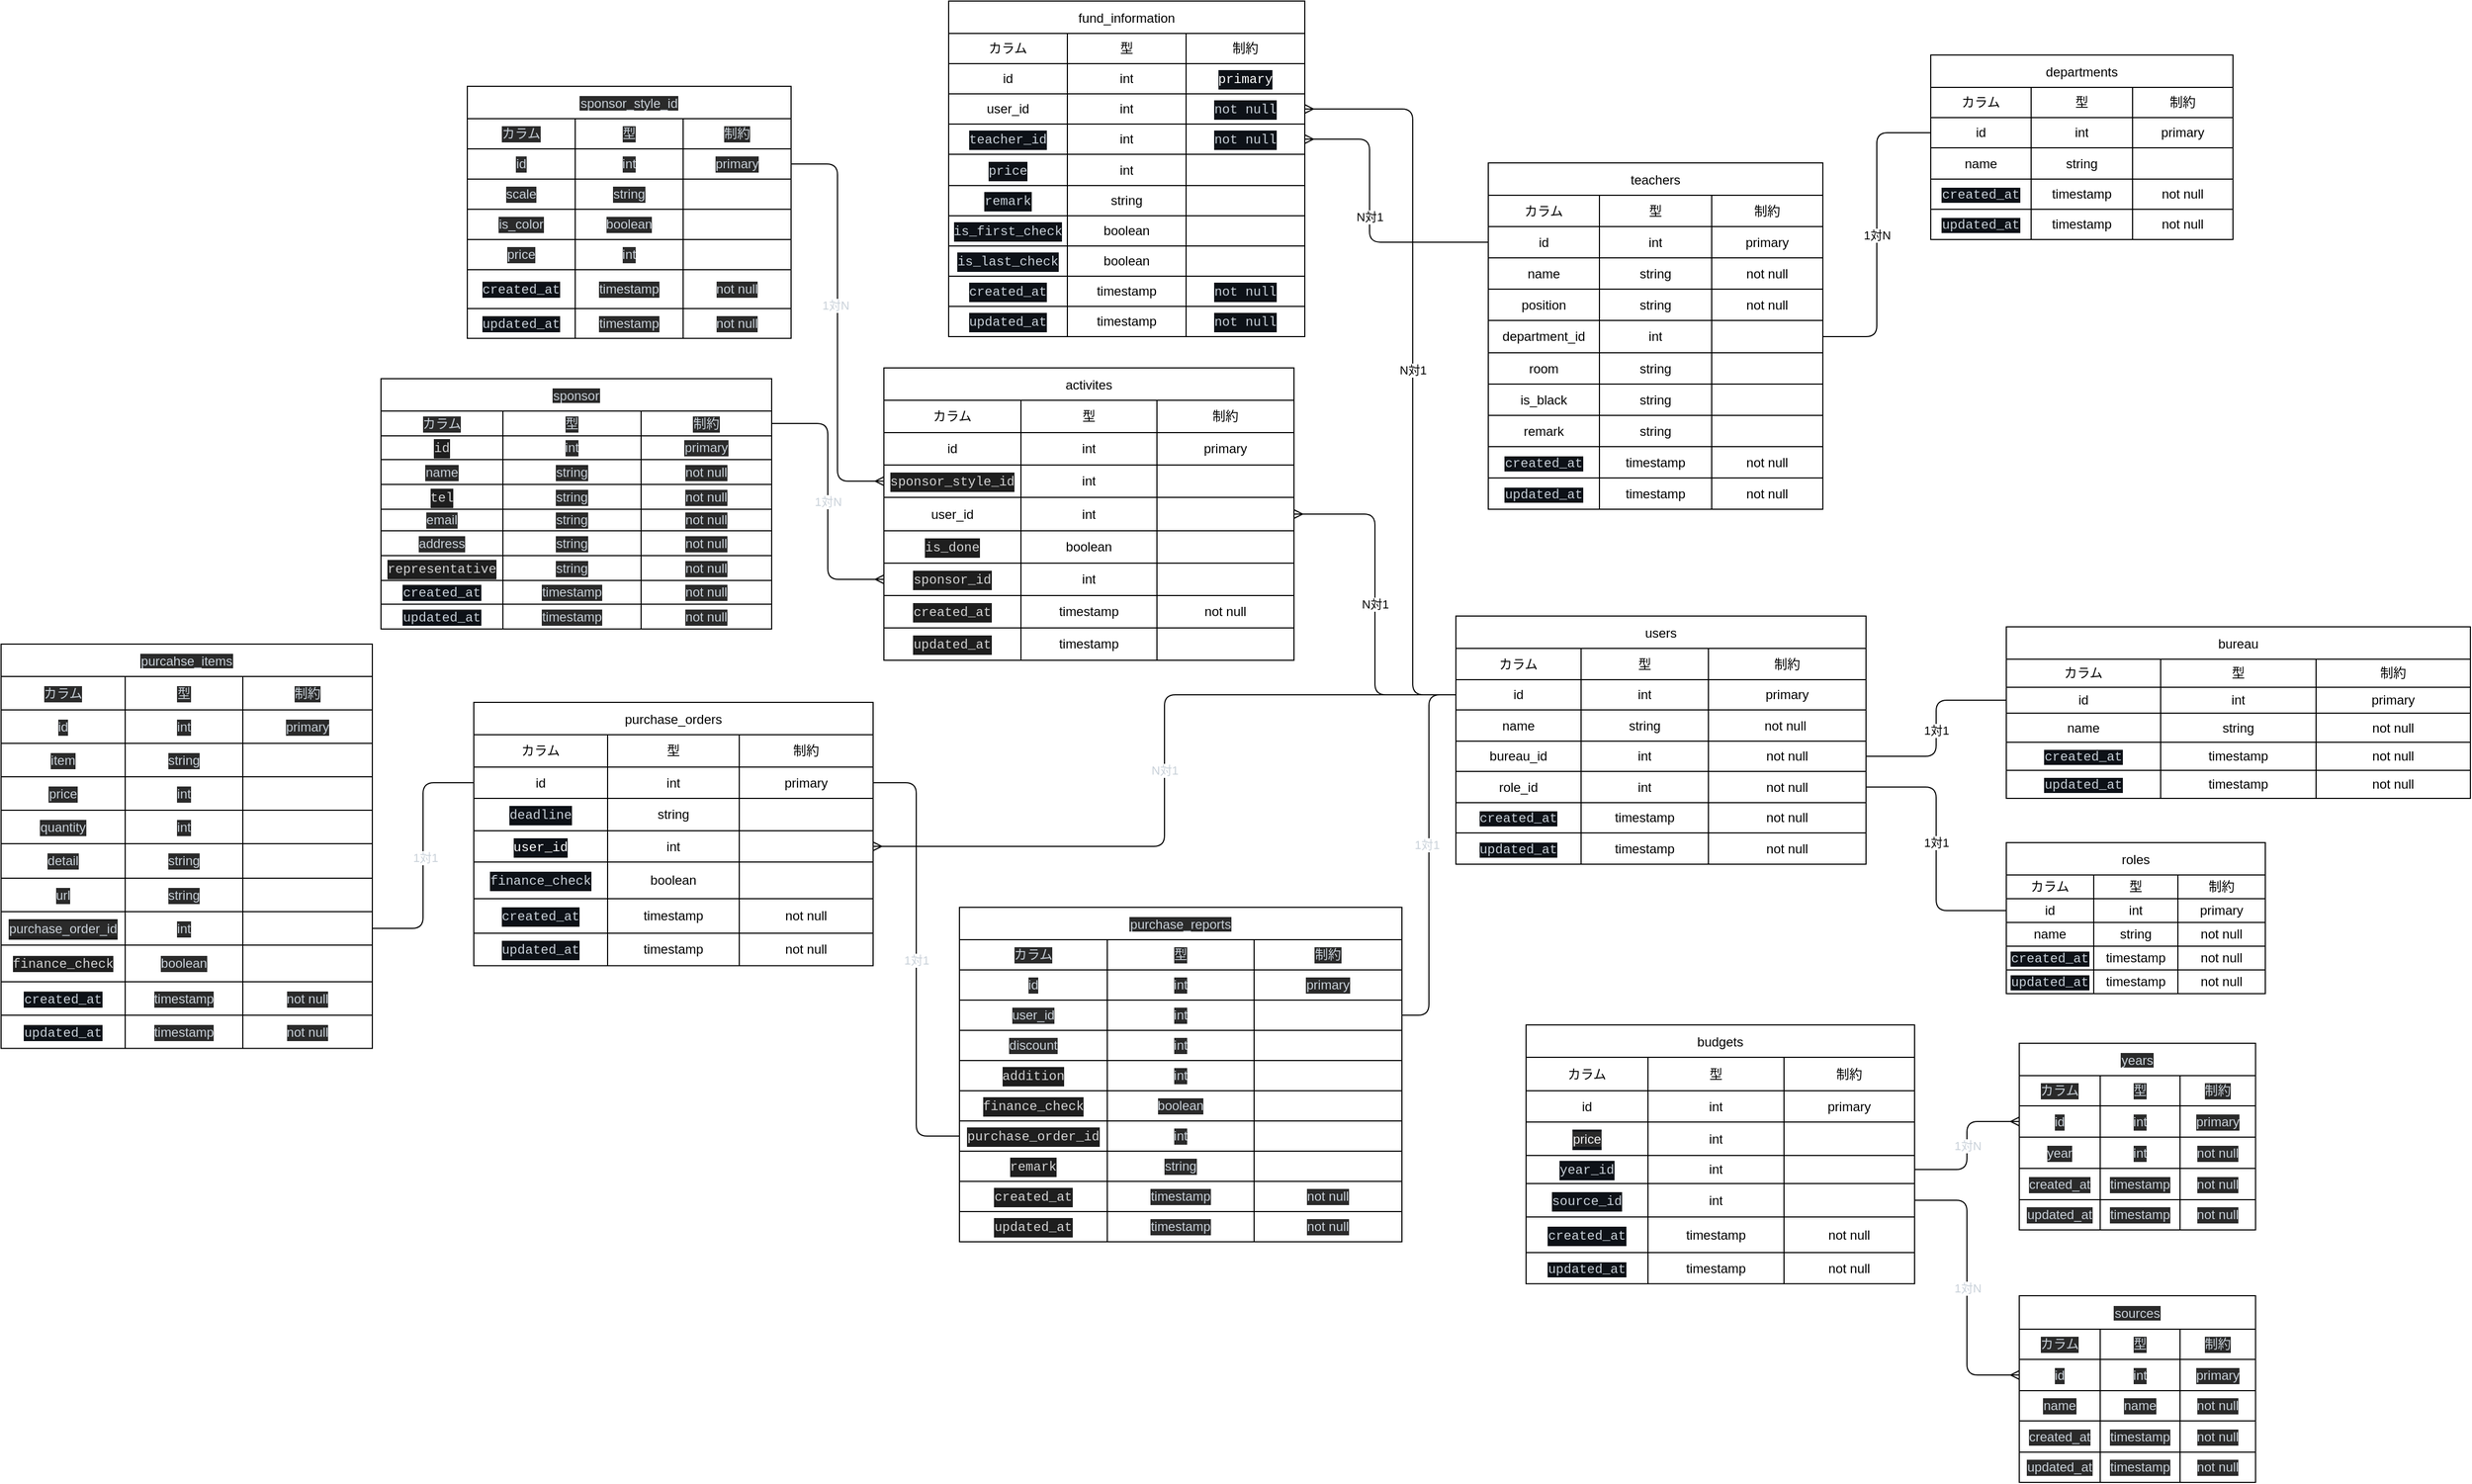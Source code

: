 <mxfile>
    <diagram id="_8Ib1XkCEnbv-8ync1q-" name="ページ1">
        <mxGraphModel dx="771" dy="623" grid="0" gridSize="39" guides="1" tooltips="1" connect="1" arrows="1" fold="1" page="1" pageScale="1" pageWidth="3300" pageHeight="4681" math="0" shadow="0">
            <root>
                <mxCell id="6VuhM4XT6q3mWw3kNoI1-0"/>
                <mxCell id="6VuhM4XT6q3mWw3kNoI1-1" parent="6VuhM4XT6q3mWw3kNoI1-0"/>
                <mxCell id="axgaQE1IH_umbZ5cLaG9-0" value="activites" style="shape=table;startSize=30;container=1;collapsible=0;childLayout=tableLayout;" vertex="1" parent="6VuhM4XT6q3mWw3kNoI1-1">
                    <mxGeometry x="880" y="940" width="380" height="271" as="geometry"/>
                </mxCell>
                <mxCell id="axgaQE1IH_umbZ5cLaG9-1" value="" style="shape=partialRectangle;collapsible=0;dropTarget=0;pointerEvents=0;fillColor=none;top=0;left=0;bottom=0;right=0;points=[[0,0.5],[1,0.5]];portConstraint=eastwest;" vertex="1" parent="axgaQE1IH_umbZ5cLaG9-0">
                    <mxGeometry y="30" width="380" height="30" as="geometry"/>
                </mxCell>
                <mxCell id="axgaQE1IH_umbZ5cLaG9-2" value="カラム" style="shape=partialRectangle;html=1;whiteSpace=wrap;connectable=0;overflow=hidden;fillColor=none;top=0;left=0;bottom=0;right=0;pointerEvents=1;" vertex="1" parent="axgaQE1IH_umbZ5cLaG9-1">
                    <mxGeometry width="127" height="30" as="geometry">
                        <mxRectangle width="127" height="30" as="alternateBounds"/>
                    </mxGeometry>
                </mxCell>
                <mxCell id="axgaQE1IH_umbZ5cLaG9-3" value="型" style="shape=partialRectangle;html=1;whiteSpace=wrap;connectable=0;overflow=hidden;fillColor=none;top=0;left=0;bottom=0;right=0;pointerEvents=1;" vertex="1" parent="axgaQE1IH_umbZ5cLaG9-1">
                    <mxGeometry x="127" width="126" height="30" as="geometry">
                        <mxRectangle width="126" height="30" as="alternateBounds"/>
                    </mxGeometry>
                </mxCell>
                <mxCell id="axgaQE1IH_umbZ5cLaG9-4" value="制約" style="shape=partialRectangle;html=1;whiteSpace=wrap;connectable=0;overflow=hidden;fillColor=none;top=0;left=0;bottom=0;right=0;pointerEvents=1;" vertex="1" parent="axgaQE1IH_umbZ5cLaG9-1">
                    <mxGeometry x="253" width="127" height="30" as="geometry">
                        <mxRectangle width="127" height="30" as="alternateBounds"/>
                    </mxGeometry>
                </mxCell>
                <mxCell id="axgaQE1IH_umbZ5cLaG9-5" value="" style="shape=partialRectangle;collapsible=0;dropTarget=0;pointerEvents=0;fillColor=none;top=0;left=0;bottom=0;right=0;points=[[0,0.5],[1,0.5]];portConstraint=eastwest;" vertex="1" parent="axgaQE1IH_umbZ5cLaG9-0">
                    <mxGeometry y="60" width="380" height="30" as="geometry"/>
                </mxCell>
                <mxCell id="axgaQE1IH_umbZ5cLaG9-6" value="id" style="shape=partialRectangle;html=1;whiteSpace=wrap;connectable=0;overflow=hidden;fillColor=none;top=0;left=0;bottom=0;right=0;pointerEvents=1;" vertex="1" parent="axgaQE1IH_umbZ5cLaG9-5">
                    <mxGeometry width="127" height="30" as="geometry">
                        <mxRectangle width="127" height="30" as="alternateBounds"/>
                    </mxGeometry>
                </mxCell>
                <mxCell id="axgaQE1IH_umbZ5cLaG9-7" value="int" style="shape=partialRectangle;html=1;whiteSpace=wrap;connectable=0;overflow=hidden;fillColor=none;top=0;left=0;bottom=0;right=0;pointerEvents=1;" vertex="1" parent="axgaQE1IH_umbZ5cLaG9-5">
                    <mxGeometry x="127" width="126" height="30" as="geometry">
                        <mxRectangle width="126" height="30" as="alternateBounds"/>
                    </mxGeometry>
                </mxCell>
                <mxCell id="axgaQE1IH_umbZ5cLaG9-8" value="primary" style="shape=partialRectangle;html=1;whiteSpace=wrap;connectable=0;overflow=hidden;fillColor=none;top=0;left=0;bottom=0;right=0;pointerEvents=1;" vertex="1" parent="axgaQE1IH_umbZ5cLaG9-5">
                    <mxGeometry x="253" width="127" height="30" as="geometry">
                        <mxRectangle width="127" height="30" as="alternateBounds"/>
                    </mxGeometry>
                </mxCell>
                <mxCell id="axgaQE1IH_umbZ5cLaG9-9" value="" style="shape=partialRectangle;collapsible=0;dropTarget=0;pointerEvents=0;fillColor=none;top=0;left=0;bottom=0;right=0;points=[[0,0.5],[1,0.5]];portConstraint=eastwest;" vertex="1" parent="axgaQE1IH_umbZ5cLaG9-0">
                    <mxGeometry y="90" width="380" height="30" as="geometry"/>
                </mxCell>
                <mxCell id="axgaQE1IH_umbZ5cLaG9-10" value="&lt;div style=&quot;color: rgb(212 , 212 , 212) ; background-color: rgb(30 , 30 , 30) ; font-family: &amp;#34;menlo&amp;#34; , &amp;#34;monaco&amp;#34; , &amp;#34;courier new&amp;#34; , monospace ; line-height: 18px&quot;&gt;sponsor_style_id&lt;/div&gt;" style="shape=partialRectangle;html=1;whiteSpace=wrap;connectable=0;overflow=hidden;fillColor=none;top=0;left=0;bottom=0;right=0;pointerEvents=1;" vertex="1" parent="axgaQE1IH_umbZ5cLaG9-9">
                    <mxGeometry width="127" height="30" as="geometry">
                        <mxRectangle width="127" height="30" as="alternateBounds"/>
                    </mxGeometry>
                </mxCell>
                <mxCell id="axgaQE1IH_umbZ5cLaG9-11" value="int" style="shape=partialRectangle;html=1;whiteSpace=wrap;connectable=0;overflow=hidden;fillColor=none;top=0;left=0;bottom=0;right=0;pointerEvents=1;" vertex="1" parent="axgaQE1IH_umbZ5cLaG9-9">
                    <mxGeometry x="127" width="126" height="30" as="geometry">
                        <mxRectangle width="126" height="30" as="alternateBounds"/>
                    </mxGeometry>
                </mxCell>
                <mxCell id="axgaQE1IH_umbZ5cLaG9-12" value="" style="shape=partialRectangle;html=1;whiteSpace=wrap;connectable=0;overflow=hidden;fillColor=none;top=0;left=0;bottom=0;right=0;pointerEvents=1;" vertex="1" parent="axgaQE1IH_umbZ5cLaG9-9">
                    <mxGeometry x="253" width="127" height="30" as="geometry">
                        <mxRectangle width="127" height="30" as="alternateBounds"/>
                    </mxGeometry>
                </mxCell>
                <mxCell id="axgaQE1IH_umbZ5cLaG9-13" value="" style="shape=partialRectangle;collapsible=0;dropTarget=0;pointerEvents=0;fillColor=none;top=0;left=0;bottom=0;right=0;points=[[0,0.5],[1,0.5]];portConstraint=eastwest;" vertex="1" parent="axgaQE1IH_umbZ5cLaG9-0">
                    <mxGeometry y="120" width="380" height="31" as="geometry"/>
                </mxCell>
                <mxCell id="axgaQE1IH_umbZ5cLaG9-14" value="user_id" style="shape=partialRectangle;html=1;whiteSpace=wrap;connectable=0;overflow=hidden;fillColor=none;top=0;left=0;bottom=0;right=0;pointerEvents=1;" vertex="1" parent="axgaQE1IH_umbZ5cLaG9-13">
                    <mxGeometry width="127" height="31" as="geometry">
                        <mxRectangle width="127" height="31" as="alternateBounds"/>
                    </mxGeometry>
                </mxCell>
                <mxCell id="axgaQE1IH_umbZ5cLaG9-15" value="int" style="shape=partialRectangle;html=1;whiteSpace=wrap;connectable=0;overflow=hidden;fillColor=none;top=0;left=0;bottom=0;right=0;pointerEvents=1;" vertex="1" parent="axgaQE1IH_umbZ5cLaG9-13">
                    <mxGeometry x="127" width="126" height="31" as="geometry">
                        <mxRectangle width="126" height="31" as="alternateBounds"/>
                    </mxGeometry>
                </mxCell>
                <mxCell id="axgaQE1IH_umbZ5cLaG9-16" value="" style="shape=partialRectangle;html=1;whiteSpace=wrap;connectable=0;overflow=hidden;fillColor=none;top=0;left=0;bottom=0;right=0;pointerEvents=1;" vertex="1" parent="axgaQE1IH_umbZ5cLaG9-13">
                    <mxGeometry x="253" width="127" height="31" as="geometry">
                        <mxRectangle width="127" height="31" as="alternateBounds"/>
                    </mxGeometry>
                </mxCell>
                <mxCell id="axgaQE1IH_umbZ5cLaG9-17" value="" style="shape=partialRectangle;collapsible=0;dropTarget=0;pointerEvents=0;fillColor=none;top=0;left=0;bottom=0;right=0;points=[[0,0.5],[1,0.5]];portConstraint=eastwest;" vertex="1" parent="axgaQE1IH_umbZ5cLaG9-0">
                    <mxGeometry y="151" width="380" height="30" as="geometry"/>
                </mxCell>
                <mxCell id="axgaQE1IH_umbZ5cLaG9-18" value="&lt;meta charset=&quot;utf-8&quot;&gt;&lt;div style=&quot;color: rgb(212, 212, 212); background-color: rgb(30, 30, 30); font-family: menlo, monaco, &amp;quot;courier new&amp;quot;, monospace; font-weight: normal; font-size: 12px; line-height: 18px;&quot;&gt;&lt;div&gt;&lt;span style=&quot;color: #d4d4d4&quot;&gt;is_done&lt;/span&gt;&lt;/div&gt;&lt;/div&gt;" style="shape=partialRectangle;html=1;whiteSpace=wrap;connectable=0;overflow=hidden;fillColor=none;top=0;left=0;bottom=0;right=0;pointerEvents=1;" vertex="1" parent="axgaQE1IH_umbZ5cLaG9-17">
                    <mxGeometry width="127" height="30" as="geometry">
                        <mxRectangle width="127" height="30" as="alternateBounds"/>
                    </mxGeometry>
                </mxCell>
                <mxCell id="axgaQE1IH_umbZ5cLaG9-19" value="boolean" style="shape=partialRectangle;html=1;whiteSpace=wrap;connectable=0;overflow=hidden;fillColor=none;top=0;left=0;bottom=0;right=0;pointerEvents=1;" vertex="1" parent="axgaQE1IH_umbZ5cLaG9-17">
                    <mxGeometry x="127" width="126" height="30" as="geometry">
                        <mxRectangle width="126" height="30" as="alternateBounds"/>
                    </mxGeometry>
                </mxCell>
                <mxCell id="axgaQE1IH_umbZ5cLaG9-20" value="" style="shape=partialRectangle;html=1;whiteSpace=wrap;connectable=0;overflow=hidden;fillColor=none;top=0;left=0;bottom=0;right=0;pointerEvents=1;" vertex="1" parent="axgaQE1IH_umbZ5cLaG9-17">
                    <mxGeometry x="253" width="127" height="30" as="geometry">
                        <mxRectangle width="127" height="30" as="alternateBounds"/>
                    </mxGeometry>
                </mxCell>
                <mxCell id="axgaQE1IH_umbZ5cLaG9-21" value="" style="shape=partialRectangle;collapsible=0;dropTarget=0;pointerEvents=0;fillColor=none;top=0;left=0;bottom=0;right=0;points=[[0,0.5],[1,0.5]];portConstraint=eastwest;" vertex="1" parent="axgaQE1IH_umbZ5cLaG9-0">
                    <mxGeometry y="181" width="380" height="30" as="geometry"/>
                </mxCell>
                <mxCell id="axgaQE1IH_umbZ5cLaG9-22" value="&lt;meta charset=&quot;utf-8&quot;&gt;&lt;div style=&quot;color: rgb(212, 212, 212); background-color: rgb(30, 30, 30); font-family: menlo, monaco, &amp;quot;courier new&amp;quot;, monospace; font-weight: normal; font-size: 12px; line-height: 18px;&quot;&gt;&lt;div&gt;&lt;span style=&quot;color: #d4d4d4&quot;&gt;sponsor_id&lt;/span&gt;&lt;/div&gt;&lt;/div&gt;" style="shape=partialRectangle;html=1;whiteSpace=wrap;connectable=0;overflow=hidden;fillColor=none;top=0;left=0;bottom=0;right=0;pointerEvents=1;" vertex="1" parent="axgaQE1IH_umbZ5cLaG9-21">
                    <mxGeometry width="127" height="30" as="geometry">
                        <mxRectangle width="127" height="30" as="alternateBounds"/>
                    </mxGeometry>
                </mxCell>
                <mxCell id="axgaQE1IH_umbZ5cLaG9-23" value="int" style="shape=partialRectangle;html=1;whiteSpace=wrap;connectable=0;overflow=hidden;fillColor=none;top=0;left=0;bottom=0;right=0;pointerEvents=1;" vertex="1" parent="axgaQE1IH_umbZ5cLaG9-21">
                    <mxGeometry x="127" width="126" height="30" as="geometry">
                        <mxRectangle width="126" height="30" as="alternateBounds"/>
                    </mxGeometry>
                </mxCell>
                <mxCell id="axgaQE1IH_umbZ5cLaG9-24" value="" style="shape=partialRectangle;html=1;whiteSpace=wrap;connectable=0;overflow=hidden;fillColor=none;top=0;left=0;bottom=0;right=0;pointerEvents=1;" vertex="1" parent="axgaQE1IH_umbZ5cLaG9-21">
                    <mxGeometry x="253" width="127" height="30" as="geometry">
                        <mxRectangle width="127" height="30" as="alternateBounds"/>
                    </mxGeometry>
                </mxCell>
                <mxCell id="axgaQE1IH_umbZ5cLaG9-25" value="" style="shape=partialRectangle;collapsible=0;dropTarget=0;pointerEvents=0;fillColor=none;top=0;left=0;bottom=0;right=0;points=[[0,0.5],[1,0.5]];portConstraint=eastwest;" vertex="1" parent="axgaQE1IH_umbZ5cLaG9-0">
                    <mxGeometry y="211" width="380" height="30" as="geometry"/>
                </mxCell>
                <mxCell id="axgaQE1IH_umbZ5cLaG9-26" value="&lt;div style=&quot;color: rgb(212 , 212 , 212) ; background-color: rgb(30 , 30 , 30) ; font-family: &amp;#34;menlo&amp;#34; , &amp;#34;monaco&amp;#34; , &amp;#34;courier new&amp;#34; , monospace ; line-height: 18px&quot;&gt;created_at&lt;/div&gt;" style="shape=partialRectangle;html=1;whiteSpace=wrap;connectable=0;overflow=hidden;fillColor=none;top=0;left=0;bottom=0;right=0;pointerEvents=1;" vertex="1" parent="axgaQE1IH_umbZ5cLaG9-25">
                    <mxGeometry width="127" height="30" as="geometry">
                        <mxRectangle width="127" height="30" as="alternateBounds"/>
                    </mxGeometry>
                </mxCell>
                <mxCell id="axgaQE1IH_umbZ5cLaG9-27" value="timestamp" style="shape=partialRectangle;html=1;whiteSpace=wrap;connectable=0;overflow=hidden;fillColor=none;top=0;left=0;bottom=0;right=0;pointerEvents=1;" vertex="1" parent="axgaQE1IH_umbZ5cLaG9-25">
                    <mxGeometry x="127" width="126" height="30" as="geometry">
                        <mxRectangle width="126" height="30" as="alternateBounds"/>
                    </mxGeometry>
                </mxCell>
                <mxCell id="axgaQE1IH_umbZ5cLaG9-28" value="not null" style="shape=partialRectangle;html=1;whiteSpace=wrap;connectable=0;overflow=hidden;fillColor=none;top=0;left=0;bottom=0;right=0;pointerEvents=1;" vertex="1" parent="axgaQE1IH_umbZ5cLaG9-25">
                    <mxGeometry x="253" width="127" height="30" as="geometry">
                        <mxRectangle width="127" height="30" as="alternateBounds"/>
                    </mxGeometry>
                </mxCell>
                <mxCell id="axgaQE1IH_umbZ5cLaG9-29" value="" style="shape=partialRectangle;collapsible=0;dropTarget=0;pointerEvents=0;fillColor=none;top=0;left=0;bottom=0;right=0;points=[[0,0.5],[1,0.5]];portConstraint=eastwest;" vertex="1" parent="axgaQE1IH_umbZ5cLaG9-0">
                    <mxGeometry y="241" width="380" height="30" as="geometry"/>
                </mxCell>
                <mxCell id="axgaQE1IH_umbZ5cLaG9-30" value="&lt;div style=&quot;color: rgb(212 , 212 , 212) ; background-color: rgb(30 , 30 , 30) ; font-family: &amp;#34;menlo&amp;#34; , &amp;#34;monaco&amp;#34; , &amp;#34;courier new&amp;#34; , monospace ; line-height: 18px&quot;&gt;updated_at&lt;/div&gt;" style="shape=partialRectangle;html=1;whiteSpace=wrap;connectable=0;overflow=hidden;fillColor=none;top=0;left=0;bottom=0;right=0;pointerEvents=1;" vertex="1" parent="axgaQE1IH_umbZ5cLaG9-29">
                    <mxGeometry width="127" height="30" as="geometry">
                        <mxRectangle width="127" height="30" as="alternateBounds"/>
                    </mxGeometry>
                </mxCell>
                <mxCell id="axgaQE1IH_umbZ5cLaG9-31" value="timestamp" style="shape=partialRectangle;html=1;whiteSpace=wrap;connectable=0;overflow=hidden;fillColor=none;top=0;left=0;bottom=0;right=0;pointerEvents=1;" vertex="1" parent="axgaQE1IH_umbZ5cLaG9-29">
                    <mxGeometry x="127" width="126" height="30" as="geometry">
                        <mxRectangle width="126" height="30" as="alternateBounds"/>
                    </mxGeometry>
                </mxCell>
                <mxCell id="axgaQE1IH_umbZ5cLaG9-32" value="" style="shape=partialRectangle;html=1;whiteSpace=wrap;connectable=0;overflow=hidden;fillColor=none;top=0;left=0;bottom=0;right=0;pointerEvents=1;" vertex="1" parent="axgaQE1IH_umbZ5cLaG9-29">
                    <mxGeometry x="253" width="127" height="30" as="geometry">
                        <mxRectangle width="127" height="30" as="alternateBounds"/>
                    </mxGeometry>
                </mxCell>
                <mxCell id="axgaQE1IH_umbZ5cLaG9-33" value="budgets" style="shape=table;startSize=30;container=1;collapsible=0;childLayout=tableLayout;" vertex="1" parent="6VuhM4XT6q3mWw3kNoI1-1">
                    <mxGeometry x="1475" y="1549" width="360" height="239.852" as="geometry"/>
                </mxCell>
                <mxCell id="axgaQE1IH_umbZ5cLaG9-34" value="" style="shape=partialRectangle;collapsible=0;dropTarget=0;pointerEvents=0;fillColor=none;top=0;left=0;bottom=0;right=0;points=[[0,0.5],[1,0.5]];portConstraint=eastwest;" vertex="1" parent="axgaQE1IH_umbZ5cLaG9-33">
                    <mxGeometry y="30" width="360" height="31" as="geometry"/>
                </mxCell>
                <mxCell id="axgaQE1IH_umbZ5cLaG9-35" value="カラム" style="shape=partialRectangle;html=1;whiteSpace=wrap;connectable=0;overflow=hidden;fillColor=none;top=0;left=0;bottom=0;right=0;pointerEvents=1;" vertex="1" parent="axgaQE1IH_umbZ5cLaG9-34">
                    <mxGeometry width="113" height="31" as="geometry">
                        <mxRectangle width="113" height="31" as="alternateBounds"/>
                    </mxGeometry>
                </mxCell>
                <mxCell id="axgaQE1IH_umbZ5cLaG9-36" value="型" style="shape=partialRectangle;html=1;whiteSpace=wrap;connectable=0;overflow=hidden;fillColor=none;top=0;left=0;bottom=0;right=0;pointerEvents=1;" vertex="1" parent="axgaQE1IH_umbZ5cLaG9-34">
                    <mxGeometry x="113" width="126" height="31" as="geometry">
                        <mxRectangle width="126" height="31" as="alternateBounds"/>
                    </mxGeometry>
                </mxCell>
                <mxCell id="axgaQE1IH_umbZ5cLaG9-37" value="制約" style="shape=partialRectangle;html=1;whiteSpace=wrap;connectable=0;overflow=hidden;fillColor=none;top=0;left=0;bottom=0;right=0;pointerEvents=1;" vertex="1" parent="axgaQE1IH_umbZ5cLaG9-34">
                    <mxGeometry x="239" width="121" height="31" as="geometry">
                        <mxRectangle width="121" height="31" as="alternateBounds"/>
                    </mxGeometry>
                </mxCell>
                <mxCell id="axgaQE1IH_umbZ5cLaG9-38" value="" style="shape=partialRectangle;collapsible=0;dropTarget=0;pointerEvents=0;fillColor=none;top=0;left=0;bottom=0;right=0;points=[[0,0.5],[1,0.5]];portConstraint=eastwest;" vertex="1" parent="axgaQE1IH_umbZ5cLaG9-33">
                    <mxGeometry y="61" width="360" height="29" as="geometry"/>
                </mxCell>
                <mxCell id="axgaQE1IH_umbZ5cLaG9-39" value="&lt;span&gt;id&lt;/span&gt;" style="shape=partialRectangle;html=1;whiteSpace=wrap;connectable=0;overflow=hidden;fillColor=none;top=0;left=0;bottom=0;right=0;pointerEvents=1;" vertex="1" parent="axgaQE1IH_umbZ5cLaG9-38">
                    <mxGeometry width="113" height="29" as="geometry">
                        <mxRectangle width="113" height="29" as="alternateBounds"/>
                    </mxGeometry>
                </mxCell>
                <mxCell id="axgaQE1IH_umbZ5cLaG9-40" value="int" style="shape=partialRectangle;html=1;whiteSpace=wrap;connectable=0;overflow=hidden;fillColor=none;top=0;left=0;bottom=0;right=0;pointerEvents=1;" vertex="1" parent="axgaQE1IH_umbZ5cLaG9-38">
                    <mxGeometry x="113" width="126" height="29" as="geometry">
                        <mxRectangle width="126" height="29" as="alternateBounds"/>
                    </mxGeometry>
                </mxCell>
                <mxCell id="axgaQE1IH_umbZ5cLaG9-41" value="primary" style="shape=partialRectangle;html=1;whiteSpace=wrap;connectable=0;overflow=hidden;fillColor=none;top=0;left=0;bottom=0;right=0;pointerEvents=1;" vertex="1" parent="axgaQE1IH_umbZ5cLaG9-38">
                    <mxGeometry x="239" width="121" height="29" as="geometry">
                        <mxRectangle width="121" height="29" as="alternateBounds"/>
                    </mxGeometry>
                </mxCell>
                <mxCell id="axgaQE1IH_umbZ5cLaG9-42" value="" style="shape=partialRectangle;collapsible=0;dropTarget=0;pointerEvents=0;fillColor=none;top=0;left=0;bottom=0;right=0;points=[[0,0.5],[1,0.5]];portConstraint=eastwest;" vertex="1" parent="axgaQE1IH_umbZ5cLaG9-33">
                    <mxGeometry y="90" width="360" height="31" as="geometry"/>
                </mxCell>
                <mxCell id="axgaQE1IH_umbZ5cLaG9-43" value="&lt;div style=&quot;color: rgb(201 , 209 , 217) ; background-color: rgb(13 , 17 , 23) ; font-family: &amp;#34;menlo&amp;#34; , &amp;#34;monaco&amp;#34; , &amp;#34;courier new&amp;#34; , monospace ; line-height: 18px&quot;&gt;&lt;span style=&quot;color: rgb(240 , 240 , 240) ; font-family: &amp;#34;helvetica&amp;#34; ; background-color: rgb(42 , 42 , 42)&quot;&gt;price&lt;/span&gt;&lt;br&gt;&lt;/div&gt;" style="shape=partialRectangle;html=1;whiteSpace=wrap;connectable=0;overflow=hidden;fillColor=none;top=0;left=0;bottom=0;right=0;pointerEvents=1;" vertex="1" parent="axgaQE1IH_umbZ5cLaG9-42">
                    <mxGeometry width="113" height="31" as="geometry">
                        <mxRectangle width="113" height="31" as="alternateBounds"/>
                    </mxGeometry>
                </mxCell>
                <mxCell id="axgaQE1IH_umbZ5cLaG9-44" value="int" style="shape=partialRectangle;html=1;whiteSpace=wrap;connectable=0;overflow=hidden;fillColor=none;top=0;left=0;bottom=0;right=0;pointerEvents=1;" vertex="1" parent="axgaQE1IH_umbZ5cLaG9-42">
                    <mxGeometry x="113" width="126" height="31" as="geometry">
                        <mxRectangle width="126" height="31" as="alternateBounds"/>
                    </mxGeometry>
                </mxCell>
                <mxCell id="axgaQE1IH_umbZ5cLaG9-45" value="" style="shape=partialRectangle;html=1;whiteSpace=wrap;connectable=0;overflow=hidden;fillColor=none;top=0;left=0;bottom=0;right=0;pointerEvents=1;" vertex="1" parent="axgaQE1IH_umbZ5cLaG9-42">
                    <mxGeometry x="239" width="121" height="31" as="geometry">
                        <mxRectangle width="121" height="31" as="alternateBounds"/>
                    </mxGeometry>
                </mxCell>
                <mxCell id="axgaQE1IH_umbZ5cLaG9-46" value="" style="shape=partialRectangle;collapsible=0;dropTarget=0;pointerEvents=0;fillColor=none;top=0;left=0;bottom=0;right=0;points=[[0,0.5],[1,0.5]];portConstraint=eastwest;" vertex="1" parent="axgaQE1IH_umbZ5cLaG9-33">
                    <mxGeometry y="121" width="360" height="26" as="geometry"/>
                </mxCell>
                <mxCell id="axgaQE1IH_umbZ5cLaG9-47" value="&lt;div style=&quot;color: rgb(201 , 209 , 217) ; background-color: rgb(13 , 17 , 23) ; font-family: &amp;#34;menlo&amp;#34; , &amp;#34;monaco&amp;#34; , &amp;#34;courier new&amp;#34; , monospace ; line-height: 18px&quot;&gt;year_id&lt;br&gt;&lt;/div&gt;" style="shape=partialRectangle;html=1;whiteSpace=wrap;connectable=0;overflow=hidden;fillColor=none;top=0;left=0;bottom=0;right=0;pointerEvents=1;" vertex="1" parent="axgaQE1IH_umbZ5cLaG9-46">
                    <mxGeometry width="113" height="26" as="geometry">
                        <mxRectangle width="113" height="26" as="alternateBounds"/>
                    </mxGeometry>
                </mxCell>
                <mxCell id="axgaQE1IH_umbZ5cLaG9-48" value="int" style="shape=partialRectangle;html=1;whiteSpace=wrap;connectable=0;overflow=hidden;fillColor=none;top=0;left=0;bottom=0;right=0;pointerEvents=1;" vertex="1" parent="axgaQE1IH_umbZ5cLaG9-46">
                    <mxGeometry x="113" width="126" height="26" as="geometry">
                        <mxRectangle width="126" height="26" as="alternateBounds"/>
                    </mxGeometry>
                </mxCell>
                <mxCell id="axgaQE1IH_umbZ5cLaG9-49" value="" style="shape=partialRectangle;html=1;whiteSpace=wrap;connectable=0;overflow=hidden;fillColor=none;top=0;left=0;bottom=0;right=0;pointerEvents=1;" vertex="1" parent="axgaQE1IH_umbZ5cLaG9-46">
                    <mxGeometry x="239" width="121" height="26" as="geometry">
                        <mxRectangle width="121" height="26" as="alternateBounds"/>
                    </mxGeometry>
                </mxCell>
                <mxCell id="axgaQE1IH_umbZ5cLaG9-50" value="" style="shape=partialRectangle;collapsible=0;dropTarget=0;pointerEvents=0;fillColor=none;top=0;left=0;bottom=0;right=0;points=[[0,0.5],[1,0.5]];portConstraint=eastwest;" vertex="1" parent="axgaQE1IH_umbZ5cLaG9-33">
                    <mxGeometry y="147" width="360" height="31" as="geometry"/>
                </mxCell>
                <mxCell id="axgaQE1IH_umbZ5cLaG9-51" value="&lt;div style=&quot;color: rgb(201 , 209 , 217) ; background-color: rgb(13 , 17 , 23) ; font-family: &amp;#34;menlo&amp;#34; , &amp;#34;monaco&amp;#34; , &amp;#34;courier new&amp;#34; , monospace ; line-height: 18px&quot;&gt;source_id&lt;br&gt;&lt;/div&gt;" style="shape=partialRectangle;html=1;whiteSpace=wrap;connectable=0;overflow=hidden;fillColor=none;top=0;left=0;bottom=0;right=0;pointerEvents=1;" vertex="1" parent="axgaQE1IH_umbZ5cLaG9-50">
                    <mxGeometry width="113" height="31" as="geometry">
                        <mxRectangle width="113" height="31" as="alternateBounds"/>
                    </mxGeometry>
                </mxCell>
                <mxCell id="axgaQE1IH_umbZ5cLaG9-52" value="int" style="shape=partialRectangle;html=1;whiteSpace=wrap;connectable=0;overflow=hidden;fillColor=none;top=0;left=0;bottom=0;right=0;pointerEvents=1;" vertex="1" parent="axgaQE1IH_umbZ5cLaG9-50">
                    <mxGeometry x="113" width="126" height="31" as="geometry">
                        <mxRectangle width="126" height="31" as="alternateBounds"/>
                    </mxGeometry>
                </mxCell>
                <mxCell id="axgaQE1IH_umbZ5cLaG9-53" value="" style="shape=partialRectangle;html=1;whiteSpace=wrap;connectable=0;overflow=hidden;fillColor=none;top=0;left=0;bottom=0;right=0;pointerEvents=1;" vertex="1" parent="axgaQE1IH_umbZ5cLaG9-50">
                    <mxGeometry x="239" width="121" height="31" as="geometry">
                        <mxRectangle width="121" height="31" as="alternateBounds"/>
                    </mxGeometry>
                </mxCell>
                <mxCell id="axgaQE1IH_umbZ5cLaG9-54" value="" style="shape=partialRectangle;collapsible=0;dropTarget=0;pointerEvents=0;fillColor=none;top=0;left=0;bottom=0;right=0;points=[[0,0.5],[1,0.5]];portConstraint=eastwest;" vertex="1" parent="axgaQE1IH_umbZ5cLaG9-33">
                    <mxGeometry y="178" width="360" height="33" as="geometry"/>
                </mxCell>
                <mxCell id="axgaQE1IH_umbZ5cLaG9-55" value="&lt;div style=&quot;color: rgb(201 , 209 , 217) ; background-color: rgb(13 , 17 , 23) ; font-family: &amp;#34;menlo&amp;#34; , &amp;#34;monaco&amp;#34; , &amp;#34;courier new&amp;#34; , monospace ; line-height: 18px&quot;&gt;created_at&lt;br&gt;&lt;/div&gt;" style="shape=partialRectangle;html=1;whiteSpace=wrap;connectable=0;overflow=hidden;fillColor=none;top=0;left=0;bottom=0;right=0;pointerEvents=1;" vertex="1" parent="axgaQE1IH_umbZ5cLaG9-54">
                    <mxGeometry width="113" height="33" as="geometry">
                        <mxRectangle width="113" height="33" as="alternateBounds"/>
                    </mxGeometry>
                </mxCell>
                <mxCell id="axgaQE1IH_umbZ5cLaG9-56" value="timestamp" style="shape=partialRectangle;html=1;whiteSpace=wrap;connectable=0;overflow=hidden;fillColor=none;top=0;left=0;bottom=0;right=0;pointerEvents=1;" vertex="1" parent="axgaQE1IH_umbZ5cLaG9-54">
                    <mxGeometry x="113" width="126" height="33" as="geometry">
                        <mxRectangle width="126" height="33" as="alternateBounds"/>
                    </mxGeometry>
                </mxCell>
                <mxCell id="axgaQE1IH_umbZ5cLaG9-57" value="not null" style="shape=partialRectangle;html=1;whiteSpace=wrap;connectable=0;overflow=hidden;fillColor=none;top=0;left=0;bottom=0;right=0;pointerEvents=1;" vertex="1" parent="axgaQE1IH_umbZ5cLaG9-54">
                    <mxGeometry x="239" width="121" height="33" as="geometry">
                        <mxRectangle width="121" height="33" as="alternateBounds"/>
                    </mxGeometry>
                </mxCell>
                <mxCell id="axgaQE1IH_umbZ5cLaG9-58" value="" style="shape=partialRectangle;collapsible=0;dropTarget=0;pointerEvents=0;fillColor=none;top=0;left=0;bottom=0;right=0;points=[[0,0.5],[1,0.5]];portConstraint=eastwest;" vertex="1" parent="axgaQE1IH_umbZ5cLaG9-33">
                    <mxGeometry y="211" width="360" height="29" as="geometry"/>
                </mxCell>
                <mxCell id="axgaQE1IH_umbZ5cLaG9-59" value="&lt;span style=&quot;color: rgb(201 , 209 , 217) ; font-family: &amp;#34;menlo&amp;#34; , &amp;#34;monaco&amp;#34; , &amp;#34;courier new&amp;#34; , monospace ; background-color: rgb(13 , 17 , 23)&quot;&gt;updated_at&lt;/span&gt;" style="shape=partialRectangle;html=1;whiteSpace=wrap;connectable=0;overflow=hidden;fillColor=none;top=0;left=0;bottom=0;right=0;pointerEvents=1;" vertex="1" parent="axgaQE1IH_umbZ5cLaG9-58">
                    <mxGeometry width="113" height="29" as="geometry">
                        <mxRectangle width="113" height="29" as="alternateBounds"/>
                    </mxGeometry>
                </mxCell>
                <mxCell id="axgaQE1IH_umbZ5cLaG9-60" value="timestamp" style="shape=partialRectangle;html=1;whiteSpace=wrap;connectable=0;overflow=hidden;fillColor=none;top=0;left=0;bottom=0;right=0;pointerEvents=1;" vertex="1" parent="axgaQE1IH_umbZ5cLaG9-58">
                    <mxGeometry x="113" width="126" height="29" as="geometry">
                        <mxRectangle width="126" height="29" as="alternateBounds"/>
                    </mxGeometry>
                </mxCell>
                <mxCell id="axgaQE1IH_umbZ5cLaG9-61" value="not null" style="shape=partialRectangle;html=1;whiteSpace=wrap;connectable=0;overflow=hidden;fillColor=none;top=0;left=0;bottom=0;right=0;pointerEvents=1;" vertex="1" parent="axgaQE1IH_umbZ5cLaG9-58">
                    <mxGeometry x="239" width="121" height="29" as="geometry">
                        <mxRectangle width="121" height="29" as="alternateBounds"/>
                    </mxGeometry>
                </mxCell>
                <mxCell id="axgaQE1IH_umbZ5cLaG9-63" value="bureau" style="shape=table;startSize=30;container=1;collapsible=0;childLayout=tableLayout;" vertex="1" parent="6VuhM4XT6q3mWw3kNoI1-1">
                    <mxGeometry x="1920" y="1180" width="430" height="159" as="geometry"/>
                </mxCell>
                <mxCell id="axgaQE1IH_umbZ5cLaG9-64" value="" style="shape=partialRectangle;collapsible=0;dropTarget=0;pointerEvents=0;fillColor=none;top=0;left=0;bottom=0;right=0;points=[[0,0.5],[1,0.5]];portConstraint=eastwest;" vertex="1" parent="axgaQE1IH_umbZ5cLaG9-63">
                    <mxGeometry y="30" width="430" height="26" as="geometry"/>
                </mxCell>
                <mxCell id="axgaQE1IH_umbZ5cLaG9-65" value="カラム" style="shape=partialRectangle;html=1;whiteSpace=wrap;connectable=0;overflow=hidden;fillColor=none;top=0;left=0;bottom=0;right=0;pointerEvents=1;" vertex="1" parent="axgaQE1IH_umbZ5cLaG9-64">
                    <mxGeometry width="143" height="26" as="geometry">
                        <mxRectangle width="143" height="26" as="alternateBounds"/>
                    </mxGeometry>
                </mxCell>
                <mxCell id="axgaQE1IH_umbZ5cLaG9-66" value="型" style="shape=partialRectangle;html=1;whiteSpace=wrap;connectable=0;overflow=hidden;fillColor=none;top=0;left=0;bottom=0;right=0;pointerEvents=1;" vertex="1" parent="axgaQE1IH_umbZ5cLaG9-64">
                    <mxGeometry x="143" width="144" height="26" as="geometry">
                        <mxRectangle width="144" height="26" as="alternateBounds"/>
                    </mxGeometry>
                </mxCell>
                <mxCell id="axgaQE1IH_umbZ5cLaG9-67" value="制約" style="shape=partialRectangle;html=1;whiteSpace=wrap;connectable=0;overflow=hidden;fillColor=none;top=0;left=0;bottom=0;right=0;pointerEvents=1;" vertex="1" parent="axgaQE1IH_umbZ5cLaG9-64">
                    <mxGeometry x="287" width="143" height="26" as="geometry">
                        <mxRectangle width="143" height="26" as="alternateBounds"/>
                    </mxGeometry>
                </mxCell>
                <mxCell id="axgaQE1IH_umbZ5cLaG9-68" value="" style="shape=partialRectangle;collapsible=0;dropTarget=0;pointerEvents=0;fillColor=none;top=0;left=0;bottom=0;right=0;points=[[0,0.5],[1,0.5]];portConstraint=eastwest;" vertex="1" parent="axgaQE1IH_umbZ5cLaG9-63">
                    <mxGeometry y="56" width="430" height="24" as="geometry"/>
                </mxCell>
                <mxCell id="axgaQE1IH_umbZ5cLaG9-69" value="id" style="shape=partialRectangle;html=1;whiteSpace=wrap;connectable=0;overflow=hidden;fillColor=none;top=0;left=0;bottom=0;right=0;pointerEvents=1;" vertex="1" parent="axgaQE1IH_umbZ5cLaG9-68">
                    <mxGeometry width="143" height="24" as="geometry">
                        <mxRectangle width="143" height="24" as="alternateBounds"/>
                    </mxGeometry>
                </mxCell>
                <mxCell id="axgaQE1IH_umbZ5cLaG9-70" value="int" style="shape=partialRectangle;html=1;whiteSpace=wrap;connectable=0;overflow=hidden;fillColor=none;top=0;left=0;bottom=0;right=0;pointerEvents=1;" vertex="1" parent="axgaQE1IH_umbZ5cLaG9-68">
                    <mxGeometry x="143" width="144" height="24" as="geometry">
                        <mxRectangle width="144" height="24" as="alternateBounds"/>
                    </mxGeometry>
                </mxCell>
                <mxCell id="axgaQE1IH_umbZ5cLaG9-71" value="primary" style="shape=partialRectangle;html=1;whiteSpace=wrap;connectable=0;overflow=hidden;fillColor=none;top=0;left=0;bottom=0;right=0;pointerEvents=1;" vertex="1" parent="axgaQE1IH_umbZ5cLaG9-68">
                    <mxGeometry x="287" width="143" height="24" as="geometry">
                        <mxRectangle width="143" height="24" as="alternateBounds"/>
                    </mxGeometry>
                </mxCell>
                <mxCell id="axgaQE1IH_umbZ5cLaG9-72" value="" style="shape=partialRectangle;collapsible=0;dropTarget=0;pointerEvents=0;fillColor=none;top=0;left=0;bottom=0;right=0;points=[[0,0.5],[1,0.5]];portConstraint=eastwest;" vertex="1" parent="axgaQE1IH_umbZ5cLaG9-63">
                    <mxGeometry y="80" width="430" height="27" as="geometry"/>
                </mxCell>
                <mxCell id="axgaQE1IH_umbZ5cLaG9-73" value="name" style="shape=partialRectangle;html=1;whiteSpace=wrap;connectable=0;overflow=hidden;fillColor=none;top=0;left=0;bottom=0;right=0;pointerEvents=1;" vertex="1" parent="axgaQE1IH_umbZ5cLaG9-72">
                    <mxGeometry width="143" height="27" as="geometry">
                        <mxRectangle width="143" height="27" as="alternateBounds"/>
                    </mxGeometry>
                </mxCell>
                <mxCell id="axgaQE1IH_umbZ5cLaG9-74" value="string" style="shape=partialRectangle;html=1;whiteSpace=wrap;connectable=0;overflow=hidden;fillColor=none;top=0;left=0;bottom=0;right=0;pointerEvents=1;" vertex="1" parent="axgaQE1IH_umbZ5cLaG9-72">
                    <mxGeometry x="143" width="144" height="27" as="geometry">
                        <mxRectangle width="144" height="27" as="alternateBounds"/>
                    </mxGeometry>
                </mxCell>
                <mxCell id="axgaQE1IH_umbZ5cLaG9-75" value="not null" style="shape=partialRectangle;html=1;whiteSpace=wrap;connectable=0;overflow=hidden;fillColor=none;top=0;left=0;bottom=0;right=0;pointerEvents=1;" vertex="1" parent="axgaQE1IH_umbZ5cLaG9-72">
                    <mxGeometry x="287" width="143" height="27" as="geometry">
                        <mxRectangle width="143" height="27" as="alternateBounds"/>
                    </mxGeometry>
                </mxCell>
                <mxCell id="axgaQE1IH_umbZ5cLaG9-76" value="" style="shape=partialRectangle;collapsible=0;dropTarget=0;pointerEvents=0;fillColor=none;top=0;left=0;bottom=0;right=0;points=[[0,0.5],[1,0.5]];portConstraint=eastwest;" vertex="1" parent="axgaQE1IH_umbZ5cLaG9-63">
                    <mxGeometry y="107" width="430" height="26" as="geometry"/>
                </mxCell>
                <mxCell id="axgaQE1IH_umbZ5cLaG9-77" value="&lt;span style=&quot;color: rgb(201 , 209 , 217) ; font-family: &amp;#34;menlo&amp;#34; , &amp;#34;monaco&amp;#34; , &amp;#34;courier new&amp;#34; , monospace ; background-color: rgb(13 , 17 , 23)&quot;&gt;created_at&lt;/span&gt;" style="shape=partialRectangle;html=1;whiteSpace=wrap;connectable=0;overflow=hidden;fillColor=none;top=0;left=0;bottom=0;right=0;pointerEvents=1;" vertex="1" parent="axgaQE1IH_umbZ5cLaG9-76">
                    <mxGeometry width="143" height="26" as="geometry">
                        <mxRectangle width="143" height="26" as="alternateBounds"/>
                    </mxGeometry>
                </mxCell>
                <mxCell id="axgaQE1IH_umbZ5cLaG9-78" value="timestamp" style="shape=partialRectangle;html=1;whiteSpace=wrap;connectable=0;overflow=hidden;fillColor=none;top=0;left=0;bottom=0;right=0;pointerEvents=1;" vertex="1" parent="axgaQE1IH_umbZ5cLaG9-76">
                    <mxGeometry x="143" width="144" height="26" as="geometry">
                        <mxRectangle width="144" height="26" as="alternateBounds"/>
                    </mxGeometry>
                </mxCell>
                <mxCell id="axgaQE1IH_umbZ5cLaG9-79" value="not null" style="shape=partialRectangle;html=1;whiteSpace=wrap;connectable=0;overflow=hidden;fillColor=none;top=0;left=0;bottom=0;right=0;pointerEvents=1;" vertex="1" parent="axgaQE1IH_umbZ5cLaG9-76">
                    <mxGeometry x="287" width="143" height="26" as="geometry">
                        <mxRectangle width="143" height="26" as="alternateBounds"/>
                    </mxGeometry>
                </mxCell>
                <mxCell id="axgaQE1IH_umbZ5cLaG9-80" value="" style="shape=partialRectangle;collapsible=0;dropTarget=0;pointerEvents=0;fillColor=none;top=0;left=0;bottom=0;right=0;points=[[0,0.5],[1,0.5]];portConstraint=eastwest;" vertex="1" parent="axgaQE1IH_umbZ5cLaG9-63">
                    <mxGeometry y="133" width="430" height="26" as="geometry"/>
                </mxCell>
                <mxCell id="axgaQE1IH_umbZ5cLaG9-81" value="&lt;span style=&quot;color: rgb(201 , 209 , 217) ; font-family: &amp;#34;menlo&amp;#34; , &amp;#34;monaco&amp;#34; , &amp;#34;courier new&amp;#34; , monospace ; background-color: rgb(13 , 17 , 23)&quot;&gt;updated_at&lt;/span&gt;" style="shape=partialRectangle;html=1;whiteSpace=wrap;connectable=0;overflow=hidden;fillColor=none;top=0;left=0;bottom=0;right=0;pointerEvents=1;" vertex="1" parent="axgaQE1IH_umbZ5cLaG9-80">
                    <mxGeometry width="143" height="26" as="geometry">
                        <mxRectangle width="143" height="26" as="alternateBounds"/>
                    </mxGeometry>
                </mxCell>
                <mxCell id="axgaQE1IH_umbZ5cLaG9-82" value="timestamp" style="shape=partialRectangle;html=1;whiteSpace=wrap;connectable=0;overflow=hidden;fillColor=none;top=0;left=0;bottom=0;right=0;pointerEvents=1;" vertex="1" parent="axgaQE1IH_umbZ5cLaG9-80">
                    <mxGeometry x="143" width="144" height="26" as="geometry">
                        <mxRectangle width="144" height="26" as="alternateBounds"/>
                    </mxGeometry>
                </mxCell>
                <mxCell id="axgaQE1IH_umbZ5cLaG9-83" value="not null" style="shape=partialRectangle;html=1;whiteSpace=wrap;connectable=0;overflow=hidden;fillColor=none;top=0;left=0;bottom=0;right=0;pointerEvents=1;" vertex="1" parent="axgaQE1IH_umbZ5cLaG9-80">
                    <mxGeometry x="287" width="143" height="26" as="geometry">
                        <mxRectangle width="143" height="26" as="alternateBounds"/>
                    </mxGeometry>
                </mxCell>
                <mxCell id="axgaQE1IH_umbZ5cLaG9-126" value="users" style="shape=table;startSize=30;container=1;collapsible=0;childLayout=tableLayout;" vertex="1" parent="6VuhM4XT6q3mWw3kNoI1-1">
                    <mxGeometry x="1410" y="1170" width="380" height="230" as="geometry"/>
                </mxCell>
                <mxCell id="axgaQE1IH_umbZ5cLaG9-127" value="" style="shape=partialRectangle;collapsible=0;dropTarget=0;pointerEvents=0;fillColor=none;top=0;left=0;bottom=0;right=0;points=[[0,0.5],[1,0.5]];portConstraint=eastwest;" vertex="1" parent="axgaQE1IH_umbZ5cLaG9-126">
                    <mxGeometry y="30" width="380" height="29" as="geometry"/>
                </mxCell>
                <mxCell id="axgaQE1IH_umbZ5cLaG9-128" value="カラム" style="shape=partialRectangle;html=1;whiteSpace=wrap;connectable=0;overflow=hidden;fillColor=none;top=0;left=0;bottom=0;right=0;pointerEvents=1;" vertex="1" parent="axgaQE1IH_umbZ5cLaG9-127">
                    <mxGeometry width="116" height="29" as="geometry">
                        <mxRectangle width="116" height="29" as="alternateBounds"/>
                    </mxGeometry>
                </mxCell>
                <mxCell id="axgaQE1IH_umbZ5cLaG9-129" value="型" style="shape=partialRectangle;html=1;whiteSpace=wrap;connectable=0;overflow=hidden;fillColor=none;top=0;left=0;bottom=0;right=0;pointerEvents=1;" vertex="1" parent="axgaQE1IH_umbZ5cLaG9-127">
                    <mxGeometry x="116" width="118" height="29" as="geometry">
                        <mxRectangle width="118" height="29" as="alternateBounds"/>
                    </mxGeometry>
                </mxCell>
                <mxCell id="axgaQE1IH_umbZ5cLaG9-130" value="制約" style="shape=partialRectangle;html=1;whiteSpace=wrap;connectable=0;overflow=hidden;fillColor=none;top=0;left=0;bottom=0;right=0;pointerEvents=1;" vertex="1" parent="axgaQE1IH_umbZ5cLaG9-127">
                    <mxGeometry x="234" width="146" height="29" as="geometry">
                        <mxRectangle width="146" height="29" as="alternateBounds"/>
                    </mxGeometry>
                </mxCell>
                <mxCell id="axgaQE1IH_umbZ5cLaG9-131" value="" style="shape=partialRectangle;collapsible=0;dropTarget=0;pointerEvents=0;fillColor=none;top=0;left=0;bottom=0;right=0;points=[[0,0.5],[1,0.5]];portConstraint=eastwest;" vertex="1" parent="axgaQE1IH_umbZ5cLaG9-126">
                    <mxGeometry y="59" width="380" height="28" as="geometry"/>
                </mxCell>
                <mxCell id="axgaQE1IH_umbZ5cLaG9-132" value="id" style="shape=partialRectangle;html=1;whiteSpace=wrap;connectable=0;overflow=hidden;fillColor=none;top=0;left=0;bottom=0;right=0;pointerEvents=1;" vertex="1" parent="axgaQE1IH_umbZ5cLaG9-131">
                    <mxGeometry width="116" height="28" as="geometry">
                        <mxRectangle width="116" height="28" as="alternateBounds"/>
                    </mxGeometry>
                </mxCell>
                <mxCell id="axgaQE1IH_umbZ5cLaG9-133" value="int" style="shape=partialRectangle;html=1;whiteSpace=wrap;connectable=0;overflow=hidden;fillColor=none;top=0;left=0;bottom=0;right=0;pointerEvents=1;" vertex="1" parent="axgaQE1IH_umbZ5cLaG9-131">
                    <mxGeometry x="116" width="118" height="28" as="geometry">
                        <mxRectangle width="118" height="28" as="alternateBounds"/>
                    </mxGeometry>
                </mxCell>
                <mxCell id="axgaQE1IH_umbZ5cLaG9-134" value="primary" style="shape=partialRectangle;html=1;whiteSpace=wrap;connectable=0;overflow=hidden;fillColor=none;top=0;left=0;bottom=0;right=0;pointerEvents=1;" vertex="1" parent="axgaQE1IH_umbZ5cLaG9-131">
                    <mxGeometry x="234" width="146" height="28" as="geometry">
                        <mxRectangle width="146" height="28" as="alternateBounds"/>
                    </mxGeometry>
                </mxCell>
                <mxCell id="axgaQE1IH_umbZ5cLaG9-135" value="" style="shape=partialRectangle;collapsible=0;dropTarget=0;pointerEvents=0;fillColor=none;top=0;left=0;bottom=0;right=0;points=[[0,0.5],[1,0.5]];portConstraint=eastwest;" vertex="1" parent="axgaQE1IH_umbZ5cLaG9-126">
                    <mxGeometry y="87" width="380" height="29" as="geometry"/>
                </mxCell>
                <mxCell id="axgaQE1IH_umbZ5cLaG9-136" value="name" style="shape=partialRectangle;html=1;whiteSpace=wrap;connectable=0;overflow=hidden;fillColor=none;top=0;left=0;bottom=0;right=0;pointerEvents=1;" vertex="1" parent="axgaQE1IH_umbZ5cLaG9-135">
                    <mxGeometry width="116" height="29" as="geometry">
                        <mxRectangle width="116" height="29" as="alternateBounds"/>
                    </mxGeometry>
                </mxCell>
                <mxCell id="axgaQE1IH_umbZ5cLaG9-137" value="string" style="shape=partialRectangle;html=1;whiteSpace=wrap;connectable=0;overflow=hidden;fillColor=none;top=0;left=0;bottom=0;right=0;pointerEvents=1;" vertex="1" parent="axgaQE1IH_umbZ5cLaG9-135">
                    <mxGeometry x="116" width="118" height="29" as="geometry">
                        <mxRectangle width="118" height="29" as="alternateBounds"/>
                    </mxGeometry>
                </mxCell>
                <mxCell id="axgaQE1IH_umbZ5cLaG9-138" value="not null&amp;nbsp;" style="shape=partialRectangle;html=1;whiteSpace=wrap;connectable=0;overflow=hidden;fillColor=none;top=0;left=0;bottom=0;right=0;pointerEvents=1;" vertex="1" parent="axgaQE1IH_umbZ5cLaG9-135">
                    <mxGeometry x="234" width="146" height="29" as="geometry">
                        <mxRectangle width="146" height="29" as="alternateBounds"/>
                    </mxGeometry>
                </mxCell>
                <mxCell id="axgaQE1IH_umbZ5cLaG9-139" value="" style="shape=partialRectangle;collapsible=0;dropTarget=0;pointerEvents=0;fillColor=none;top=0;left=0;bottom=0;right=0;points=[[0,0.5],[1,0.5]];portConstraint=eastwest;" vertex="1" parent="axgaQE1IH_umbZ5cLaG9-126">
                    <mxGeometry y="116" width="380" height="28" as="geometry"/>
                </mxCell>
                <mxCell id="axgaQE1IH_umbZ5cLaG9-140" value="bureau_id" style="shape=partialRectangle;html=1;whiteSpace=wrap;connectable=0;overflow=hidden;fillColor=none;top=0;left=0;bottom=0;right=0;pointerEvents=1;" vertex="1" parent="axgaQE1IH_umbZ5cLaG9-139">
                    <mxGeometry width="116" height="28" as="geometry">
                        <mxRectangle width="116" height="28" as="alternateBounds"/>
                    </mxGeometry>
                </mxCell>
                <mxCell id="axgaQE1IH_umbZ5cLaG9-141" value="int" style="shape=partialRectangle;html=1;whiteSpace=wrap;connectable=0;overflow=hidden;fillColor=none;top=0;left=0;bottom=0;right=0;pointerEvents=1;" vertex="1" parent="axgaQE1IH_umbZ5cLaG9-139">
                    <mxGeometry x="116" width="118" height="28" as="geometry">
                        <mxRectangle width="118" height="28" as="alternateBounds"/>
                    </mxGeometry>
                </mxCell>
                <mxCell id="axgaQE1IH_umbZ5cLaG9-142" value="not null" style="shape=partialRectangle;html=1;whiteSpace=wrap;connectable=0;overflow=hidden;fillColor=none;top=0;left=0;bottom=0;right=0;pointerEvents=1;" vertex="1" parent="axgaQE1IH_umbZ5cLaG9-139">
                    <mxGeometry x="234" width="146" height="28" as="geometry">
                        <mxRectangle width="146" height="28" as="alternateBounds"/>
                    </mxGeometry>
                </mxCell>
                <mxCell id="axgaQE1IH_umbZ5cLaG9-143" value="" style="shape=partialRectangle;collapsible=0;dropTarget=0;pointerEvents=0;fillColor=none;top=0;left=0;bottom=0;right=0;points=[[0,0.5],[1,0.5]];portConstraint=eastwest;" vertex="1" parent="axgaQE1IH_umbZ5cLaG9-126">
                    <mxGeometry y="144" width="380" height="29" as="geometry"/>
                </mxCell>
                <mxCell id="axgaQE1IH_umbZ5cLaG9-144" value="role_id" style="shape=partialRectangle;html=1;whiteSpace=wrap;connectable=0;overflow=hidden;fillColor=none;top=0;left=0;bottom=0;right=0;pointerEvents=1;" vertex="1" parent="axgaQE1IH_umbZ5cLaG9-143">
                    <mxGeometry width="116" height="29" as="geometry">
                        <mxRectangle width="116" height="29" as="alternateBounds"/>
                    </mxGeometry>
                </mxCell>
                <mxCell id="axgaQE1IH_umbZ5cLaG9-145" value="int" style="shape=partialRectangle;html=1;whiteSpace=wrap;connectable=0;overflow=hidden;fillColor=none;top=0;left=0;bottom=0;right=0;pointerEvents=1;" vertex="1" parent="axgaQE1IH_umbZ5cLaG9-143">
                    <mxGeometry x="116" width="118" height="29" as="geometry">
                        <mxRectangle width="118" height="29" as="alternateBounds"/>
                    </mxGeometry>
                </mxCell>
                <mxCell id="axgaQE1IH_umbZ5cLaG9-146" value="&lt;span&gt;not null&lt;/span&gt;" style="shape=partialRectangle;html=1;whiteSpace=wrap;connectable=0;overflow=hidden;fillColor=none;top=0;left=0;bottom=0;right=0;pointerEvents=1;" vertex="1" parent="axgaQE1IH_umbZ5cLaG9-143">
                    <mxGeometry x="234" width="146" height="29" as="geometry">
                        <mxRectangle width="146" height="29" as="alternateBounds"/>
                    </mxGeometry>
                </mxCell>
                <mxCell id="axgaQE1IH_umbZ5cLaG9-147" value="" style="shape=partialRectangle;collapsible=0;dropTarget=0;pointerEvents=0;fillColor=none;top=0;left=0;bottom=0;right=0;points=[[0,0.5],[1,0.5]];portConstraint=eastwest;" vertex="1" parent="axgaQE1IH_umbZ5cLaG9-126">
                    <mxGeometry y="173" width="380" height="28" as="geometry"/>
                </mxCell>
                <mxCell id="axgaQE1IH_umbZ5cLaG9-148" value="&lt;span style=&quot;color: rgb(201 , 209 , 217) ; font-family: &amp;#34;menlo&amp;#34; , &amp;#34;monaco&amp;#34; , &amp;#34;courier new&amp;#34; , monospace ; background-color: rgb(13 , 17 , 23)&quot;&gt;created_at&lt;/span&gt;" style="shape=partialRectangle;html=1;whiteSpace=wrap;connectable=0;overflow=hidden;fillColor=none;top=0;left=0;bottom=0;right=0;pointerEvents=1;" vertex="1" parent="axgaQE1IH_umbZ5cLaG9-147">
                    <mxGeometry width="116" height="28" as="geometry">
                        <mxRectangle width="116" height="28" as="alternateBounds"/>
                    </mxGeometry>
                </mxCell>
                <mxCell id="axgaQE1IH_umbZ5cLaG9-149" value="&lt;span&gt;timestamp&lt;/span&gt;" style="shape=partialRectangle;html=1;whiteSpace=wrap;connectable=0;overflow=hidden;fillColor=none;top=0;left=0;bottom=0;right=0;pointerEvents=1;" vertex="1" parent="axgaQE1IH_umbZ5cLaG9-147">
                    <mxGeometry x="116" width="118" height="28" as="geometry">
                        <mxRectangle width="118" height="28" as="alternateBounds"/>
                    </mxGeometry>
                </mxCell>
                <mxCell id="axgaQE1IH_umbZ5cLaG9-150" value="&lt;span&gt;not null&lt;/span&gt;" style="shape=partialRectangle;html=1;whiteSpace=wrap;connectable=0;overflow=hidden;fillColor=none;top=0;left=0;bottom=0;right=0;pointerEvents=1;" vertex="1" parent="axgaQE1IH_umbZ5cLaG9-147">
                    <mxGeometry x="234" width="146" height="28" as="geometry">
                        <mxRectangle width="146" height="28" as="alternateBounds"/>
                    </mxGeometry>
                </mxCell>
                <mxCell id="axgaQE1IH_umbZ5cLaG9-151" value="" style="shape=partialRectangle;collapsible=0;dropTarget=0;pointerEvents=0;fillColor=none;top=0;left=0;bottom=0;right=0;points=[[0,0.5],[1,0.5]];portConstraint=eastwest;" vertex="1" parent="axgaQE1IH_umbZ5cLaG9-126">
                    <mxGeometry y="201" width="380" height="29" as="geometry"/>
                </mxCell>
                <mxCell id="axgaQE1IH_umbZ5cLaG9-152" value="&lt;span style=&quot;color: rgb(201 , 209 , 217) ; font-family: &amp;#34;menlo&amp;#34; , &amp;#34;monaco&amp;#34; , &amp;#34;courier new&amp;#34; , monospace ; background-color: rgb(13 , 17 , 23)&quot;&gt;updated_at&lt;/span&gt;" style="shape=partialRectangle;html=1;whiteSpace=wrap;connectable=0;overflow=hidden;fillColor=none;top=0;left=0;bottom=0;right=0;pointerEvents=1;" vertex="1" parent="axgaQE1IH_umbZ5cLaG9-151">
                    <mxGeometry width="116" height="29" as="geometry">
                        <mxRectangle width="116" height="29" as="alternateBounds"/>
                    </mxGeometry>
                </mxCell>
                <mxCell id="axgaQE1IH_umbZ5cLaG9-153" value="&lt;span&gt;timestamp&lt;/span&gt;" style="shape=partialRectangle;html=1;whiteSpace=wrap;connectable=0;overflow=hidden;fillColor=none;top=0;left=0;bottom=0;right=0;pointerEvents=1;" vertex="1" parent="axgaQE1IH_umbZ5cLaG9-151">
                    <mxGeometry x="116" width="118" height="29" as="geometry">
                        <mxRectangle width="118" height="29" as="alternateBounds"/>
                    </mxGeometry>
                </mxCell>
                <mxCell id="axgaQE1IH_umbZ5cLaG9-154" value="&lt;span&gt;not null&lt;/span&gt;" style="shape=partialRectangle;html=1;whiteSpace=wrap;connectable=0;overflow=hidden;fillColor=none;top=0;left=0;bottom=0;right=0;pointerEvents=1;" vertex="1" parent="axgaQE1IH_umbZ5cLaG9-151">
                    <mxGeometry x="234" width="146" height="29" as="geometry">
                        <mxRectangle width="146" height="29" as="alternateBounds"/>
                    </mxGeometry>
                </mxCell>
                <mxCell id="axgaQE1IH_umbZ5cLaG9-160" value="N対1" style="edgeStyle=orthogonalEdgeStyle;html=1;exitX=1;exitY=0.5;exitDx=0;exitDy=0;endArrow=none;endFill=0;startArrow=ERmany;startFill=0;" edge="1" parent="6VuhM4XT6q3mWw3kNoI1-1" source="axgaQE1IH_umbZ5cLaG9-13">
                    <mxGeometry relative="1" as="geometry">
                        <Array as="points">
                            <mxPoint x="1335" y="1076"/>
                            <mxPoint x="1335" y="1243"/>
                            <mxPoint x="1409" y="1243"/>
                        </Array>
                        <mxPoint x="1409" y="1243" as="targetPoint"/>
                    </mxGeometry>
                </mxCell>
                <mxCell id="axgaQE1IH_umbZ5cLaG9-161" style="edgeStyle=orthogonalEdgeStyle;html=1;entryX=0;entryY=0.5;entryDx=0;entryDy=0;endArrow=none;endFill=0;" edge="1" parent="6VuhM4XT6q3mWw3kNoI1-1" source="axgaQE1IH_umbZ5cLaG9-139" target="axgaQE1IH_umbZ5cLaG9-68">
                    <mxGeometry relative="1" as="geometry"/>
                </mxCell>
                <mxCell id="axgaQE1IH_umbZ5cLaG9-276" value="1対1" style="edgeLabel;html=1;align=center;verticalAlign=middle;resizable=0;points=[];" vertex="1" connectable="0" parent="axgaQE1IH_umbZ5cLaG9-161">
                    <mxGeometry x="-0.019" relative="1" as="geometry">
                        <mxPoint as="offset"/>
                    </mxGeometry>
                </mxCell>
                <mxCell id="axgaQE1IH_umbZ5cLaG9-162" value="departments" style="shape=table;startSize=30;container=1;collapsible=0;childLayout=tableLayout;" vertex="1" parent="6VuhM4XT6q3mWw3kNoI1-1">
                    <mxGeometry x="1850" y="650" width="280" height="171" as="geometry"/>
                </mxCell>
                <mxCell id="axgaQE1IH_umbZ5cLaG9-163" value="" style="shape=partialRectangle;collapsible=0;dropTarget=0;pointerEvents=0;fillColor=none;top=0;left=0;bottom=0;right=0;points=[[0,0.5],[1,0.5]];portConstraint=eastwest;" vertex="1" parent="axgaQE1IH_umbZ5cLaG9-162">
                    <mxGeometry y="30" width="280" height="28" as="geometry"/>
                </mxCell>
                <mxCell id="axgaQE1IH_umbZ5cLaG9-164" value="カラム" style="shape=partialRectangle;html=1;whiteSpace=wrap;connectable=0;overflow=hidden;fillColor=none;top=0;left=0;bottom=0;right=0;pointerEvents=1;" vertex="1" parent="axgaQE1IH_umbZ5cLaG9-163">
                    <mxGeometry width="93" height="28" as="geometry">
                        <mxRectangle width="93" height="28" as="alternateBounds"/>
                    </mxGeometry>
                </mxCell>
                <mxCell id="axgaQE1IH_umbZ5cLaG9-165" value="型" style="shape=partialRectangle;html=1;whiteSpace=wrap;connectable=0;overflow=hidden;fillColor=none;top=0;left=0;bottom=0;right=0;pointerEvents=1;" vertex="1" parent="axgaQE1IH_umbZ5cLaG9-163">
                    <mxGeometry x="93" width="94" height="28" as="geometry">
                        <mxRectangle width="94" height="28" as="alternateBounds"/>
                    </mxGeometry>
                </mxCell>
                <mxCell id="axgaQE1IH_umbZ5cLaG9-166" value="制約" style="shape=partialRectangle;html=1;whiteSpace=wrap;connectable=0;overflow=hidden;fillColor=none;top=0;left=0;bottom=0;right=0;pointerEvents=1;" vertex="1" parent="axgaQE1IH_umbZ5cLaG9-163">
                    <mxGeometry x="187" width="93" height="28" as="geometry">
                        <mxRectangle width="93" height="28" as="alternateBounds"/>
                    </mxGeometry>
                </mxCell>
                <mxCell id="axgaQE1IH_umbZ5cLaG9-167" value="" style="shape=partialRectangle;collapsible=0;dropTarget=0;pointerEvents=0;fillColor=none;top=0;left=0;bottom=0;right=0;points=[[0,0.5],[1,0.5]];portConstraint=eastwest;" vertex="1" parent="axgaQE1IH_umbZ5cLaG9-162">
                    <mxGeometry y="58" width="280" height="28" as="geometry"/>
                </mxCell>
                <mxCell id="axgaQE1IH_umbZ5cLaG9-168" value="id" style="shape=partialRectangle;html=1;whiteSpace=wrap;connectable=0;overflow=hidden;fillColor=none;top=0;left=0;bottom=0;right=0;pointerEvents=1;" vertex="1" parent="axgaQE1IH_umbZ5cLaG9-167">
                    <mxGeometry width="93" height="28" as="geometry">
                        <mxRectangle width="93" height="28" as="alternateBounds"/>
                    </mxGeometry>
                </mxCell>
                <mxCell id="axgaQE1IH_umbZ5cLaG9-169" value="int" style="shape=partialRectangle;html=1;whiteSpace=wrap;connectable=0;overflow=hidden;fillColor=none;top=0;left=0;bottom=0;right=0;pointerEvents=1;" vertex="1" parent="axgaQE1IH_umbZ5cLaG9-167">
                    <mxGeometry x="93" width="94" height="28" as="geometry">
                        <mxRectangle width="94" height="28" as="alternateBounds"/>
                    </mxGeometry>
                </mxCell>
                <mxCell id="axgaQE1IH_umbZ5cLaG9-170" value="primary" style="shape=partialRectangle;html=1;whiteSpace=wrap;connectable=0;overflow=hidden;fillColor=none;top=0;left=0;bottom=0;right=0;pointerEvents=1;" vertex="1" parent="axgaQE1IH_umbZ5cLaG9-167">
                    <mxGeometry x="187" width="93" height="28" as="geometry">
                        <mxRectangle width="93" height="28" as="alternateBounds"/>
                    </mxGeometry>
                </mxCell>
                <mxCell id="axgaQE1IH_umbZ5cLaG9-171" value="" style="shape=partialRectangle;collapsible=0;dropTarget=0;pointerEvents=0;fillColor=none;top=0;left=0;bottom=0;right=0;points=[[0,0.5],[1,0.5]];portConstraint=eastwest;" vertex="1" parent="axgaQE1IH_umbZ5cLaG9-162">
                    <mxGeometry y="86" width="280" height="29" as="geometry"/>
                </mxCell>
                <mxCell id="axgaQE1IH_umbZ5cLaG9-172" value="name" style="shape=partialRectangle;html=1;whiteSpace=wrap;connectable=0;overflow=hidden;fillColor=none;top=0;left=0;bottom=0;right=0;pointerEvents=1;" vertex="1" parent="axgaQE1IH_umbZ5cLaG9-171">
                    <mxGeometry width="93" height="29" as="geometry">
                        <mxRectangle width="93" height="29" as="alternateBounds"/>
                    </mxGeometry>
                </mxCell>
                <mxCell id="axgaQE1IH_umbZ5cLaG9-173" value="string" style="shape=partialRectangle;html=1;whiteSpace=wrap;connectable=0;overflow=hidden;fillColor=none;top=0;left=0;bottom=0;right=0;pointerEvents=1;" vertex="1" parent="axgaQE1IH_umbZ5cLaG9-171">
                    <mxGeometry x="93" width="94" height="29" as="geometry">
                        <mxRectangle width="94" height="29" as="alternateBounds"/>
                    </mxGeometry>
                </mxCell>
                <mxCell id="axgaQE1IH_umbZ5cLaG9-174" value="" style="shape=partialRectangle;html=1;whiteSpace=wrap;connectable=0;overflow=hidden;fillColor=none;top=0;left=0;bottom=0;right=0;pointerEvents=1;" vertex="1" parent="axgaQE1IH_umbZ5cLaG9-171">
                    <mxGeometry x="187" width="93" height="29" as="geometry">
                        <mxRectangle width="93" height="29" as="alternateBounds"/>
                    </mxGeometry>
                </mxCell>
                <mxCell id="axgaQE1IH_umbZ5cLaG9-175" value="" style="shape=partialRectangle;collapsible=0;dropTarget=0;pointerEvents=0;fillColor=none;top=0;left=0;bottom=0;right=0;points=[[0,0.5],[1,0.5]];portConstraint=eastwest;" vertex="1" parent="axgaQE1IH_umbZ5cLaG9-162">
                    <mxGeometry y="115" width="280" height="28" as="geometry"/>
                </mxCell>
                <mxCell id="axgaQE1IH_umbZ5cLaG9-176" value="&lt;span style=&quot;color: rgb(201 , 209 , 217) ; font-family: &amp;#34;menlo&amp;#34; , &amp;#34;monaco&amp;#34; , &amp;#34;courier new&amp;#34; , monospace ; background-color: rgb(13 , 17 , 23)&quot;&gt;created_at&lt;/span&gt;" style="shape=partialRectangle;html=1;whiteSpace=wrap;connectable=0;overflow=hidden;fillColor=none;top=0;left=0;bottom=0;right=0;pointerEvents=1;" vertex="1" parent="axgaQE1IH_umbZ5cLaG9-175">
                    <mxGeometry width="93" height="28" as="geometry">
                        <mxRectangle width="93" height="28" as="alternateBounds"/>
                    </mxGeometry>
                </mxCell>
                <mxCell id="axgaQE1IH_umbZ5cLaG9-177" value="timestamp" style="shape=partialRectangle;html=1;whiteSpace=wrap;connectable=0;overflow=hidden;fillColor=none;top=0;left=0;bottom=0;right=0;pointerEvents=1;" vertex="1" parent="axgaQE1IH_umbZ5cLaG9-175">
                    <mxGeometry x="93" width="94" height="28" as="geometry">
                        <mxRectangle width="94" height="28" as="alternateBounds"/>
                    </mxGeometry>
                </mxCell>
                <mxCell id="axgaQE1IH_umbZ5cLaG9-178" value="not null" style="shape=partialRectangle;html=1;whiteSpace=wrap;connectable=0;overflow=hidden;fillColor=none;top=0;left=0;bottom=0;right=0;pointerEvents=1;" vertex="1" parent="axgaQE1IH_umbZ5cLaG9-175">
                    <mxGeometry x="187" width="93" height="28" as="geometry">
                        <mxRectangle width="93" height="28" as="alternateBounds"/>
                    </mxGeometry>
                </mxCell>
                <mxCell id="axgaQE1IH_umbZ5cLaG9-179" value="" style="shape=partialRectangle;collapsible=0;dropTarget=0;pointerEvents=0;fillColor=none;top=0;left=0;bottom=0;right=0;points=[[0,0.5],[1,0.5]];portConstraint=eastwest;" vertex="1" parent="axgaQE1IH_umbZ5cLaG9-162">
                    <mxGeometry y="143" width="280" height="28" as="geometry"/>
                </mxCell>
                <mxCell id="axgaQE1IH_umbZ5cLaG9-180" value="&lt;span style=&quot;color: rgb(201 , 209 , 217) ; font-family: &amp;#34;menlo&amp;#34; , &amp;#34;monaco&amp;#34; , &amp;#34;courier new&amp;#34; , monospace ; background-color: rgb(13 , 17 , 23)&quot;&gt;updated_at&lt;/span&gt;" style="shape=partialRectangle;html=1;whiteSpace=wrap;connectable=0;overflow=hidden;fillColor=none;top=0;left=0;bottom=0;right=0;pointerEvents=1;" vertex="1" parent="axgaQE1IH_umbZ5cLaG9-179">
                    <mxGeometry width="93" height="28" as="geometry">
                        <mxRectangle width="93" height="28" as="alternateBounds"/>
                    </mxGeometry>
                </mxCell>
                <mxCell id="axgaQE1IH_umbZ5cLaG9-181" value="timestamp" style="shape=partialRectangle;html=1;whiteSpace=wrap;connectable=0;overflow=hidden;fillColor=none;top=0;left=0;bottom=0;right=0;pointerEvents=1;" vertex="1" parent="axgaQE1IH_umbZ5cLaG9-179">
                    <mxGeometry x="93" width="94" height="28" as="geometry">
                        <mxRectangle width="94" height="28" as="alternateBounds"/>
                    </mxGeometry>
                </mxCell>
                <mxCell id="axgaQE1IH_umbZ5cLaG9-182" value="not null" style="shape=partialRectangle;html=1;whiteSpace=wrap;connectable=0;overflow=hidden;fillColor=none;top=0;left=0;bottom=0;right=0;pointerEvents=1;" vertex="1" parent="axgaQE1IH_umbZ5cLaG9-179">
                    <mxGeometry x="187" width="93" height="28" as="geometry">
                        <mxRectangle width="93" height="28" as="alternateBounds"/>
                    </mxGeometry>
                </mxCell>
                <mxCell id="axgaQE1IH_umbZ5cLaG9-183" value="fund_information" style="shape=table;startSize=30;container=1;collapsible=0;childLayout=tableLayout;" vertex="1" parent="6VuhM4XT6q3mWw3kNoI1-1">
                    <mxGeometry x="940" y="600" width="330" height="311" as="geometry"/>
                </mxCell>
                <mxCell id="axgaQE1IH_umbZ5cLaG9-184" value="" style="shape=partialRectangle;collapsible=0;dropTarget=0;pointerEvents=0;fillColor=none;top=0;left=0;bottom=0;right=0;points=[[0,0.5],[1,0.5]];portConstraint=eastwest;" vertex="1" parent="axgaQE1IH_umbZ5cLaG9-183">
                    <mxGeometry y="30" width="330" height="28" as="geometry"/>
                </mxCell>
                <mxCell id="axgaQE1IH_umbZ5cLaG9-185" value="カラム" style="shape=partialRectangle;html=1;whiteSpace=wrap;connectable=0;overflow=hidden;fillColor=none;top=0;left=0;bottom=0;right=0;pointerEvents=1;" vertex="1" parent="axgaQE1IH_umbZ5cLaG9-184">
                    <mxGeometry width="110" height="28" as="geometry">
                        <mxRectangle width="110" height="28" as="alternateBounds"/>
                    </mxGeometry>
                </mxCell>
                <mxCell id="axgaQE1IH_umbZ5cLaG9-186" value="型" style="shape=partialRectangle;html=1;whiteSpace=wrap;connectable=0;overflow=hidden;fillColor=none;top=0;left=0;bottom=0;right=0;pointerEvents=1;" vertex="1" parent="axgaQE1IH_umbZ5cLaG9-184">
                    <mxGeometry x="110" width="110" height="28" as="geometry">
                        <mxRectangle width="110" height="28" as="alternateBounds"/>
                    </mxGeometry>
                </mxCell>
                <mxCell id="axgaQE1IH_umbZ5cLaG9-187" value="制約" style="shape=partialRectangle;html=1;whiteSpace=wrap;connectable=0;overflow=hidden;fillColor=none;top=0;left=0;bottom=0;right=0;pointerEvents=1;" vertex="1" parent="axgaQE1IH_umbZ5cLaG9-184">
                    <mxGeometry x="220" width="110" height="28" as="geometry">
                        <mxRectangle width="110" height="28" as="alternateBounds"/>
                    </mxGeometry>
                </mxCell>
                <mxCell id="axgaQE1IH_umbZ5cLaG9-188" value="" style="shape=partialRectangle;collapsible=0;dropTarget=0;pointerEvents=0;fillColor=none;top=0;left=0;bottom=0;right=0;points=[[0,0.5],[1,0.5]];portConstraint=eastwest;" vertex="1" parent="axgaQE1IH_umbZ5cLaG9-183">
                    <mxGeometry y="58" width="330" height="28" as="geometry"/>
                </mxCell>
                <mxCell id="axgaQE1IH_umbZ5cLaG9-189" value="id" style="shape=partialRectangle;html=1;whiteSpace=wrap;connectable=0;overflow=hidden;fillColor=none;top=0;left=0;bottom=0;right=0;pointerEvents=1;" vertex="1" parent="axgaQE1IH_umbZ5cLaG9-188">
                    <mxGeometry width="110" height="28" as="geometry">
                        <mxRectangle width="110" height="28" as="alternateBounds"/>
                    </mxGeometry>
                </mxCell>
                <mxCell id="axgaQE1IH_umbZ5cLaG9-190" value="int" style="shape=partialRectangle;html=1;whiteSpace=wrap;connectable=0;overflow=hidden;fillColor=none;top=0;left=0;bottom=0;right=0;pointerEvents=1;" vertex="1" parent="axgaQE1IH_umbZ5cLaG9-188">
                    <mxGeometry x="110" width="110" height="28" as="geometry">
                        <mxRectangle width="110" height="28" as="alternateBounds"/>
                    </mxGeometry>
                </mxCell>
                <mxCell id="axgaQE1IH_umbZ5cLaG9-191" value="&lt;div style=&quot;background-color: rgb(13 , 17 , 23) ; font-family: &amp;#34;menlo&amp;#34; , &amp;#34;monaco&amp;#34; , &amp;#34;courier new&amp;#34; , monospace ; line-height: 18px&quot;&gt;&lt;font color=&quot;#ffffff&quot;&gt;primary&lt;/font&gt;&lt;/div&gt;" style="shape=partialRectangle;html=1;whiteSpace=wrap;connectable=0;overflow=hidden;fillColor=none;top=0;left=0;bottom=0;right=0;pointerEvents=1;" vertex="1" parent="axgaQE1IH_umbZ5cLaG9-188">
                    <mxGeometry x="220" width="110" height="28" as="geometry">
                        <mxRectangle width="110" height="28" as="alternateBounds"/>
                    </mxGeometry>
                </mxCell>
                <mxCell id="axgaQE1IH_umbZ5cLaG9-192" value="" style="shape=partialRectangle;collapsible=0;dropTarget=0;pointerEvents=0;fillColor=none;top=0;left=0;bottom=0;right=0;points=[[0,0.5],[1,0.5]];portConstraint=eastwest;" vertex="1" parent="axgaQE1IH_umbZ5cLaG9-183">
                    <mxGeometry y="86" width="330" height="28" as="geometry"/>
                </mxCell>
                <mxCell id="axgaQE1IH_umbZ5cLaG9-193" value="user_id" style="shape=partialRectangle;html=1;whiteSpace=wrap;connectable=0;overflow=hidden;fillColor=none;top=0;left=0;bottom=0;right=0;pointerEvents=1;" vertex="1" parent="axgaQE1IH_umbZ5cLaG9-192">
                    <mxGeometry width="110" height="28" as="geometry">
                        <mxRectangle width="110" height="28" as="alternateBounds"/>
                    </mxGeometry>
                </mxCell>
                <mxCell id="axgaQE1IH_umbZ5cLaG9-194" value="int" style="shape=partialRectangle;html=1;whiteSpace=wrap;connectable=0;overflow=hidden;fillColor=none;top=0;left=0;bottom=0;right=0;pointerEvents=1;" vertex="1" parent="axgaQE1IH_umbZ5cLaG9-192">
                    <mxGeometry x="110" width="110" height="28" as="geometry">
                        <mxRectangle width="110" height="28" as="alternateBounds"/>
                    </mxGeometry>
                </mxCell>
                <mxCell id="axgaQE1IH_umbZ5cLaG9-195" value="&lt;div style=&quot;background-color: rgb(13 , 17 , 23) ; font-family: &amp;#34;menlo&amp;#34; , &amp;#34;monaco&amp;#34; , &amp;#34;courier new&amp;#34; , monospace ; line-height: 18px&quot;&gt;&lt;font color=&quot;#c9d1d9&quot;&gt;not null&lt;/font&gt;&lt;/div&gt;" style="shape=partialRectangle;html=1;whiteSpace=wrap;connectable=0;overflow=hidden;fillColor=none;top=0;left=0;bottom=0;right=0;pointerEvents=1;" vertex="1" parent="axgaQE1IH_umbZ5cLaG9-192">
                    <mxGeometry x="220" width="110" height="28" as="geometry">
                        <mxRectangle width="110" height="28" as="alternateBounds"/>
                    </mxGeometry>
                </mxCell>
                <mxCell id="axgaQE1IH_umbZ5cLaG9-196" value="" style="shape=partialRectangle;collapsible=0;dropTarget=0;pointerEvents=0;fillColor=none;top=0;left=0;bottom=0;right=0;points=[[0,0.5],[1,0.5]];portConstraint=eastwest;" vertex="1" parent="axgaQE1IH_umbZ5cLaG9-183">
                    <mxGeometry y="114" width="330" height="28" as="geometry"/>
                </mxCell>
                <mxCell id="axgaQE1IH_umbZ5cLaG9-197" value="&lt;div style=&quot;color: rgb(201 , 209 , 217) ; background-color: rgb(13 , 17 , 23) ; font-family: &amp;#34;menlo&amp;#34; , &amp;#34;monaco&amp;#34; , &amp;#34;courier new&amp;#34; , monospace ; line-height: 18px&quot;&gt;teacher_id&lt;/div&gt;" style="shape=partialRectangle;html=1;whiteSpace=wrap;connectable=0;overflow=hidden;fillColor=none;top=0;left=0;bottom=0;right=0;pointerEvents=1;" vertex="1" parent="axgaQE1IH_umbZ5cLaG9-196">
                    <mxGeometry width="110" height="28" as="geometry">
                        <mxRectangle width="110" height="28" as="alternateBounds"/>
                    </mxGeometry>
                </mxCell>
                <mxCell id="axgaQE1IH_umbZ5cLaG9-198" value="int" style="shape=partialRectangle;html=1;whiteSpace=wrap;connectable=0;overflow=hidden;fillColor=none;top=0;left=0;bottom=0;right=0;pointerEvents=1;" vertex="1" parent="axgaQE1IH_umbZ5cLaG9-196">
                    <mxGeometry x="110" width="110" height="28" as="geometry">
                        <mxRectangle width="110" height="28" as="alternateBounds"/>
                    </mxGeometry>
                </mxCell>
                <mxCell id="axgaQE1IH_umbZ5cLaG9-199" value="&lt;div style=&quot;background-color: rgb(13 , 17 , 23) ; font-family: &amp;#34;menlo&amp;#34; , &amp;#34;monaco&amp;#34; , &amp;#34;courier new&amp;#34; , monospace ; line-height: 18px&quot;&gt;&lt;font color=&quot;#c9d1d9&quot;&gt;not null&lt;/font&gt;&lt;/div&gt;" style="shape=partialRectangle;html=1;whiteSpace=wrap;connectable=0;overflow=hidden;fillColor=none;top=0;left=0;bottom=0;right=0;pointerEvents=1;" vertex="1" parent="axgaQE1IH_umbZ5cLaG9-196">
                    <mxGeometry x="220" width="110" height="28" as="geometry">
                        <mxRectangle width="110" height="28" as="alternateBounds"/>
                    </mxGeometry>
                </mxCell>
                <mxCell id="axgaQE1IH_umbZ5cLaG9-200" value="" style="shape=partialRectangle;collapsible=0;dropTarget=0;pointerEvents=0;fillColor=none;top=0;left=0;bottom=0;right=0;points=[[0,0.5],[1,0.5]];portConstraint=eastwest;" vertex="1" parent="axgaQE1IH_umbZ5cLaG9-183">
                    <mxGeometry y="142" width="330" height="29" as="geometry"/>
                </mxCell>
                <mxCell id="axgaQE1IH_umbZ5cLaG9-201" value="&lt;div style=&quot;color: rgb(201 , 209 , 217) ; background-color: rgb(13 , 17 , 23) ; font-family: &amp;#34;menlo&amp;#34; , &amp;#34;monaco&amp;#34; , &amp;#34;courier new&amp;#34; , monospace ; line-height: 18px&quot;&gt;price&lt;/div&gt;" style="shape=partialRectangle;html=1;whiteSpace=wrap;connectable=0;overflow=hidden;fillColor=none;top=0;left=0;bottom=0;right=0;pointerEvents=1;" vertex="1" parent="axgaQE1IH_umbZ5cLaG9-200">
                    <mxGeometry width="110" height="29" as="geometry">
                        <mxRectangle width="110" height="29" as="alternateBounds"/>
                    </mxGeometry>
                </mxCell>
                <mxCell id="axgaQE1IH_umbZ5cLaG9-202" value="int" style="shape=partialRectangle;html=1;whiteSpace=wrap;connectable=0;overflow=hidden;fillColor=none;top=0;left=0;bottom=0;right=0;pointerEvents=1;" vertex="1" parent="axgaQE1IH_umbZ5cLaG9-200">
                    <mxGeometry x="110" width="110" height="29" as="geometry">
                        <mxRectangle width="110" height="29" as="alternateBounds"/>
                    </mxGeometry>
                </mxCell>
                <mxCell id="axgaQE1IH_umbZ5cLaG9-203" value="" style="shape=partialRectangle;html=1;whiteSpace=wrap;connectable=0;overflow=hidden;fillColor=none;top=0;left=0;bottom=0;right=0;pointerEvents=1;" vertex="1" parent="axgaQE1IH_umbZ5cLaG9-200">
                    <mxGeometry x="220" width="110" height="29" as="geometry">
                        <mxRectangle width="110" height="29" as="alternateBounds"/>
                    </mxGeometry>
                </mxCell>
                <mxCell id="axgaQE1IH_umbZ5cLaG9-204" value="" style="shape=partialRectangle;collapsible=0;dropTarget=0;pointerEvents=0;fillColor=none;top=0;left=0;bottom=0;right=0;points=[[0,0.5],[1,0.5]];portConstraint=eastwest;" vertex="1" parent="axgaQE1IH_umbZ5cLaG9-183">
                    <mxGeometry y="171" width="330" height="28" as="geometry"/>
                </mxCell>
                <mxCell id="axgaQE1IH_umbZ5cLaG9-205" value="&lt;div style=&quot;color: rgb(201 , 209 , 217) ; background-color: rgb(13 , 17 , 23) ; font-family: &amp;#34;menlo&amp;#34; , &amp;#34;monaco&amp;#34; , &amp;#34;courier new&amp;#34; , monospace ; line-height: 18px&quot;&gt;remark&lt;/div&gt;" style="shape=partialRectangle;html=1;whiteSpace=wrap;connectable=0;overflow=hidden;fillColor=none;top=0;left=0;bottom=0;right=0;pointerEvents=1;" vertex="1" parent="axgaQE1IH_umbZ5cLaG9-204">
                    <mxGeometry width="110" height="28" as="geometry">
                        <mxRectangle width="110" height="28" as="alternateBounds"/>
                    </mxGeometry>
                </mxCell>
                <mxCell id="axgaQE1IH_umbZ5cLaG9-206" value="string" style="shape=partialRectangle;html=1;whiteSpace=wrap;connectable=0;overflow=hidden;fillColor=none;top=0;left=0;bottom=0;right=0;pointerEvents=1;" vertex="1" parent="axgaQE1IH_umbZ5cLaG9-204">
                    <mxGeometry x="110" width="110" height="28" as="geometry">
                        <mxRectangle width="110" height="28" as="alternateBounds"/>
                    </mxGeometry>
                </mxCell>
                <mxCell id="axgaQE1IH_umbZ5cLaG9-207" value="" style="shape=partialRectangle;html=1;whiteSpace=wrap;connectable=0;overflow=hidden;fillColor=none;top=0;left=0;bottom=0;right=0;pointerEvents=1;" vertex="1" parent="axgaQE1IH_umbZ5cLaG9-204">
                    <mxGeometry x="220" width="110" height="28" as="geometry">
                        <mxRectangle width="110" height="28" as="alternateBounds"/>
                    </mxGeometry>
                </mxCell>
                <mxCell id="axgaQE1IH_umbZ5cLaG9-208" value="" style="shape=partialRectangle;collapsible=0;dropTarget=0;pointerEvents=0;fillColor=none;top=0;left=0;bottom=0;right=0;points=[[0,0.5],[1,0.5]];portConstraint=eastwest;" vertex="1" parent="axgaQE1IH_umbZ5cLaG9-183">
                    <mxGeometry y="199" width="330" height="28" as="geometry"/>
                </mxCell>
                <mxCell id="axgaQE1IH_umbZ5cLaG9-209" value="&lt;div style=&quot;color: rgb(201 , 209 , 217) ; background-color: rgb(13 , 17 , 23) ; font-family: &amp;#34;menlo&amp;#34; , &amp;#34;monaco&amp;#34; , &amp;#34;courier new&amp;#34; , monospace ; line-height: 18px&quot;&gt;is_first_check&lt;/div&gt;" style="shape=partialRectangle;html=1;whiteSpace=wrap;connectable=0;overflow=hidden;fillColor=none;top=0;left=0;bottom=0;right=0;pointerEvents=1;" vertex="1" parent="axgaQE1IH_umbZ5cLaG9-208">
                    <mxGeometry width="110" height="28" as="geometry">
                        <mxRectangle width="110" height="28" as="alternateBounds"/>
                    </mxGeometry>
                </mxCell>
                <mxCell id="axgaQE1IH_umbZ5cLaG9-210" value="boolean" style="shape=partialRectangle;html=1;whiteSpace=wrap;connectable=0;overflow=hidden;fillColor=none;top=0;left=0;bottom=0;right=0;pointerEvents=1;" vertex="1" parent="axgaQE1IH_umbZ5cLaG9-208">
                    <mxGeometry x="110" width="110" height="28" as="geometry">
                        <mxRectangle width="110" height="28" as="alternateBounds"/>
                    </mxGeometry>
                </mxCell>
                <mxCell id="axgaQE1IH_umbZ5cLaG9-211" value="" style="shape=partialRectangle;html=1;whiteSpace=wrap;connectable=0;overflow=hidden;fillColor=none;top=0;left=0;bottom=0;right=0;pointerEvents=1;" vertex="1" parent="axgaQE1IH_umbZ5cLaG9-208">
                    <mxGeometry x="220" width="110" height="28" as="geometry">
                        <mxRectangle width="110" height="28" as="alternateBounds"/>
                    </mxGeometry>
                </mxCell>
                <mxCell id="axgaQE1IH_umbZ5cLaG9-212" value="" style="shape=partialRectangle;collapsible=0;dropTarget=0;pointerEvents=0;fillColor=none;top=0;left=0;bottom=0;right=0;points=[[0,0.5],[1,0.5]];portConstraint=eastwest;" vertex="1" parent="axgaQE1IH_umbZ5cLaG9-183">
                    <mxGeometry y="227" width="330" height="28" as="geometry"/>
                </mxCell>
                <mxCell id="axgaQE1IH_umbZ5cLaG9-213" value="&lt;div style=&quot;color: rgb(201 , 209 , 217) ; background-color: rgb(13 , 17 , 23) ; font-family: &amp;#34;menlo&amp;#34; , &amp;#34;monaco&amp;#34; , &amp;#34;courier new&amp;#34; , monospace ; line-height: 18px&quot;&gt;is_last_check&lt;/div&gt;" style="shape=partialRectangle;html=1;whiteSpace=wrap;connectable=0;overflow=hidden;fillColor=none;top=0;left=0;bottom=0;right=0;pointerEvents=1;" vertex="1" parent="axgaQE1IH_umbZ5cLaG9-212">
                    <mxGeometry width="110" height="28" as="geometry">
                        <mxRectangle width="110" height="28" as="alternateBounds"/>
                    </mxGeometry>
                </mxCell>
                <mxCell id="axgaQE1IH_umbZ5cLaG9-214" value="boolean" style="shape=partialRectangle;html=1;whiteSpace=wrap;connectable=0;overflow=hidden;fillColor=none;top=0;left=0;bottom=0;right=0;pointerEvents=1;" vertex="1" parent="axgaQE1IH_umbZ5cLaG9-212">
                    <mxGeometry x="110" width="110" height="28" as="geometry">
                        <mxRectangle width="110" height="28" as="alternateBounds"/>
                    </mxGeometry>
                </mxCell>
                <mxCell id="axgaQE1IH_umbZ5cLaG9-215" value="" style="shape=partialRectangle;html=1;whiteSpace=wrap;connectable=0;overflow=hidden;fillColor=none;top=0;left=0;bottom=0;right=0;pointerEvents=1;" vertex="1" parent="axgaQE1IH_umbZ5cLaG9-212">
                    <mxGeometry x="220" width="110" height="28" as="geometry">
                        <mxRectangle width="110" height="28" as="alternateBounds"/>
                    </mxGeometry>
                </mxCell>
                <mxCell id="axgaQE1IH_umbZ5cLaG9-216" value="" style="shape=partialRectangle;collapsible=0;dropTarget=0;pointerEvents=0;fillColor=none;top=0;left=0;bottom=0;right=0;points=[[0,0.5],[1,0.5]];portConstraint=eastwest;" vertex="1" parent="axgaQE1IH_umbZ5cLaG9-183">
                    <mxGeometry y="255" width="330" height="28" as="geometry"/>
                </mxCell>
                <mxCell id="axgaQE1IH_umbZ5cLaG9-217" value="&lt;div style=&quot;color: rgb(201 , 209 , 217) ; background-color: rgb(13 , 17 , 23) ; font-family: &amp;#34;menlo&amp;#34; , &amp;#34;monaco&amp;#34; , &amp;#34;courier new&amp;#34; , monospace ; line-height: 18px&quot;&gt;created_at&lt;/div&gt;" style="shape=partialRectangle;html=1;whiteSpace=wrap;connectable=0;overflow=hidden;fillColor=none;top=0;left=0;bottom=0;right=0;pointerEvents=1;" vertex="1" parent="axgaQE1IH_umbZ5cLaG9-216">
                    <mxGeometry width="110" height="28" as="geometry">
                        <mxRectangle width="110" height="28" as="alternateBounds"/>
                    </mxGeometry>
                </mxCell>
                <mxCell id="axgaQE1IH_umbZ5cLaG9-218" value="timestamp" style="shape=partialRectangle;html=1;whiteSpace=wrap;connectable=0;overflow=hidden;fillColor=none;top=0;left=0;bottom=0;right=0;pointerEvents=1;" vertex="1" parent="axgaQE1IH_umbZ5cLaG9-216">
                    <mxGeometry x="110" width="110" height="28" as="geometry">
                        <mxRectangle width="110" height="28" as="alternateBounds"/>
                    </mxGeometry>
                </mxCell>
                <mxCell id="axgaQE1IH_umbZ5cLaG9-219" value="&lt;div style=&quot;background-color: rgb(13 , 17 , 23) ; font-family: &amp;#34;menlo&amp;#34; , &amp;#34;monaco&amp;#34; , &amp;#34;courier new&amp;#34; , monospace ; line-height: 18px&quot;&gt;&lt;font color=&quot;#c9d1d9&quot;&gt;not null&lt;/font&gt;&lt;/div&gt;" style="shape=partialRectangle;html=1;whiteSpace=wrap;connectable=0;overflow=hidden;fillColor=none;top=0;left=0;bottom=0;right=0;pointerEvents=1;" vertex="1" parent="axgaQE1IH_umbZ5cLaG9-216">
                    <mxGeometry x="220" width="110" height="28" as="geometry">
                        <mxRectangle width="110" height="28" as="alternateBounds"/>
                    </mxGeometry>
                </mxCell>
                <mxCell id="axgaQE1IH_umbZ5cLaG9-220" value="" style="shape=partialRectangle;collapsible=0;dropTarget=0;pointerEvents=0;fillColor=none;top=0;left=0;bottom=0;right=0;points=[[0,0.5],[1,0.5]];portConstraint=eastwest;" vertex="1" parent="axgaQE1IH_umbZ5cLaG9-183">
                    <mxGeometry y="283" width="330" height="28" as="geometry"/>
                </mxCell>
                <mxCell id="axgaQE1IH_umbZ5cLaG9-221" value="&lt;div style=&quot;color: rgb(201 , 209 , 217) ; background-color: rgb(13 , 17 , 23) ; font-family: &amp;#34;menlo&amp;#34; , &amp;#34;monaco&amp;#34; , &amp;#34;courier new&amp;#34; , monospace ; line-height: 18px&quot;&gt;updated_at&lt;/div&gt;" style="shape=partialRectangle;html=1;whiteSpace=wrap;connectable=0;overflow=hidden;fillColor=none;top=0;left=0;bottom=0;right=0;pointerEvents=1;" vertex="1" parent="axgaQE1IH_umbZ5cLaG9-220">
                    <mxGeometry width="110" height="28" as="geometry">
                        <mxRectangle width="110" height="28" as="alternateBounds"/>
                    </mxGeometry>
                </mxCell>
                <mxCell id="axgaQE1IH_umbZ5cLaG9-222" value="timestamp" style="shape=partialRectangle;html=1;whiteSpace=wrap;connectable=0;overflow=hidden;fillColor=none;top=0;left=0;bottom=0;right=0;pointerEvents=1;" vertex="1" parent="axgaQE1IH_umbZ5cLaG9-220">
                    <mxGeometry x="110" width="110" height="28" as="geometry">
                        <mxRectangle width="110" height="28" as="alternateBounds"/>
                    </mxGeometry>
                </mxCell>
                <mxCell id="axgaQE1IH_umbZ5cLaG9-223" value="&lt;div style=&quot;background-color: rgb(13 , 17 , 23) ; font-family: &amp;#34;menlo&amp;#34; , &amp;#34;monaco&amp;#34; , &amp;#34;courier new&amp;#34; , monospace ; line-height: 18px&quot;&gt;&lt;font color=&quot;#c9d1d9&quot;&gt;not null&lt;/font&gt;&lt;/div&gt;" style="shape=partialRectangle;html=1;whiteSpace=wrap;connectable=0;overflow=hidden;fillColor=none;top=0;left=0;bottom=0;right=0;pointerEvents=1;" vertex="1" parent="axgaQE1IH_umbZ5cLaG9-220">
                    <mxGeometry x="220" width="110" height="28" as="geometry">
                        <mxRectangle width="110" height="28" as="alternateBounds"/>
                    </mxGeometry>
                </mxCell>
                <mxCell id="axgaQE1IH_umbZ5cLaG9-228" value="N対1" style="edgeStyle=orthogonalEdgeStyle;html=1;exitX=1;exitY=0.5;exitDx=0;exitDy=0;startArrow=ERmany;startFill=0;endArrow=none;endFill=0;entryX=0;entryY=0.5;entryDx=0;entryDy=0;" edge="1" parent="6VuhM4XT6q3mWw3kNoI1-1" source="axgaQE1IH_umbZ5cLaG9-192" target="axgaQE1IH_umbZ5cLaG9-131">
                    <mxGeometry relative="1" as="geometry">
                        <Array as="points">
                            <mxPoint x="1370" y="700"/>
                            <mxPoint x="1370" y="1243"/>
                        </Array>
                        <mxPoint x="1410" y="1238" as="targetPoint"/>
                        <mxPoint x="1280" y="700" as="sourcePoint"/>
                    </mxGeometry>
                </mxCell>
                <mxCell id="axgaQE1IH_umbZ5cLaG9-229" value="teachers" style="shape=table;startSize=30;container=1;collapsible=0;childLayout=tableLayout;" vertex="1" parent="6VuhM4XT6q3mWw3kNoI1-1">
                    <mxGeometry x="1440" y="750" width="310" height="321" as="geometry"/>
                </mxCell>
                <mxCell id="axgaQE1IH_umbZ5cLaG9-230" value="" style="shape=partialRectangle;collapsible=0;dropTarget=0;pointerEvents=0;fillColor=none;top=0;left=0;bottom=0;right=0;points=[[0,0.5],[1,0.5]];portConstraint=eastwest;" vertex="1" parent="axgaQE1IH_umbZ5cLaG9-229">
                    <mxGeometry y="30" width="310" height="29" as="geometry"/>
                </mxCell>
                <mxCell id="axgaQE1IH_umbZ5cLaG9-231" value="カラム" style="shape=partialRectangle;html=1;whiteSpace=wrap;connectable=0;overflow=hidden;fillColor=none;top=0;left=0;bottom=0;right=0;pointerEvents=1;" vertex="1" parent="axgaQE1IH_umbZ5cLaG9-230">
                    <mxGeometry width="103" height="29" as="geometry">
                        <mxRectangle width="103" height="29" as="alternateBounds"/>
                    </mxGeometry>
                </mxCell>
                <mxCell id="axgaQE1IH_umbZ5cLaG9-232" value="型" style="shape=partialRectangle;html=1;whiteSpace=wrap;connectable=0;overflow=hidden;fillColor=none;top=0;left=0;bottom=0;right=0;pointerEvents=1;" vertex="1" parent="axgaQE1IH_umbZ5cLaG9-230">
                    <mxGeometry x="103" width="104" height="29" as="geometry">
                        <mxRectangle width="104" height="29" as="alternateBounds"/>
                    </mxGeometry>
                </mxCell>
                <mxCell id="axgaQE1IH_umbZ5cLaG9-233" value="制約" style="shape=partialRectangle;html=1;whiteSpace=wrap;connectable=0;overflow=hidden;fillColor=none;top=0;left=0;bottom=0;right=0;pointerEvents=1;" vertex="1" parent="axgaQE1IH_umbZ5cLaG9-230">
                    <mxGeometry x="207" width="103" height="29" as="geometry">
                        <mxRectangle width="103" height="29" as="alternateBounds"/>
                    </mxGeometry>
                </mxCell>
                <mxCell id="axgaQE1IH_umbZ5cLaG9-234" value="" style="shape=partialRectangle;collapsible=0;dropTarget=0;pointerEvents=0;fillColor=none;top=0;left=0;bottom=0;right=0;points=[[0,0.5],[1,0.5]];portConstraint=eastwest;" vertex="1" parent="axgaQE1IH_umbZ5cLaG9-229">
                    <mxGeometry y="59" width="310" height="29" as="geometry"/>
                </mxCell>
                <mxCell id="axgaQE1IH_umbZ5cLaG9-235" value="id" style="shape=partialRectangle;html=1;whiteSpace=wrap;connectable=0;overflow=hidden;fillColor=none;top=0;left=0;bottom=0;right=0;pointerEvents=1;" vertex="1" parent="axgaQE1IH_umbZ5cLaG9-234">
                    <mxGeometry width="103" height="29" as="geometry">
                        <mxRectangle width="103" height="29" as="alternateBounds"/>
                    </mxGeometry>
                </mxCell>
                <mxCell id="axgaQE1IH_umbZ5cLaG9-236" value="int" style="shape=partialRectangle;html=1;whiteSpace=wrap;connectable=0;overflow=hidden;fillColor=none;top=0;left=0;bottom=0;right=0;pointerEvents=1;" vertex="1" parent="axgaQE1IH_umbZ5cLaG9-234">
                    <mxGeometry x="103" width="104" height="29" as="geometry">
                        <mxRectangle width="104" height="29" as="alternateBounds"/>
                    </mxGeometry>
                </mxCell>
                <mxCell id="axgaQE1IH_umbZ5cLaG9-237" value="primary" style="shape=partialRectangle;html=1;whiteSpace=wrap;connectable=0;overflow=hidden;fillColor=none;top=0;left=0;bottom=0;right=0;pointerEvents=1;" vertex="1" parent="axgaQE1IH_umbZ5cLaG9-234">
                    <mxGeometry x="207" width="103" height="29" as="geometry">
                        <mxRectangle width="103" height="29" as="alternateBounds"/>
                    </mxGeometry>
                </mxCell>
                <mxCell id="axgaQE1IH_umbZ5cLaG9-238" value="" style="shape=partialRectangle;collapsible=0;dropTarget=0;pointerEvents=0;fillColor=none;top=0;left=0;bottom=0;right=0;points=[[0,0.5],[1,0.5]];portConstraint=eastwest;" vertex="1" parent="axgaQE1IH_umbZ5cLaG9-229">
                    <mxGeometry y="88" width="310" height="29" as="geometry"/>
                </mxCell>
                <mxCell id="axgaQE1IH_umbZ5cLaG9-239" value="name" style="shape=partialRectangle;html=1;whiteSpace=wrap;connectable=0;overflow=hidden;fillColor=none;top=0;left=0;bottom=0;right=0;pointerEvents=1;" vertex="1" parent="axgaQE1IH_umbZ5cLaG9-238">
                    <mxGeometry width="103" height="29" as="geometry">
                        <mxRectangle width="103" height="29" as="alternateBounds"/>
                    </mxGeometry>
                </mxCell>
                <mxCell id="axgaQE1IH_umbZ5cLaG9-240" value="string" style="shape=partialRectangle;html=1;whiteSpace=wrap;connectable=0;overflow=hidden;fillColor=none;top=0;left=0;bottom=0;right=0;pointerEvents=1;" vertex="1" parent="axgaQE1IH_umbZ5cLaG9-238">
                    <mxGeometry x="103" width="104" height="29" as="geometry">
                        <mxRectangle width="104" height="29" as="alternateBounds"/>
                    </mxGeometry>
                </mxCell>
                <mxCell id="axgaQE1IH_umbZ5cLaG9-241" value="not null" style="shape=partialRectangle;html=1;whiteSpace=wrap;connectable=0;overflow=hidden;fillColor=none;top=0;left=0;bottom=0;right=0;pointerEvents=1;" vertex="1" parent="axgaQE1IH_umbZ5cLaG9-238">
                    <mxGeometry x="207" width="103" height="29" as="geometry">
                        <mxRectangle width="103" height="29" as="alternateBounds"/>
                    </mxGeometry>
                </mxCell>
                <mxCell id="axgaQE1IH_umbZ5cLaG9-242" value="" style="shape=partialRectangle;collapsible=0;dropTarget=0;pointerEvents=0;fillColor=none;top=0;left=0;bottom=0;right=0;points=[[0,0.5],[1,0.5]];portConstraint=eastwest;" vertex="1" parent="axgaQE1IH_umbZ5cLaG9-229">
                    <mxGeometry y="117" width="310" height="29" as="geometry"/>
                </mxCell>
                <mxCell id="axgaQE1IH_umbZ5cLaG9-243" value="position" style="shape=partialRectangle;html=1;whiteSpace=wrap;connectable=0;overflow=hidden;fillColor=none;top=0;left=0;bottom=0;right=0;pointerEvents=1;" vertex="1" parent="axgaQE1IH_umbZ5cLaG9-242">
                    <mxGeometry width="103" height="29" as="geometry">
                        <mxRectangle width="103" height="29" as="alternateBounds"/>
                    </mxGeometry>
                </mxCell>
                <mxCell id="axgaQE1IH_umbZ5cLaG9-244" value="string" style="shape=partialRectangle;html=1;whiteSpace=wrap;connectable=0;overflow=hidden;fillColor=none;top=0;left=0;bottom=0;right=0;pointerEvents=1;" vertex="1" parent="axgaQE1IH_umbZ5cLaG9-242">
                    <mxGeometry x="103" width="104" height="29" as="geometry">
                        <mxRectangle width="104" height="29" as="alternateBounds"/>
                    </mxGeometry>
                </mxCell>
                <mxCell id="axgaQE1IH_umbZ5cLaG9-245" value="not null" style="shape=partialRectangle;html=1;whiteSpace=wrap;connectable=0;overflow=hidden;fillColor=none;top=0;left=0;bottom=0;right=0;pointerEvents=1;" vertex="1" parent="axgaQE1IH_umbZ5cLaG9-242">
                    <mxGeometry x="207" width="103" height="29" as="geometry">
                        <mxRectangle width="103" height="29" as="alternateBounds"/>
                    </mxGeometry>
                </mxCell>
                <mxCell id="axgaQE1IH_umbZ5cLaG9-246" value="" style="shape=partialRectangle;collapsible=0;dropTarget=0;pointerEvents=0;fillColor=none;top=0;left=0;bottom=0;right=0;points=[[0,0.5],[1,0.5]];portConstraint=eastwest;" vertex="1" parent="axgaQE1IH_umbZ5cLaG9-229">
                    <mxGeometry y="146" width="310" height="30" as="geometry"/>
                </mxCell>
                <mxCell id="axgaQE1IH_umbZ5cLaG9-247" value="department_id" style="shape=partialRectangle;html=1;whiteSpace=wrap;connectable=0;overflow=hidden;fillColor=none;top=0;left=0;bottom=0;right=0;pointerEvents=1;" vertex="1" parent="axgaQE1IH_umbZ5cLaG9-246">
                    <mxGeometry width="103" height="30" as="geometry">
                        <mxRectangle width="103" height="30" as="alternateBounds"/>
                    </mxGeometry>
                </mxCell>
                <mxCell id="axgaQE1IH_umbZ5cLaG9-248" value="int" style="shape=partialRectangle;html=1;whiteSpace=wrap;connectable=0;overflow=hidden;fillColor=none;top=0;left=0;bottom=0;right=0;pointerEvents=1;" vertex="1" parent="axgaQE1IH_umbZ5cLaG9-246">
                    <mxGeometry x="103" width="104" height="30" as="geometry">
                        <mxRectangle width="104" height="30" as="alternateBounds"/>
                    </mxGeometry>
                </mxCell>
                <mxCell id="axgaQE1IH_umbZ5cLaG9-249" value="" style="shape=partialRectangle;html=1;whiteSpace=wrap;connectable=0;overflow=hidden;fillColor=none;top=0;left=0;bottom=0;right=0;pointerEvents=1;" vertex="1" parent="axgaQE1IH_umbZ5cLaG9-246">
                    <mxGeometry x="207" width="103" height="30" as="geometry">
                        <mxRectangle width="103" height="30" as="alternateBounds"/>
                    </mxGeometry>
                </mxCell>
                <mxCell id="axgaQE1IH_umbZ5cLaG9-250" value="" style="shape=partialRectangle;collapsible=0;dropTarget=0;pointerEvents=0;fillColor=none;top=0;left=0;bottom=0;right=0;points=[[0,0.5],[1,0.5]];portConstraint=eastwest;" vertex="1" parent="axgaQE1IH_umbZ5cLaG9-229">
                    <mxGeometry y="176" width="310" height="29" as="geometry"/>
                </mxCell>
                <mxCell id="axgaQE1IH_umbZ5cLaG9-251" value="room" style="shape=partialRectangle;html=1;whiteSpace=wrap;connectable=0;overflow=hidden;fillColor=none;top=0;left=0;bottom=0;right=0;pointerEvents=1;" vertex="1" parent="axgaQE1IH_umbZ5cLaG9-250">
                    <mxGeometry width="103" height="29" as="geometry">
                        <mxRectangle width="103" height="29" as="alternateBounds"/>
                    </mxGeometry>
                </mxCell>
                <mxCell id="axgaQE1IH_umbZ5cLaG9-252" value="string" style="shape=partialRectangle;html=1;whiteSpace=wrap;connectable=0;overflow=hidden;fillColor=none;top=0;left=0;bottom=0;right=0;pointerEvents=1;" vertex="1" parent="axgaQE1IH_umbZ5cLaG9-250">
                    <mxGeometry x="103" width="104" height="29" as="geometry">
                        <mxRectangle width="104" height="29" as="alternateBounds"/>
                    </mxGeometry>
                </mxCell>
                <mxCell id="axgaQE1IH_umbZ5cLaG9-253" value="" style="shape=partialRectangle;html=1;whiteSpace=wrap;connectable=0;overflow=hidden;fillColor=none;top=0;left=0;bottom=0;right=0;pointerEvents=1;" vertex="1" parent="axgaQE1IH_umbZ5cLaG9-250">
                    <mxGeometry x="207" width="103" height="29" as="geometry">
                        <mxRectangle width="103" height="29" as="alternateBounds"/>
                    </mxGeometry>
                </mxCell>
                <mxCell id="axgaQE1IH_umbZ5cLaG9-254" value="" style="shape=partialRectangle;collapsible=0;dropTarget=0;pointerEvents=0;fillColor=none;top=0;left=0;bottom=0;right=0;points=[[0,0.5],[1,0.5]];portConstraint=eastwest;" vertex="1" parent="axgaQE1IH_umbZ5cLaG9-229">
                    <mxGeometry y="205" width="310" height="29" as="geometry"/>
                </mxCell>
                <mxCell id="axgaQE1IH_umbZ5cLaG9-255" value="is_black" style="shape=partialRectangle;html=1;whiteSpace=wrap;connectable=0;overflow=hidden;fillColor=none;top=0;left=0;bottom=0;right=0;pointerEvents=1;" vertex="1" parent="axgaQE1IH_umbZ5cLaG9-254">
                    <mxGeometry width="103" height="29" as="geometry">
                        <mxRectangle width="103" height="29" as="alternateBounds"/>
                    </mxGeometry>
                </mxCell>
                <mxCell id="axgaQE1IH_umbZ5cLaG9-256" value="string" style="shape=partialRectangle;html=1;whiteSpace=wrap;connectable=0;overflow=hidden;fillColor=none;top=0;left=0;bottom=0;right=0;pointerEvents=1;" vertex="1" parent="axgaQE1IH_umbZ5cLaG9-254">
                    <mxGeometry x="103" width="104" height="29" as="geometry">
                        <mxRectangle width="104" height="29" as="alternateBounds"/>
                    </mxGeometry>
                </mxCell>
                <mxCell id="axgaQE1IH_umbZ5cLaG9-257" value="" style="shape=partialRectangle;html=1;whiteSpace=wrap;connectable=0;overflow=hidden;fillColor=none;top=0;left=0;bottom=0;right=0;pointerEvents=1;" vertex="1" parent="axgaQE1IH_umbZ5cLaG9-254">
                    <mxGeometry x="207" width="103" height="29" as="geometry">
                        <mxRectangle width="103" height="29" as="alternateBounds"/>
                    </mxGeometry>
                </mxCell>
                <mxCell id="axgaQE1IH_umbZ5cLaG9-258" value="" style="shape=partialRectangle;collapsible=0;dropTarget=0;pointerEvents=0;fillColor=none;top=0;left=0;bottom=0;right=0;points=[[0,0.5],[1,0.5]];portConstraint=eastwest;" vertex="1" parent="axgaQE1IH_umbZ5cLaG9-229">
                    <mxGeometry y="234" width="310" height="29" as="geometry"/>
                </mxCell>
                <mxCell id="axgaQE1IH_umbZ5cLaG9-259" value="remark" style="shape=partialRectangle;html=1;whiteSpace=wrap;connectable=0;overflow=hidden;fillColor=none;top=0;left=0;bottom=0;right=0;pointerEvents=1;" vertex="1" parent="axgaQE1IH_umbZ5cLaG9-258">
                    <mxGeometry width="103" height="29" as="geometry">
                        <mxRectangle width="103" height="29" as="alternateBounds"/>
                    </mxGeometry>
                </mxCell>
                <mxCell id="axgaQE1IH_umbZ5cLaG9-260" value="string" style="shape=partialRectangle;html=1;whiteSpace=wrap;connectable=0;overflow=hidden;fillColor=none;top=0;left=0;bottom=0;right=0;pointerEvents=1;" vertex="1" parent="axgaQE1IH_umbZ5cLaG9-258">
                    <mxGeometry x="103" width="104" height="29" as="geometry">
                        <mxRectangle width="104" height="29" as="alternateBounds"/>
                    </mxGeometry>
                </mxCell>
                <mxCell id="axgaQE1IH_umbZ5cLaG9-261" value="" style="shape=partialRectangle;html=1;whiteSpace=wrap;connectable=0;overflow=hidden;fillColor=none;top=0;left=0;bottom=0;right=0;pointerEvents=1;" vertex="1" parent="axgaQE1IH_umbZ5cLaG9-258">
                    <mxGeometry x="207" width="103" height="29" as="geometry">
                        <mxRectangle width="103" height="29" as="alternateBounds"/>
                    </mxGeometry>
                </mxCell>
                <mxCell id="axgaQE1IH_umbZ5cLaG9-262" value="" style="shape=partialRectangle;collapsible=0;dropTarget=0;pointerEvents=0;fillColor=none;top=0;left=0;bottom=0;right=0;points=[[0,0.5],[1,0.5]];portConstraint=eastwest;" vertex="1" parent="axgaQE1IH_umbZ5cLaG9-229">
                    <mxGeometry y="263" width="310" height="29" as="geometry"/>
                </mxCell>
                <mxCell id="axgaQE1IH_umbZ5cLaG9-263" value="&lt;span style=&quot;color: rgb(201 , 209 , 217) ; font-family: &amp;#34;menlo&amp;#34; , &amp;#34;monaco&amp;#34; , &amp;#34;courier new&amp;#34; , monospace ; background-color: rgb(13 , 17 , 23)&quot;&gt;created_at&lt;/span&gt;" style="shape=partialRectangle;html=1;whiteSpace=wrap;connectable=0;overflow=hidden;fillColor=none;top=0;left=0;bottom=0;right=0;pointerEvents=1;" vertex="1" parent="axgaQE1IH_umbZ5cLaG9-262">
                    <mxGeometry width="103" height="29" as="geometry">
                        <mxRectangle width="103" height="29" as="alternateBounds"/>
                    </mxGeometry>
                </mxCell>
                <mxCell id="axgaQE1IH_umbZ5cLaG9-264" value="timestamp" style="shape=partialRectangle;html=1;whiteSpace=wrap;connectable=0;overflow=hidden;fillColor=none;top=0;left=0;bottom=0;right=0;pointerEvents=1;" vertex="1" parent="axgaQE1IH_umbZ5cLaG9-262">
                    <mxGeometry x="103" width="104" height="29" as="geometry">
                        <mxRectangle width="104" height="29" as="alternateBounds"/>
                    </mxGeometry>
                </mxCell>
                <mxCell id="axgaQE1IH_umbZ5cLaG9-265" value="not null" style="shape=partialRectangle;html=1;whiteSpace=wrap;connectable=0;overflow=hidden;fillColor=none;top=0;left=0;bottom=0;right=0;pointerEvents=1;" vertex="1" parent="axgaQE1IH_umbZ5cLaG9-262">
                    <mxGeometry x="207" width="103" height="29" as="geometry">
                        <mxRectangle width="103" height="29" as="alternateBounds"/>
                    </mxGeometry>
                </mxCell>
                <mxCell id="axgaQE1IH_umbZ5cLaG9-266" value="" style="shape=partialRectangle;collapsible=0;dropTarget=0;pointerEvents=0;fillColor=none;top=0;left=0;bottom=0;right=0;points=[[0,0.5],[1,0.5]];portConstraint=eastwest;" vertex="1" parent="axgaQE1IH_umbZ5cLaG9-229">
                    <mxGeometry y="292" width="310" height="29" as="geometry"/>
                </mxCell>
                <mxCell id="axgaQE1IH_umbZ5cLaG9-267" value="&lt;span style=&quot;color: rgb(201 , 209 , 217) ; font-family: &amp;#34;menlo&amp;#34; , &amp;#34;monaco&amp;#34; , &amp;#34;courier new&amp;#34; , monospace ; background-color: rgb(13 , 17 , 23)&quot;&gt;updated_at&lt;/span&gt;" style="shape=partialRectangle;html=1;whiteSpace=wrap;connectable=0;overflow=hidden;fillColor=none;top=0;left=0;bottom=0;right=0;pointerEvents=1;" vertex="1" parent="axgaQE1IH_umbZ5cLaG9-266">
                    <mxGeometry width="103" height="29" as="geometry">
                        <mxRectangle width="103" height="29" as="alternateBounds"/>
                    </mxGeometry>
                </mxCell>
                <mxCell id="axgaQE1IH_umbZ5cLaG9-268" value="timestamp" style="shape=partialRectangle;html=1;whiteSpace=wrap;connectable=0;overflow=hidden;fillColor=none;top=0;left=0;bottom=0;right=0;pointerEvents=1;" vertex="1" parent="axgaQE1IH_umbZ5cLaG9-266">
                    <mxGeometry x="103" width="104" height="29" as="geometry">
                        <mxRectangle width="104" height="29" as="alternateBounds"/>
                    </mxGeometry>
                </mxCell>
                <mxCell id="axgaQE1IH_umbZ5cLaG9-269" value="not null" style="shape=partialRectangle;html=1;whiteSpace=wrap;connectable=0;overflow=hidden;fillColor=none;top=0;left=0;bottom=0;right=0;pointerEvents=1;" vertex="1" parent="axgaQE1IH_umbZ5cLaG9-266">
                    <mxGeometry x="207" width="103" height="29" as="geometry">
                        <mxRectangle width="103" height="29" as="alternateBounds"/>
                    </mxGeometry>
                </mxCell>
                <mxCell id="axgaQE1IH_umbZ5cLaG9-272" style="edgeStyle=orthogonalEdgeStyle;html=1;exitX=1;exitY=0.5;exitDx=0;exitDy=0;entryX=0;entryY=0.5;entryDx=0;entryDy=0;startArrow=ERmany;startFill=0;endArrow=none;endFill=0;" edge="1" parent="6VuhM4XT6q3mWw3kNoI1-1" source="axgaQE1IH_umbZ5cLaG9-196" target="axgaQE1IH_umbZ5cLaG9-234">
                    <mxGeometry relative="1" as="geometry">
                        <Array as="points">
                            <mxPoint x="1330" y="728"/>
                            <mxPoint x="1330" y="824"/>
                        </Array>
                    </mxGeometry>
                </mxCell>
                <mxCell id="axgaQE1IH_umbZ5cLaG9-273" value="N対1" style="edgeLabel;html=1;align=center;verticalAlign=middle;resizable=0;points=[];" vertex="1" connectable="0" parent="axgaQE1IH_umbZ5cLaG9-272">
                    <mxGeometry x="-0.006" relative="1" as="geometry">
                        <mxPoint as="offset"/>
                    </mxGeometry>
                </mxCell>
                <mxCell id="axgaQE1IH_umbZ5cLaG9-275" value="1対N" style="edgeStyle=orthogonalEdgeStyle;html=1;exitX=1;exitY=0.5;exitDx=0;exitDy=0;entryX=0;entryY=0.5;entryDx=0;entryDy=0;startArrow=none;startFill=0;endArrow=none;endFill=0;" edge="1" parent="6VuhM4XT6q3mWw3kNoI1-1" source="axgaQE1IH_umbZ5cLaG9-246" target="axgaQE1IH_umbZ5cLaG9-167">
                    <mxGeometry relative="1" as="geometry"/>
                </mxCell>
                <mxCell id="axgaQE1IH_umbZ5cLaG9-315" value="roles" style="shape=table;startSize=30;container=1;collapsible=0;childLayout=tableLayout;" vertex="1" parent="6VuhM4XT6q3mWw3kNoI1-1">
                    <mxGeometry x="1920" y="1380" width="240" height="140" as="geometry"/>
                </mxCell>
                <mxCell id="axgaQE1IH_umbZ5cLaG9-316" value="" style="shape=partialRectangle;collapsible=0;dropTarget=0;pointerEvents=0;fillColor=none;top=0;left=0;bottom=0;right=0;points=[[0,0.5],[1,0.5]];portConstraint=eastwest;" vertex="1" parent="axgaQE1IH_umbZ5cLaG9-315">
                    <mxGeometry y="30" width="240" height="22" as="geometry"/>
                </mxCell>
                <mxCell id="axgaQE1IH_umbZ5cLaG9-317" value="カラム" style="shape=partialRectangle;html=1;whiteSpace=wrap;connectable=0;overflow=hidden;fillColor=none;top=0;left=0;bottom=0;right=0;pointerEvents=1;" vertex="1" parent="axgaQE1IH_umbZ5cLaG9-316">
                    <mxGeometry width="81" height="22" as="geometry">
                        <mxRectangle width="81" height="22" as="alternateBounds"/>
                    </mxGeometry>
                </mxCell>
                <mxCell id="axgaQE1IH_umbZ5cLaG9-318" value="型" style="shape=partialRectangle;html=1;whiteSpace=wrap;connectable=0;overflow=hidden;fillColor=none;top=0;left=0;bottom=0;right=0;pointerEvents=1;" vertex="1" parent="axgaQE1IH_umbZ5cLaG9-316">
                    <mxGeometry x="81" width="78" height="22" as="geometry">
                        <mxRectangle width="78" height="22" as="alternateBounds"/>
                    </mxGeometry>
                </mxCell>
                <mxCell id="axgaQE1IH_umbZ5cLaG9-319" value="制約" style="shape=partialRectangle;html=1;whiteSpace=wrap;connectable=0;overflow=hidden;fillColor=none;top=0;left=0;bottom=0;right=0;pointerEvents=1;" vertex="1" parent="axgaQE1IH_umbZ5cLaG9-316">
                    <mxGeometry x="159" width="81" height="22" as="geometry">
                        <mxRectangle width="81" height="22" as="alternateBounds"/>
                    </mxGeometry>
                </mxCell>
                <mxCell id="axgaQE1IH_umbZ5cLaG9-320" value="" style="shape=partialRectangle;collapsible=0;dropTarget=0;pointerEvents=0;fillColor=none;top=0;left=0;bottom=0;right=0;points=[[0,0.5],[1,0.5]];portConstraint=eastwest;" vertex="1" parent="axgaQE1IH_umbZ5cLaG9-315">
                    <mxGeometry y="52" width="240" height="22" as="geometry"/>
                </mxCell>
                <mxCell id="axgaQE1IH_umbZ5cLaG9-321" value="id" style="shape=partialRectangle;html=1;whiteSpace=wrap;connectable=0;overflow=hidden;fillColor=none;top=0;left=0;bottom=0;right=0;pointerEvents=1;" vertex="1" parent="axgaQE1IH_umbZ5cLaG9-320">
                    <mxGeometry width="81" height="22" as="geometry">
                        <mxRectangle width="81" height="22" as="alternateBounds"/>
                    </mxGeometry>
                </mxCell>
                <mxCell id="axgaQE1IH_umbZ5cLaG9-322" value="int" style="shape=partialRectangle;html=1;whiteSpace=wrap;connectable=0;overflow=hidden;fillColor=none;top=0;left=0;bottom=0;right=0;pointerEvents=1;" vertex="1" parent="axgaQE1IH_umbZ5cLaG9-320">
                    <mxGeometry x="81" width="78" height="22" as="geometry">
                        <mxRectangle width="78" height="22" as="alternateBounds"/>
                    </mxGeometry>
                </mxCell>
                <mxCell id="axgaQE1IH_umbZ5cLaG9-323" value="primary" style="shape=partialRectangle;html=1;whiteSpace=wrap;connectable=0;overflow=hidden;fillColor=none;top=0;left=0;bottom=0;right=0;pointerEvents=1;" vertex="1" parent="axgaQE1IH_umbZ5cLaG9-320">
                    <mxGeometry x="159" width="81" height="22" as="geometry">
                        <mxRectangle width="81" height="22" as="alternateBounds"/>
                    </mxGeometry>
                </mxCell>
                <mxCell id="axgaQE1IH_umbZ5cLaG9-324" value="" style="shape=partialRectangle;collapsible=0;dropTarget=0;pointerEvents=0;fillColor=none;top=0;left=0;bottom=0;right=0;points=[[0,0.5],[1,0.5]];portConstraint=eastwest;" vertex="1" parent="axgaQE1IH_umbZ5cLaG9-315">
                    <mxGeometry y="74" width="240" height="22" as="geometry"/>
                </mxCell>
                <mxCell id="axgaQE1IH_umbZ5cLaG9-325" value="name" style="shape=partialRectangle;html=1;whiteSpace=wrap;connectable=0;overflow=hidden;fillColor=none;top=0;left=0;bottom=0;right=0;pointerEvents=1;" vertex="1" parent="axgaQE1IH_umbZ5cLaG9-324">
                    <mxGeometry width="81" height="22" as="geometry">
                        <mxRectangle width="81" height="22" as="alternateBounds"/>
                    </mxGeometry>
                </mxCell>
                <mxCell id="axgaQE1IH_umbZ5cLaG9-326" value="string" style="shape=partialRectangle;html=1;whiteSpace=wrap;connectable=0;overflow=hidden;fillColor=none;top=0;left=0;bottom=0;right=0;pointerEvents=1;" vertex="1" parent="axgaQE1IH_umbZ5cLaG9-324">
                    <mxGeometry x="81" width="78" height="22" as="geometry">
                        <mxRectangle width="78" height="22" as="alternateBounds"/>
                    </mxGeometry>
                </mxCell>
                <mxCell id="axgaQE1IH_umbZ5cLaG9-327" value="not null" style="shape=partialRectangle;html=1;whiteSpace=wrap;connectable=0;overflow=hidden;fillColor=none;top=0;left=0;bottom=0;right=0;pointerEvents=1;" vertex="1" parent="axgaQE1IH_umbZ5cLaG9-324">
                    <mxGeometry x="159" width="81" height="22" as="geometry">
                        <mxRectangle width="81" height="22" as="alternateBounds"/>
                    </mxGeometry>
                </mxCell>
                <mxCell id="axgaQE1IH_umbZ5cLaG9-328" value="" style="shape=partialRectangle;collapsible=0;dropTarget=0;pointerEvents=0;fillColor=none;top=0;left=0;bottom=0;right=0;points=[[0,0.5],[1,0.5]];portConstraint=eastwest;" vertex="1" parent="axgaQE1IH_umbZ5cLaG9-315">
                    <mxGeometry y="96" width="240" height="22" as="geometry"/>
                </mxCell>
                <mxCell id="axgaQE1IH_umbZ5cLaG9-329" value="&lt;span style=&quot;color: rgb(201 , 209 , 217) ; font-family: &amp;#34;menlo&amp;#34; , &amp;#34;monaco&amp;#34; , &amp;#34;courier new&amp;#34; , monospace ; background-color: rgb(13 , 17 , 23)&quot;&gt;created_at&lt;/span&gt;" style="shape=partialRectangle;html=1;whiteSpace=wrap;connectable=0;overflow=hidden;fillColor=none;top=0;left=0;bottom=0;right=0;pointerEvents=1;" vertex="1" parent="axgaQE1IH_umbZ5cLaG9-328">
                    <mxGeometry width="81" height="22" as="geometry">
                        <mxRectangle width="81" height="22" as="alternateBounds"/>
                    </mxGeometry>
                </mxCell>
                <mxCell id="axgaQE1IH_umbZ5cLaG9-330" value="timestamp" style="shape=partialRectangle;html=1;whiteSpace=wrap;connectable=0;overflow=hidden;fillColor=none;top=0;left=0;bottom=0;right=0;pointerEvents=1;" vertex="1" parent="axgaQE1IH_umbZ5cLaG9-328">
                    <mxGeometry x="81" width="78" height="22" as="geometry">
                        <mxRectangle width="78" height="22" as="alternateBounds"/>
                    </mxGeometry>
                </mxCell>
                <mxCell id="axgaQE1IH_umbZ5cLaG9-331" value="not null" style="shape=partialRectangle;html=1;whiteSpace=wrap;connectable=0;overflow=hidden;fillColor=none;top=0;left=0;bottom=0;right=0;pointerEvents=1;" vertex="1" parent="axgaQE1IH_umbZ5cLaG9-328">
                    <mxGeometry x="159" width="81" height="22" as="geometry">
                        <mxRectangle width="81" height="22" as="alternateBounds"/>
                    </mxGeometry>
                </mxCell>
                <mxCell id="axgaQE1IH_umbZ5cLaG9-332" value="" style="shape=partialRectangle;collapsible=0;dropTarget=0;pointerEvents=0;fillColor=none;top=0;left=0;bottom=0;right=0;points=[[0,0.5],[1,0.5]];portConstraint=eastwest;" vertex="1" parent="axgaQE1IH_umbZ5cLaG9-315">
                    <mxGeometry y="118" width="240" height="22" as="geometry"/>
                </mxCell>
                <mxCell id="axgaQE1IH_umbZ5cLaG9-333" value="&lt;span style=&quot;color: rgb(201 , 209 , 217) ; font-family: &amp;#34;menlo&amp;#34; , &amp;#34;monaco&amp;#34; , &amp;#34;courier new&amp;#34; , monospace ; background-color: rgb(13 , 17 , 23)&quot;&gt;updated_at&lt;/span&gt;" style="shape=partialRectangle;html=1;whiteSpace=wrap;connectable=0;overflow=hidden;fillColor=none;top=0;left=0;bottom=0;right=0;pointerEvents=1;" vertex="1" parent="axgaQE1IH_umbZ5cLaG9-332">
                    <mxGeometry width="81" height="22" as="geometry">
                        <mxRectangle width="81" height="22" as="alternateBounds"/>
                    </mxGeometry>
                </mxCell>
                <mxCell id="axgaQE1IH_umbZ5cLaG9-334" value="timestamp" style="shape=partialRectangle;html=1;whiteSpace=wrap;connectable=0;overflow=hidden;fillColor=none;top=0;left=0;bottom=0;right=0;pointerEvents=1;" vertex="1" parent="axgaQE1IH_umbZ5cLaG9-332">
                    <mxGeometry x="81" width="78" height="22" as="geometry">
                        <mxRectangle width="78" height="22" as="alternateBounds"/>
                    </mxGeometry>
                </mxCell>
                <mxCell id="axgaQE1IH_umbZ5cLaG9-335" value="not null" style="shape=partialRectangle;html=1;whiteSpace=wrap;connectable=0;overflow=hidden;fillColor=none;top=0;left=0;bottom=0;right=0;pointerEvents=1;" vertex="1" parent="axgaQE1IH_umbZ5cLaG9-332">
                    <mxGeometry x="159" width="81" height="22" as="geometry">
                        <mxRectangle width="81" height="22" as="alternateBounds"/>
                    </mxGeometry>
                </mxCell>
                <mxCell id="axgaQE1IH_umbZ5cLaG9-337" style="edgeStyle=orthogonalEdgeStyle;html=1;exitX=1;exitY=0.5;exitDx=0;exitDy=0;entryX=0;entryY=0.5;entryDx=0;entryDy=0;startArrow=none;startFill=0;endArrow=none;endFill=0;" edge="1" parent="6VuhM4XT6q3mWw3kNoI1-1" source="axgaQE1IH_umbZ5cLaG9-143" target="axgaQE1IH_umbZ5cLaG9-320">
                    <mxGeometry relative="1" as="geometry"/>
                </mxCell>
                <mxCell id="axgaQE1IH_umbZ5cLaG9-338" value="1対1" style="edgeLabel;html=1;align=center;verticalAlign=middle;resizable=0;points=[];" vertex="1" connectable="0" parent="axgaQE1IH_umbZ5cLaG9-337">
                    <mxGeometry x="-0.049" relative="1" as="geometry">
                        <mxPoint as="offset"/>
                    </mxGeometry>
                </mxCell>
                <mxCell id="axgaQE1IH_umbZ5cLaG9-369" value="purchase_orders" style="shape=table;startSize=30;container=1;collapsible=0;childLayout=tableLayout;" vertex="1" parent="6VuhM4XT6q3mWw3kNoI1-1">
                    <mxGeometry x="500" y="1250" width="370" height="244.109" as="geometry"/>
                </mxCell>
                <mxCell id="axgaQE1IH_umbZ5cLaG9-370" value="" style="shape=partialRectangle;collapsible=0;dropTarget=0;pointerEvents=0;fillColor=none;top=0;left=0;bottom=0;right=0;points=[[0,0.5],[1,0.5]];portConstraint=eastwest;" vertex="1" parent="axgaQE1IH_umbZ5cLaG9-369">
                    <mxGeometry y="30" width="370" height="30" as="geometry"/>
                </mxCell>
                <mxCell id="axgaQE1IH_umbZ5cLaG9-371" value="カラム" style="shape=partialRectangle;html=1;whiteSpace=wrap;connectable=0;overflow=hidden;fillColor=none;top=0;left=0;bottom=0;right=0;pointerEvents=1;" vertex="1" parent="axgaQE1IH_umbZ5cLaG9-370">
                    <mxGeometry width="124" height="30" as="geometry">
                        <mxRectangle width="124" height="30" as="alternateBounds"/>
                    </mxGeometry>
                </mxCell>
                <mxCell id="axgaQE1IH_umbZ5cLaG9-372" value="型" style="shape=partialRectangle;html=1;whiteSpace=wrap;connectable=0;overflow=hidden;fillColor=none;top=0;left=0;bottom=0;right=0;pointerEvents=1;" vertex="1" parent="axgaQE1IH_umbZ5cLaG9-370">
                    <mxGeometry x="124" width="122" height="30" as="geometry">
                        <mxRectangle width="122" height="30" as="alternateBounds"/>
                    </mxGeometry>
                </mxCell>
                <mxCell id="axgaQE1IH_umbZ5cLaG9-373" value="制約" style="shape=partialRectangle;html=1;whiteSpace=wrap;connectable=0;overflow=hidden;fillColor=none;top=0;left=0;bottom=0;right=0;pointerEvents=1;" vertex="1" parent="axgaQE1IH_umbZ5cLaG9-370">
                    <mxGeometry x="246" width="124" height="30" as="geometry">
                        <mxRectangle width="124" height="30" as="alternateBounds"/>
                    </mxGeometry>
                </mxCell>
                <mxCell id="axgaQE1IH_umbZ5cLaG9-374" value="" style="shape=partialRectangle;collapsible=0;dropTarget=0;pointerEvents=0;fillColor=none;top=0;left=0;bottom=0;right=0;points=[[0,0.5],[1,0.5]];portConstraint=eastwest;" vertex="1" parent="axgaQE1IH_umbZ5cLaG9-369">
                    <mxGeometry y="60" width="370" height="29" as="geometry"/>
                </mxCell>
                <mxCell id="axgaQE1IH_umbZ5cLaG9-375" value="id" style="shape=partialRectangle;html=1;whiteSpace=wrap;connectable=0;overflow=hidden;fillColor=none;top=0;left=0;bottom=0;right=0;pointerEvents=1;" vertex="1" parent="axgaQE1IH_umbZ5cLaG9-374">
                    <mxGeometry width="124" height="29" as="geometry">
                        <mxRectangle width="124" height="29" as="alternateBounds"/>
                    </mxGeometry>
                </mxCell>
                <mxCell id="axgaQE1IH_umbZ5cLaG9-376" value="int&lt;br&gt;" style="shape=partialRectangle;html=1;whiteSpace=wrap;connectable=0;overflow=hidden;fillColor=none;top=0;left=0;bottom=0;right=0;pointerEvents=1;" vertex="1" parent="axgaQE1IH_umbZ5cLaG9-374">
                    <mxGeometry x="124" width="122" height="29" as="geometry">
                        <mxRectangle width="122" height="29" as="alternateBounds"/>
                    </mxGeometry>
                </mxCell>
                <mxCell id="axgaQE1IH_umbZ5cLaG9-377" value="primary" style="shape=partialRectangle;html=1;whiteSpace=wrap;connectable=0;overflow=hidden;fillColor=none;top=0;left=0;bottom=0;right=0;pointerEvents=1;" vertex="1" parent="axgaQE1IH_umbZ5cLaG9-374">
                    <mxGeometry x="246" width="124" height="29" as="geometry">
                        <mxRectangle width="124" height="29" as="alternateBounds"/>
                    </mxGeometry>
                </mxCell>
                <mxCell id="axgaQE1IH_umbZ5cLaG9-378" value="" style="shape=partialRectangle;collapsible=0;dropTarget=0;pointerEvents=0;fillColor=none;top=0;left=0;bottom=0;right=0;points=[[0,0.5],[1,0.5]];portConstraint=eastwest;" vertex="1" parent="axgaQE1IH_umbZ5cLaG9-369">
                    <mxGeometry y="89" width="370" height="30" as="geometry"/>
                </mxCell>
                <mxCell id="axgaQE1IH_umbZ5cLaG9-379" value="&lt;div style=&quot;color: rgb(201 , 209 , 217) ; background-color: rgb(13 , 17 , 23) ; font-family: &amp;#34;menlo&amp;#34; , &amp;#34;monaco&amp;#34; , &amp;#34;courier new&amp;#34; , monospace ; line-height: 18px&quot;&gt;&lt;div style=&quot;font-family: &amp;#34;menlo&amp;#34; , &amp;#34;monaco&amp;#34; , &amp;#34;courier new&amp;#34; , monospace ; line-height: 18px&quot;&gt;deadline&lt;/div&gt;&lt;/div&gt;" style="shape=partialRectangle;html=1;whiteSpace=wrap;connectable=0;overflow=hidden;fillColor=none;top=0;left=0;bottom=0;right=0;pointerEvents=1;" vertex="1" parent="axgaQE1IH_umbZ5cLaG9-378">
                    <mxGeometry width="124" height="30" as="geometry">
                        <mxRectangle width="124" height="30" as="alternateBounds"/>
                    </mxGeometry>
                </mxCell>
                <mxCell id="axgaQE1IH_umbZ5cLaG9-380" value="string" style="shape=partialRectangle;html=1;whiteSpace=wrap;connectable=0;overflow=hidden;fillColor=none;top=0;left=0;bottom=0;right=0;pointerEvents=1;" vertex="1" parent="axgaQE1IH_umbZ5cLaG9-378">
                    <mxGeometry x="124" width="122" height="30" as="geometry">
                        <mxRectangle width="122" height="30" as="alternateBounds"/>
                    </mxGeometry>
                </mxCell>
                <mxCell id="axgaQE1IH_umbZ5cLaG9-381" value="" style="shape=partialRectangle;html=1;whiteSpace=wrap;connectable=0;overflow=hidden;fillColor=none;top=0;left=0;bottom=0;right=0;pointerEvents=1;" vertex="1" parent="axgaQE1IH_umbZ5cLaG9-378">
                    <mxGeometry x="246" width="124" height="30" as="geometry">
                        <mxRectangle width="124" height="30" as="alternateBounds"/>
                    </mxGeometry>
                </mxCell>
                <mxCell id="axgaQE1IH_umbZ5cLaG9-382" value="" style="shape=partialRectangle;collapsible=0;dropTarget=0;pointerEvents=0;fillColor=none;top=0;left=0;bottom=0;right=0;points=[[0,0.5],[1,0.5]];portConstraint=eastwest;" vertex="1" parent="axgaQE1IH_umbZ5cLaG9-369">
                    <mxGeometry y="119" width="370" height="29" as="geometry"/>
                </mxCell>
                <mxCell id="axgaQE1IH_umbZ5cLaG9-383" value="&lt;div style=&quot;background-color: rgb(13 , 17 , 23) ; font-family: &amp;#34;menlo&amp;#34; , &amp;#34;monaco&amp;#34; , &amp;#34;courier new&amp;#34; , monospace ; line-height: 18px&quot;&gt;&lt;div style=&quot;font-family: &amp;#34;menlo&amp;#34; , &amp;#34;monaco&amp;#34; , &amp;#34;courier new&amp;#34; , monospace ; line-height: 18px&quot;&gt;&lt;font color=&quot;#ffffff&quot;&gt;user_id&lt;/font&gt;&lt;/div&gt;&lt;/div&gt;" style="shape=partialRectangle;html=1;whiteSpace=wrap;connectable=0;overflow=hidden;top=0;left=0;bottom=0;right=0;pointerEvents=1;fillColor=none;" vertex="1" parent="axgaQE1IH_umbZ5cLaG9-382">
                    <mxGeometry width="124" height="29" as="geometry">
                        <mxRectangle width="124" height="29" as="alternateBounds"/>
                    </mxGeometry>
                </mxCell>
                <mxCell id="axgaQE1IH_umbZ5cLaG9-384" value="int" style="shape=partialRectangle;html=1;whiteSpace=wrap;connectable=0;overflow=hidden;fillColor=none;top=0;left=0;bottom=0;right=0;pointerEvents=1;" vertex="1" parent="axgaQE1IH_umbZ5cLaG9-382">
                    <mxGeometry x="124" width="122" height="29" as="geometry">
                        <mxRectangle width="122" height="29" as="alternateBounds"/>
                    </mxGeometry>
                </mxCell>
                <mxCell id="axgaQE1IH_umbZ5cLaG9-385" value="" style="shape=partialRectangle;html=1;whiteSpace=wrap;connectable=0;overflow=hidden;fillColor=none;top=0;left=0;bottom=0;right=0;pointerEvents=1;" vertex="1" parent="axgaQE1IH_umbZ5cLaG9-382">
                    <mxGeometry x="246" width="124" height="29" as="geometry">
                        <mxRectangle width="124" height="29" as="alternateBounds"/>
                    </mxGeometry>
                </mxCell>
                <mxCell id="axgaQE1IH_umbZ5cLaG9-386" value="" style="shape=partialRectangle;collapsible=0;dropTarget=0;pointerEvents=0;fillColor=none;top=0;left=0;bottom=0;right=0;points=[[0,0.5],[1,0.5]];portConstraint=eastwest;" vertex="1" parent="axgaQE1IH_umbZ5cLaG9-369">
                    <mxGeometry y="148" width="370" height="34" as="geometry"/>
                </mxCell>
                <mxCell id="axgaQE1IH_umbZ5cLaG9-387" value="&lt;div style=&quot;color: rgb(201 , 209 , 217) ; background-color: rgb(13 , 17 , 23) ; font-family: &amp;#34;menlo&amp;#34; , &amp;#34;monaco&amp;#34; , &amp;#34;courier new&amp;#34; , monospace ; line-height: 18px&quot;&gt;finance_check&lt;/div&gt;" style="shape=partialRectangle;html=1;whiteSpace=wrap;connectable=0;overflow=hidden;fillColor=none;top=0;left=0;bottom=0;right=0;pointerEvents=1;" vertex="1" parent="axgaQE1IH_umbZ5cLaG9-386">
                    <mxGeometry width="124" height="34" as="geometry">
                        <mxRectangle width="124" height="34" as="alternateBounds"/>
                    </mxGeometry>
                </mxCell>
                <mxCell id="axgaQE1IH_umbZ5cLaG9-388" value="boolean" style="shape=partialRectangle;html=1;whiteSpace=wrap;connectable=0;overflow=hidden;fillColor=none;top=0;left=0;bottom=0;right=0;pointerEvents=1;" vertex="1" parent="axgaQE1IH_umbZ5cLaG9-386">
                    <mxGeometry x="124" width="122" height="34" as="geometry">
                        <mxRectangle width="122" height="34" as="alternateBounds"/>
                    </mxGeometry>
                </mxCell>
                <mxCell id="axgaQE1IH_umbZ5cLaG9-389" value="" style="shape=partialRectangle;html=1;whiteSpace=wrap;connectable=0;overflow=hidden;fillColor=none;top=0;left=0;bottom=0;right=0;pointerEvents=1;" vertex="1" parent="axgaQE1IH_umbZ5cLaG9-386">
                    <mxGeometry x="246" width="124" height="34" as="geometry">
                        <mxRectangle width="124" height="34" as="alternateBounds"/>
                    </mxGeometry>
                </mxCell>
                <mxCell id="axgaQE1IH_umbZ5cLaG9-390" value="" style="shape=partialRectangle;collapsible=0;dropTarget=0;pointerEvents=0;fillColor=none;top=0;left=0;bottom=0;right=0;points=[[0,0.5],[1,0.5]];portConstraint=eastwest;" vertex="1" parent="axgaQE1IH_umbZ5cLaG9-369">
                    <mxGeometry y="182" width="370" height="32" as="geometry"/>
                </mxCell>
                <mxCell id="axgaQE1IH_umbZ5cLaG9-391" value="&lt;div style=&quot;color: rgb(201 , 209 , 217) ; background-color: rgb(13 , 17 , 23) ; font-family: &amp;#34;menlo&amp;#34; , &amp;#34;monaco&amp;#34; , &amp;#34;courier new&amp;#34; , monospace ; line-height: 18px&quot;&gt;created_at&lt;/div&gt;" style="shape=partialRectangle;html=1;whiteSpace=wrap;connectable=0;overflow=hidden;fillColor=none;top=0;left=0;bottom=0;right=0;pointerEvents=1;" vertex="1" parent="axgaQE1IH_umbZ5cLaG9-390">
                    <mxGeometry width="124" height="32" as="geometry">
                        <mxRectangle width="124" height="32" as="alternateBounds"/>
                    </mxGeometry>
                </mxCell>
                <mxCell id="axgaQE1IH_umbZ5cLaG9-392" value="timestamp" style="shape=partialRectangle;html=1;whiteSpace=wrap;connectable=0;overflow=hidden;fillColor=none;top=0;left=0;bottom=0;right=0;pointerEvents=1;" vertex="1" parent="axgaQE1IH_umbZ5cLaG9-390">
                    <mxGeometry x="124" width="122" height="32" as="geometry">
                        <mxRectangle width="122" height="32" as="alternateBounds"/>
                    </mxGeometry>
                </mxCell>
                <mxCell id="axgaQE1IH_umbZ5cLaG9-393" value="not null" style="shape=partialRectangle;html=1;whiteSpace=wrap;connectable=0;overflow=hidden;fillColor=none;top=0;left=0;bottom=0;right=0;pointerEvents=1;" vertex="1" parent="axgaQE1IH_umbZ5cLaG9-390">
                    <mxGeometry x="246" width="124" height="32" as="geometry">
                        <mxRectangle width="124" height="32" as="alternateBounds"/>
                    </mxGeometry>
                </mxCell>
                <mxCell id="axgaQE1IH_umbZ5cLaG9-394" value="" style="shape=partialRectangle;collapsible=0;dropTarget=0;pointerEvents=0;fillColor=none;top=0;left=0;bottom=0;right=0;points=[[0,0.5],[1,0.5]];portConstraint=eastwest;" vertex="1" parent="axgaQE1IH_umbZ5cLaG9-369">
                    <mxGeometry y="214" width="370" height="30" as="geometry"/>
                </mxCell>
                <mxCell id="axgaQE1IH_umbZ5cLaG9-395" value="&lt;div style=&quot;color: rgb(201 , 209 , 217) ; background-color: rgb(13 , 17 , 23) ; font-family: &amp;#34;menlo&amp;#34; , &amp;#34;monaco&amp;#34; , &amp;#34;courier new&amp;#34; , monospace ; line-height: 18px&quot;&gt;updated_at&lt;/div&gt;" style="shape=partialRectangle;html=1;whiteSpace=wrap;connectable=0;overflow=hidden;fillColor=none;top=0;left=0;bottom=0;right=0;pointerEvents=1;" vertex="1" parent="axgaQE1IH_umbZ5cLaG9-394">
                    <mxGeometry width="124" height="30" as="geometry">
                        <mxRectangle width="124" height="30" as="alternateBounds"/>
                    </mxGeometry>
                </mxCell>
                <mxCell id="axgaQE1IH_umbZ5cLaG9-396" value="timestamp" style="shape=partialRectangle;html=1;whiteSpace=wrap;connectable=0;overflow=hidden;fillColor=none;top=0;left=0;bottom=0;right=0;pointerEvents=1;" vertex="1" parent="axgaQE1IH_umbZ5cLaG9-394">
                    <mxGeometry x="124" width="122" height="30" as="geometry">
                        <mxRectangle width="122" height="30" as="alternateBounds"/>
                    </mxGeometry>
                </mxCell>
                <mxCell id="axgaQE1IH_umbZ5cLaG9-397" value="not null" style="shape=partialRectangle;html=1;whiteSpace=wrap;connectable=0;overflow=hidden;fillColor=none;top=0;left=0;bottom=0;right=0;pointerEvents=1;" vertex="1" parent="axgaQE1IH_umbZ5cLaG9-394">
                    <mxGeometry x="246" width="124" height="30" as="geometry">
                        <mxRectangle width="124" height="30" as="alternateBounds"/>
                    </mxGeometry>
                </mxCell>
                <mxCell id="axgaQE1IH_umbZ5cLaG9-399" value="N対1" style="edgeStyle=orthogonalEdgeStyle;html=1;exitX=1;exitY=0.5;exitDx=0;exitDy=0;entryX=0;entryY=0.5;entryDx=0;entryDy=0;fontColor=#C9D1D9;startArrow=ERmany;startFill=0;endArrow=none;endFill=0;" edge="1" parent="6VuhM4XT6q3mWw3kNoI1-1" source="axgaQE1IH_umbZ5cLaG9-382" target="axgaQE1IH_umbZ5cLaG9-131">
                    <mxGeometry relative="1" as="geometry"/>
                </mxCell>
                <mxCell id="axgaQE1IH_umbZ5cLaG9-400" value="purchase_reports" style="shape=table;startSize=30;container=1;collapsible=0;childLayout=tableLayout;labelBackgroundColor=#2a2a2a;fontColor=#C9D1D9;fillColor=none;" vertex="1" parent="6VuhM4XT6q3mWw3kNoI1-1">
                    <mxGeometry x="950" y="1440" width="410" height="310" as="geometry"/>
                </mxCell>
                <mxCell id="axgaQE1IH_umbZ5cLaG9-401" value="" style="shape=partialRectangle;collapsible=0;dropTarget=0;pointerEvents=0;fillColor=none;top=0;left=0;bottom=0;right=0;points=[[0,0.5],[1,0.5]];portConstraint=eastwest;labelBackgroundColor=#2a2a2a;fontColor=#C9D1D9;" vertex="1" parent="axgaQE1IH_umbZ5cLaG9-400">
                    <mxGeometry y="30" width="410" height="28" as="geometry"/>
                </mxCell>
                <mxCell id="axgaQE1IH_umbZ5cLaG9-402" value="カラム" style="shape=partialRectangle;html=1;whiteSpace=wrap;connectable=0;overflow=hidden;fillColor=none;top=0;left=0;bottom=0;right=0;pointerEvents=1;labelBackgroundColor=#2a2a2a;fontColor=#C9D1D9;" vertex="1" parent="axgaQE1IH_umbZ5cLaG9-401">
                    <mxGeometry width="137" height="28" as="geometry">
                        <mxRectangle width="137" height="28" as="alternateBounds"/>
                    </mxGeometry>
                </mxCell>
                <mxCell id="axgaQE1IH_umbZ5cLaG9-403" value="型" style="shape=partialRectangle;html=1;whiteSpace=wrap;connectable=0;overflow=hidden;fillColor=none;top=0;left=0;bottom=0;right=0;pointerEvents=1;labelBackgroundColor=#2a2a2a;fontColor=#C9D1D9;" vertex="1" parent="axgaQE1IH_umbZ5cLaG9-401">
                    <mxGeometry x="137" width="136" height="28" as="geometry">
                        <mxRectangle width="136" height="28" as="alternateBounds"/>
                    </mxGeometry>
                </mxCell>
                <mxCell id="axgaQE1IH_umbZ5cLaG9-404" value="制約" style="shape=partialRectangle;html=1;whiteSpace=wrap;connectable=0;overflow=hidden;fillColor=none;top=0;left=0;bottom=0;right=0;pointerEvents=1;labelBackgroundColor=#2a2a2a;fontColor=#C9D1D9;" vertex="1" parent="axgaQE1IH_umbZ5cLaG9-401">
                    <mxGeometry x="273" width="137" height="28" as="geometry">
                        <mxRectangle width="137" height="28" as="alternateBounds"/>
                    </mxGeometry>
                </mxCell>
                <mxCell id="axgaQE1IH_umbZ5cLaG9-405" value="" style="shape=partialRectangle;collapsible=0;dropTarget=0;pointerEvents=0;fillColor=none;top=0;left=0;bottom=0;right=0;points=[[0,0.5],[1,0.5]];portConstraint=eastwest;labelBackgroundColor=#2a2a2a;fontColor=#C9D1D9;" vertex="1" parent="axgaQE1IH_umbZ5cLaG9-400">
                    <mxGeometry y="58" width="410" height="28" as="geometry"/>
                </mxCell>
                <mxCell id="axgaQE1IH_umbZ5cLaG9-406" value="id" style="shape=partialRectangle;html=1;whiteSpace=wrap;connectable=0;overflow=hidden;fillColor=none;top=0;left=0;bottom=0;right=0;pointerEvents=1;labelBackgroundColor=#2a2a2a;fontColor=#C9D1D9;" vertex="1" parent="axgaQE1IH_umbZ5cLaG9-405">
                    <mxGeometry width="137" height="28" as="geometry">
                        <mxRectangle width="137" height="28" as="alternateBounds"/>
                    </mxGeometry>
                </mxCell>
                <mxCell id="axgaQE1IH_umbZ5cLaG9-407" value="int" style="shape=partialRectangle;html=1;whiteSpace=wrap;connectable=0;overflow=hidden;fillColor=none;top=0;left=0;bottom=0;right=0;pointerEvents=1;labelBackgroundColor=#2a2a2a;fontColor=#C9D1D9;" vertex="1" parent="axgaQE1IH_umbZ5cLaG9-405">
                    <mxGeometry x="137" width="136" height="28" as="geometry">
                        <mxRectangle width="136" height="28" as="alternateBounds"/>
                    </mxGeometry>
                </mxCell>
                <mxCell id="axgaQE1IH_umbZ5cLaG9-408" value="primary" style="shape=partialRectangle;html=1;whiteSpace=wrap;connectable=0;overflow=hidden;fillColor=none;top=0;left=0;bottom=0;right=0;pointerEvents=1;labelBackgroundColor=#2a2a2a;fontColor=#C9D1D9;" vertex="1" parent="axgaQE1IH_umbZ5cLaG9-405">
                    <mxGeometry x="273" width="137" height="28" as="geometry">
                        <mxRectangle width="137" height="28" as="alternateBounds"/>
                    </mxGeometry>
                </mxCell>
                <mxCell id="axgaQE1IH_umbZ5cLaG9-409" value="" style="shape=partialRectangle;collapsible=0;dropTarget=0;pointerEvents=0;fillColor=none;top=0;left=0;bottom=0;right=0;points=[[0,0.5],[1,0.5]];portConstraint=eastwest;labelBackgroundColor=#2a2a2a;fontColor=#C9D1D9;" vertex="1" parent="axgaQE1IH_umbZ5cLaG9-400">
                    <mxGeometry y="86" width="410" height="28" as="geometry"/>
                </mxCell>
                <mxCell id="axgaQE1IH_umbZ5cLaG9-410" value="user_id" style="shape=partialRectangle;html=1;whiteSpace=wrap;connectable=0;overflow=hidden;fillColor=none;top=0;left=0;bottom=0;right=0;pointerEvents=1;labelBackgroundColor=#2a2a2a;fontColor=#C9D1D9;" vertex="1" parent="axgaQE1IH_umbZ5cLaG9-409">
                    <mxGeometry width="137" height="28" as="geometry">
                        <mxRectangle width="137" height="28" as="alternateBounds"/>
                    </mxGeometry>
                </mxCell>
                <mxCell id="axgaQE1IH_umbZ5cLaG9-411" value="int" style="shape=partialRectangle;html=1;whiteSpace=wrap;connectable=0;overflow=hidden;fillColor=none;top=0;left=0;bottom=0;right=0;pointerEvents=1;labelBackgroundColor=#2a2a2a;fontColor=#C9D1D9;" vertex="1" parent="axgaQE1IH_umbZ5cLaG9-409">
                    <mxGeometry x="137" width="136" height="28" as="geometry">
                        <mxRectangle width="136" height="28" as="alternateBounds"/>
                    </mxGeometry>
                </mxCell>
                <mxCell id="axgaQE1IH_umbZ5cLaG9-412" value="" style="shape=partialRectangle;html=1;whiteSpace=wrap;connectable=0;overflow=hidden;fillColor=none;top=0;left=0;bottom=0;right=0;pointerEvents=1;labelBackgroundColor=#2a2a2a;fontColor=#C9D1D9;" vertex="1" parent="axgaQE1IH_umbZ5cLaG9-409">
                    <mxGeometry x="273" width="137" height="28" as="geometry">
                        <mxRectangle width="137" height="28" as="alternateBounds"/>
                    </mxGeometry>
                </mxCell>
                <mxCell id="axgaQE1IH_umbZ5cLaG9-413" value="" style="shape=partialRectangle;collapsible=0;dropTarget=0;pointerEvents=0;fillColor=none;top=0;left=0;bottom=0;right=0;points=[[0,0.5],[1,0.5]];portConstraint=eastwest;labelBackgroundColor=#2a2a2a;fontColor=#C9D1D9;" vertex="1" parent="axgaQE1IH_umbZ5cLaG9-400">
                    <mxGeometry y="114" width="410" height="28" as="geometry"/>
                </mxCell>
                <mxCell id="axgaQE1IH_umbZ5cLaG9-414" value="discount" style="shape=partialRectangle;html=1;whiteSpace=wrap;connectable=0;overflow=hidden;fillColor=none;top=0;left=0;bottom=0;right=0;pointerEvents=1;labelBackgroundColor=#2a2a2a;fontColor=#C9D1D9;" vertex="1" parent="axgaQE1IH_umbZ5cLaG9-413">
                    <mxGeometry width="137" height="28" as="geometry">
                        <mxRectangle width="137" height="28" as="alternateBounds"/>
                    </mxGeometry>
                </mxCell>
                <mxCell id="axgaQE1IH_umbZ5cLaG9-415" value="int" style="shape=partialRectangle;html=1;whiteSpace=wrap;connectable=0;overflow=hidden;fillColor=none;top=0;left=0;bottom=0;right=0;pointerEvents=1;labelBackgroundColor=#2a2a2a;fontColor=#C9D1D9;" vertex="1" parent="axgaQE1IH_umbZ5cLaG9-413">
                    <mxGeometry x="137" width="136" height="28" as="geometry">
                        <mxRectangle width="136" height="28" as="alternateBounds"/>
                    </mxGeometry>
                </mxCell>
                <mxCell id="axgaQE1IH_umbZ5cLaG9-416" value="" style="shape=partialRectangle;html=1;whiteSpace=wrap;connectable=0;overflow=hidden;fillColor=none;top=0;left=0;bottom=0;right=0;pointerEvents=1;labelBackgroundColor=#2a2a2a;fontColor=#C9D1D9;" vertex="1" parent="axgaQE1IH_umbZ5cLaG9-413">
                    <mxGeometry x="273" width="137" height="28" as="geometry">
                        <mxRectangle width="137" height="28" as="alternateBounds"/>
                    </mxGeometry>
                </mxCell>
                <mxCell id="axgaQE1IH_umbZ5cLaG9-417" value="" style="shape=partialRectangle;collapsible=0;dropTarget=0;pointerEvents=0;fillColor=none;top=0;left=0;bottom=0;right=0;points=[[0,0.5],[1,0.5]];portConstraint=eastwest;labelBackgroundColor=#2a2a2a;fontColor=#C9D1D9;" vertex="1" parent="axgaQE1IH_umbZ5cLaG9-400">
                    <mxGeometry y="142" width="410" height="28" as="geometry"/>
                </mxCell>
                <mxCell id="axgaQE1IH_umbZ5cLaG9-418" value="&lt;div style=&quot;color: rgb(212 , 212 , 212) ; background-color: rgb(30 , 30 , 30) ; font-family: &amp;#34;menlo&amp;#34; , &amp;#34;monaco&amp;#34; , &amp;#34;courier new&amp;#34; , monospace ; line-height: 18px&quot;&gt;addition&lt;/div&gt;" style="shape=partialRectangle;html=1;whiteSpace=wrap;connectable=0;overflow=hidden;fillColor=none;top=0;left=0;bottom=0;right=0;pointerEvents=1;labelBackgroundColor=#2a2a2a;fontColor=#C9D1D9;" vertex="1" parent="axgaQE1IH_umbZ5cLaG9-417">
                    <mxGeometry width="137" height="28" as="geometry">
                        <mxRectangle width="137" height="28" as="alternateBounds"/>
                    </mxGeometry>
                </mxCell>
                <mxCell id="axgaQE1IH_umbZ5cLaG9-419" value="int" style="shape=partialRectangle;html=1;whiteSpace=wrap;connectable=0;overflow=hidden;fillColor=none;top=0;left=0;bottom=0;right=0;pointerEvents=1;labelBackgroundColor=#2a2a2a;fontColor=#C9D1D9;" vertex="1" parent="axgaQE1IH_umbZ5cLaG9-417">
                    <mxGeometry x="137" width="136" height="28" as="geometry">
                        <mxRectangle width="136" height="28" as="alternateBounds"/>
                    </mxGeometry>
                </mxCell>
                <mxCell id="axgaQE1IH_umbZ5cLaG9-420" value="" style="shape=partialRectangle;html=1;whiteSpace=wrap;connectable=0;overflow=hidden;fillColor=none;top=0;left=0;bottom=0;right=0;pointerEvents=1;labelBackgroundColor=#2a2a2a;fontColor=#C9D1D9;" vertex="1" parent="axgaQE1IH_umbZ5cLaG9-417">
                    <mxGeometry x="273" width="137" height="28" as="geometry">
                        <mxRectangle width="137" height="28" as="alternateBounds"/>
                    </mxGeometry>
                </mxCell>
                <mxCell id="axgaQE1IH_umbZ5cLaG9-421" value="" style="shape=partialRectangle;collapsible=0;dropTarget=0;pointerEvents=0;fillColor=none;top=0;left=0;bottom=0;right=0;points=[[0,0.5],[1,0.5]];portConstraint=eastwest;labelBackgroundColor=#2a2a2a;fontColor=#C9D1D9;" vertex="1" parent="axgaQE1IH_umbZ5cLaG9-400">
                    <mxGeometry y="170" width="410" height="28" as="geometry"/>
                </mxCell>
                <mxCell id="axgaQE1IH_umbZ5cLaG9-422" value="&lt;div style=&quot;color: rgb(212 , 212 , 212) ; background-color: rgb(30 , 30 , 30) ; font-family: &amp;#34;menlo&amp;#34; , &amp;#34;monaco&amp;#34; , &amp;#34;courier new&amp;#34; , monospace ; line-height: 18px&quot;&gt;finance_check&lt;/div&gt;" style="shape=partialRectangle;html=1;whiteSpace=wrap;connectable=0;overflow=hidden;fillColor=none;top=0;left=0;bottom=0;right=0;pointerEvents=1;labelBackgroundColor=#2a2a2a;fontColor=#C9D1D9;" vertex="1" parent="axgaQE1IH_umbZ5cLaG9-421">
                    <mxGeometry width="137" height="28" as="geometry">
                        <mxRectangle width="137" height="28" as="alternateBounds"/>
                    </mxGeometry>
                </mxCell>
                <mxCell id="axgaQE1IH_umbZ5cLaG9-423" value="boolean" style="shape=partialRectangle;html=1;whiteSpace=wrap;connectable=0;overflow=hidden;fillColor=none;top=0;left=0;bottom=0;right=0;pointerEvents=1;labelBackgroundColor=#2a2a2a;fontColor=#C9D1D9;" vertex="1" parent="axgaQE1IH_umbZ5cLaG9-421">
                    <mxGeometry x="137" width="136" height="28" as="geometry">
                        <mxRectangle width="136" height="28" as="alternateBounds"/>
                    </mxGeometry>
                </mxCell>
                <mxCell id="axgaQE1IH_umbZ5cLaG9-424" value="" style="shape=partialRectangle;html=1;whiteSpace=wrap;connectable=0;overflow=hidden;fillColor=none;top=0;left=0;bottom=0;right=0;pointerEvents=1;labelBackgroundColor=#2a2a2a;fontColor=#C9D1D9;" vertex="1" parent="axgaQE1IH_umbZ5cLaG9-421">
                    <mxGeometry x="273" width="137" height="28" as="geometry">
                        <mxRectangle width="137" height="28" as="alternateBounds"/>
                    </mxGeometry>
                </mxCell>
                <mxCell id="axgaQE1IH_umbZ5cLaG9-425" value="" style="shape=partialRectangle;collapsible=0;dropTarget=0;pointerEvents=0;fillColor=none;top=0;left=0;bottom=0;right=0;points=[[0,0.5],[1,0.5]];portConstraint=eastwest;labelBackgroundColor=#2a2a2a;fontColor=#C9D1D9;" vertex="1" parent="axgaQE1IH_umbZ5cLaG9-400">
                    <mxGeometry y="198" width="410" height="28" as="geometry"/>
                </mxCell>
                <mxCell id="axgaQE1IH_umbZ5cLaG9-426" value="&lt;div style=&quot;color: rgb(212 , 212 , 212) ; background-color: rgb(30 , 30 , 30) ; font-family: &amp;#34;menlo&amp;#34; , &amp;#34;monaco&amp;#34; , &amp;#34;courier new&amp;#34; , monospace ; line-height: 18px&quot;&gt;purchase_order_id&lt;/div&gt;" style="shape=partialRectangle;html=1;whiteSpace=wrap;connectable=0;overflow=hidden;fillColor=none;top=0;left=0;bottom=0;right=0;pointerEvents=1;labelBackgroundColor=#2a2a2a;fontColor=#C9D1D9;" vertex="1" parent="axgaQE1IH_umbZ5cLaG9-425">
                    <mxGeometry width="137" height="28" as="geometry">
                        <mxRectangle width="137" height="28" as="alternateBounds"/>
                    </mxGeometry>
                </mxCell>
                <mxCell id="axgaQE1IH_umbZ5cLaG9-427" value="int" style="shape=partialRectangle;html=1;whiteSpace=wrap;connectable=0;overflow=hidden;fillColor=none;top=0;left=0;bottom=0;right=0;pointerEvents=1;labelBackgroundColor=#2a2a2a;fontColor=#C9D1D9;" vertex="1" parent="axgaQE1IH_umbZ5cLaG9-425">
                    <mxGeometry x="137" width="136" height="28" as="geometry">
                        <mxRectangle width="136" height="28" as="alternateBounds"/>
                    </mxGeometry>
                </mxCell>
                <mxCell id="axgaQE1IH_umbZ5cLaG9-428" value="" style="shape=partialRectangle;html=1;whiteSpace=wrap;connectable=0;overflow=hidden;fillColor=none;top=0;left=0;bottom=0;right=0;pointerEvents=1;labelBackgroundColor=#2a2a2a;fontColor=#C9D1D9;" vertex="1" parent="axgaQE1IH_umbZ5cLaG9-425">
                    <mxGeometry x="273" width="137" height="28" as="geometry">
                        <mxRectangle width="137" height="28" as="alternateBounds"/>
                    </mxGeometry>
                </mxCell>
                <mxCell id="axgaQE1IH_umbZ5cLaG9-429" value="" style="shape=partialRectangle;collapsible=0;dropTarget=0;pointerEvents=0;fillColor=none;top=0;left=0;bottom=0;right=0;points=[[0,0.5],[1,0.5]];portConstraint=eastwest;labelBackgroundColor=#2a2a2a;fontColor=#C9D1D9;" vertex="1" parent="axgaQE1IH_umbZ5cLaG9-400">
                    <mxGeometry y="226" width="410" height="28" as="geometry"/>
                </mxCell>
                <mxCell id="axgaQE1IH_umbZ5cLaG9-430" value="&lt;div style=&quot;color: rgb(212 , 212 , 212) ; background-color: rgb(30 , 30 , 30) ; font-family: &amp;#34;menlo&amp;#34; , &amp;#34;monaco&amp;#34; , &amp;#34;courier new&amp;#34; , monospace ; line-height: 18px&quot;&gt;remark&lt;/div&gt;" style="shape=partialRectangle;html=1;whiteSpace=wrap;connectable=0;overflow=hidden;fillColor=none;top=0;left=0;bottom=0;right=0;pointerEvents=1;labelBackgroundColor=#2a2a2a;fontColor=#C9D1D9;" vertex="1" parent="axgaQE1IH_umbZ5cLaG9-429">
                    <mxGeometry width="137" height="28" as="geometry">
                        <mxRectangle width="137" height="28" as="alternateBounds"/>
                    </mxGeometry>
                </mxCell>
                <mxCell id="axgaQE1IH_umbZ5cLaG9-431" value="string" style="shape=partialRectangle;html=1;whiteSpace=wrap;connectable=0;overflow=hidden;fillColor=none;top=0;left=0;bottom=0;right=0;pointerEvents=1;labelBackgroundColor=#2a2a2a;fontColor=#C9D1D9;" vertex="1" parent="axgaQE1IH_umbZ5cLaG9-429">
                    <mxGeometry x="137" width="136" height="28" as="geometry">
                        <mxRectangle width="136" height="28" as="alternateBounds"/>
                    </mxGeometry>
                </mxCell>
                <mxCell id="axgaQE1IH_umbZ5cLaG9-432" value="" style="shape=partialRectangle;html=1;whiteSpace=wrap;connectable=0;overflow=hidden;fillColor=none;top=0;left=0;bottom=0;right=0;pointerEvents=1;labelBackgroundColor=#2a2a2a;fontColor=#C9D1D9;" vertex="1" parent="axgaQE1IH_umbZ5cLaG9-429">
                    <mxGeometry x="273" width="137" height="28" as="geometry">
                        <mxRectangle width="137" height="28" as="alternateBounds"/>
                    </mxGeometry>
                </mxCell>
                <mxCell id="axgaQE1IH_umbZ5cLaG9-433" value="" style="shape=partialRectangle;collapsible=0;dropTarget=0;pointerEvents=0;fillColor=none;top=0;left=0;bottom=0;right=0;points=[[0,0.5],[1,0.5]];portConstraint=eastwest;labelBackgroundColor=#2a2a2a;fontColor=#C9D1D9;" vertex="1" parent="axgaQE1IH_umbZ5cLaG9-400">
                    <mxGeometry y="254" width="410" height="28" as="geometry"/>
                </mxCell>
                <mxCell id="axgaQE1IH_umbZ5cLaG9-434" value="&lt;div style=&quot;color: rgb(212 , 212 , 212) ; background-color: rgb(30 , 30 , 30) ; font-family: &amp;#34;menlo&amp;#34; , &amp;#34;monaco&amp;#34; , &amp;#34;courier new&amp;#34; , monospace ; line-height: 18px&quot;&gt;created_at&lt;/div&gt;" style="shape=partialRectangle;html=1;whiteSpace=wrap;connectable=0;overflow=hidden;fillColor=none;top=0;left=0;bottom=0;right=0;pointerEvents=1;labelBackgroundColor=#2a2a2a;fontColor=#C9D1D9;" vertex="1" parent="axgaQE1IH_umbZ5cLaG9-433">
                    <mxGeometry width="137" height="28" as="geometry">
                        <mxRectangle width="137" height="28" as="alternateBounds"/>
                    </mxGeometry>
                </mxCell>
                <mxCell id="axgaQE1IH_umbZ5cLaG9-435" value="timestamp" style="shape=partialRectangle;html=1;whiteSpace=wrap;connectable=0;overflow=hidden;fillColor=none;top=0;left=0;bottom=0;right=0;pointerEvents=1;labelBackgroundColor=#2a2a2a;fontColor=#C9D1D9;" vertex="1" parent="axgaQE1IH_umbZ5cLaG9-433">
                    <mxGeometry x="137" width="136" height="28" as="geometry">
                        <mxRectangle width="136" height="28" as="alternateBounds"/>
                    </mxGeometry>
                </mxCell>
                <mxCell id="axgaQE1IH_umbZ5cLaG9-436" value="not null" style="shape=partialRectangle;html=1;whiteSpace=wrap;connectable=0;overflow=hidden;fillColor=none;top=0;left=0;bottom=0;right=0;pointerEvents=1;labelBackgroundColor=#2a2a2a;fontColor=#C9D1D9;" vertex="1" parent="axgaQE1IH_umbZ5cLaG9-433">
                    <mxGeometry x="273" width="137" height="28" as="geometry">
                        <mxRectangle width="137" height="28" as="alternateBounds"/>
                    </mxGeometry>
                </mxCell>
                <mxCell id="axgaQE1IH_umbZ5cLaG9-437" value="" style="shape=partialRectangle;collapsible=0;dropTarget=0;pointerEvents=0;fillColor=none;top=0;left=0;bottom=0;right=0;points=[[0,0.5],[1,0.5]];portConstraint=eastwest;labelBackgroundColor=#2a2a2a;fontColor=#C9D1D9;" vertex="1" parent="axgaQE1IH_umbZ5cLaG9-400">
                    <mxGeometry y="282" width="410" height="28" as="geometry"/>
                </mxCell>
                <mxCell id="axgaQE1IH_umbZ5cLaG9-438" value="&lt;div style=&quot;color: rgb(212 , 212 , 212) ; background-color: rgb(30 , 30 , 30) ; font-family: &amp;#34;menlo&amp;#34; , &amp;#34;monaco&amp;#34; , &amp;#34;courier new&amp;#34; , monospace ; line-height: 18px&quot;&gt;updated_at&lt;/div&gt;" style="shape=partialRectangle;html=1;whiteSpace=wrap;connectable=0;overflow=hidden;fillColor=none;top=0;left=0;bottom=0;right=0;pointerEvents=1;labelBackgroundColor=#2a2a2a;fontColor=#C9D1D9;" vertex="1" parent="axgaQE1IH_umbZ5cLaG9-437">
                    <mxGeometry width="137" height="28" as="geometry">
                        <mxRectangle width="137" height="28" as="alternateBounds"/>
                    </mxGeometry>
                </mxCell>
                <mxCell id="axgaQE1IH_umbZ5cLaG9-439" value="timestamp" style="shape=partialRectangle;html=1;whiteSpace=wrap;connectable=0;overflow=hidden;fillColor=none;top=0;left=0;bottom=0;right=0;pointerEvents=1;labelBackgroundColor=#2a2a2a;fontColor=#C9D1D9;" vertex="1" parent="axgaQE1IH_umbZ5cLaG9-437">
                    <mxGeometry x="137" width="136" height="28" as="geometry">
                        <mxRectangle width="136" height="28" as="alternateBounds"/>
                    </mxGeometry>
                </mxCell>
                <mxCell id="axgaQE1IH_umbZ5cLaG9-440" value="not null" style="shape=partialRectangle;html=1;whiteSpace=wrap;connectable=0;overflow=hidden;fillColor=none;top=0;left=0;bottom=0;right=0;pointerEvents=1;labelBackgroundColor=#2a2a2a;fontColor=#C9D1D9;" vertex="1" parent="axgaQE1IH_umbZ5cLaG9-437">
                    <mxGeometry x="273" width="137" height="28" as="geometry">
                        <mxRectangle width="137" height="28" as="alternateBounds"/>
                    </mxGeometry>
                </mxCell>
                <mxCell id="axgaQE1IH_umbZ5cLaG9-441" value="1対1" style="edgeStyle=orthogonalEdgeStyle;html=1;exitX=1;exitY=0.5;exitDx=0;exitDy=0;entryX=0;entryY=0.5;entryDx=0;entryDy=0;fontColor=#C9D1D9;startArrow=none;startFill=0;endArrow=none;endFill=0;" edge="1" parent="6VuhM4XT6q3mWw3kNoI1-1" source="axgaQE1IH_umbZ5cLaG9-374" target="axgaQE1IH_umbZ5cLaG9-425">
                    <mxGeometry relative="1" as="geometry"/>
                </mxCell>
                <mxCell id="axgaQE1IH_umbZ5cLaG9-442" style="edgeStyle=orthogonalEdgeStyle;html=1;exitX=1;exitY=0.5;exitDx=0;exitDy=0;fontColor=#C9D1D9;startArrow=none;startFill=0;endArrow=none;endFill=0;entryX=0;entryY=0.5;entryDx=0;entryDy=0;" edge="1" parent="6VuhM4XT6q3mWw3kNoI1-1" source="axgaQE1IH_umbZ5cLaG9-409" target="axgaQE1IH_umbZ5cLaG9-131">
                    <mxGeometry relative="1" as="geometry">
                        <mxPoint x="1387.848" y="1246.525" as="targetPoint"/>
                    </mxGeometry>
                </mxCell>
                <mxCell id="axgaQE1IH_umbZ5cLaG9-443" value="1対1&lt;br&gt;" style="edgeLabel;html=1;align=center;verticalAlign=middle;resizable=0;points=[];fontColor=#C9D1D9;" vertex="1" connectable="0" parent="axgaQE1IH_umbZ5cLaG9-442">
                    <mxGeometry x="0.058" y="2" relative="1" as="geometry">
                        <mxPoint as="offset"/>
                    </mxGeometry>
                </mxCell>
                <mxCell id="axgaQE1IH_umbZ5cLaG9-444" value="purcahse_items" style="shape=table;startSize=30;container=1;collapsible=0;childLayout=tableLayout;labelBackgroundColor=#2a2a2a;fontColor=#C9D1D9;fillColor=none;" vertex="1" parent="6VuhM4XT6q3mWw3kNoI1-1">
                    <mxGeometry x="62" y="1196" width="344" height="374.776" as="geometry"/>
                </mxCell>
                <mxCell id="axgaQE1IH_umbZ5cLaG9-445" value="" style="shape=partialRectangle;collapsible=0;dropTarget=0;pointerEvents=0;fillColor=none;top=0;left=0;bottom=0;right=0;points=[[0,0.5],[1,0.5]];portConstraint=eastwest;labelBackgroundColor=#2a2a2a;fontColor=#C9D1D9;" vertex="1" parent="axgaQE1IH_umbZ5cLaG9-444">
                    <mxGeometry y="30" width="344" height="31" as="geometry"/>
                </mxCell>
                <mxCell id="axgaQE1IH_umbZ5cLaG9-446" value="カラム" style="shape=partialRectangle;html=1;whiteSpace=wrap;connectable=0;overflow=hidden;fillColor=none;top=0;left=0;bottom=0;right=0;pointerEvents=1;labelBackgroundColor=#2a2a2a;fontColor=#C9D1D9;" vertex="1" parent="axgaQE1IH_umbZ5cLaG9-445">
                    <mxGeometry width="115" height="31" as="geometry">
                        <mxRectangle width="115" height="31" as="alternateBounds"/>
                    </mxGeometry>
                </mxCell>
                <mxCell id="axgaQE1IH_umbZ5cLaG9-447" value="型" style="shape=partialRectangle;html=1;whiteSpace=wrap;connectable=0;overflow=hidden;fillColor=none;top=0;left=0;bottom=0;right=0;pointerEvents=1;labelBackgroundColor=#2a2a2a;fontColor=#C9D1D9;" vertex="1" parent="axgaQE1IH_umbZ5cLaG9-445">
                    <mxGeometry x="115" width="109" height="31" as="geometry">
                        <mxRectangle width="109" height="31" as="alternateBounds"/>
                    </mxGeometry>
                </mxCell>
                <mxCell id="axgaQE1IH_umbZ5cLaG9-448" value="制約" style="shape=partialRectangle;html=1;whiteSpace=wrap;connectable=0;overflow=hidden;fillColor=none;top=0;left=0;bottom=0;right=0;pointerEvents=1;labelBackgroundColor=#2a2a2a;fontColor=#C9D1D9;" vertex="1" parent="axgaQE1IH_umbZ5cLaG9-445">
                    <mxGeometry x="224" width="120" height="31" as="geometry">
                        <mxRectangle width="120" height="31" as="alternateBounds"/>
                    </mxGeometry>
                </mxCell>
                <mxCell id="axgaQE1IH_umbZ5cLaG9-449" value="" style="shape=partialRectangle;collapsible=0;dropTarget=0;pointerEvents=0;fillColor=none;top=0;left=0;bottom=0;right=0;points=[[0,0.5],[1,0.5]];portConstraint=eastwest;labelBackgroundColor=#2a2a2a;fontColor=#C9D1D9;" vertex="1" parent="axgaQE1IH_umbZ5cLaG9-444">
                    <mxGeometry y="61" width="344" height="31" as="geometry"/>
                </mxCell>
                <mxCell id="axgaQE1IH_umbZ5cLaG9-450" value="&lt;span&gt;id&lt;/span&gt;" style="shape=partialRectangle;html=1;whiteSpace=wrap;connectable=0;overflow=hidden;fillColor=none;top=0;left=0;bottom=0;right=0;pointerEvents=1;labelBackgroundColor=#2a2a2a;fontColor=#C9D1D9;" vertex="1" parent="axgaQE1IH_umbZ5cLaG9-449">
                    <mxGeometry width="115" height="31" as="geometry">
                        <mxRectangle width="115" height="31" as="alternateBounds"/>
                    </mxGeometry>
                </mxCell>
                <mxCell id="axgaQE1IH_umbZ5cLaG9-451" value="int" style="shape=partialRectangle;html=1;whiteSpace=wrap;connectable=0;overflow=hidden;fillColor=none;top=0;left=0;bottom=0;right=0;pointerEvents=1;labelBackgroundColor=#2a2a2a;fontColor=#C9D1D9;" vertex="1" parent="axgaQE1IH_umbZ5cLaG9-449">
                    <mxGeometry x="115" width="109" height="31" as="geometry">
                        <mxRectangle width="109" height="31" as="alternateBounds"/>
                    </mxGeometry>
                </mxCell>
                <mxCell id="axgaQE1IH_umbZ5cLaG9-452" value="primary" style="shape=partialRectangle;html=1;whiteSpace=wrap;connectable=0;overflow=hidden;fillColor=none;top=0;left=0;bottom=0;right=0;pointerEvents=1;labelBackgroundColor=#2a2a2a;fontColor=#C9D1D9;" vertex="1" parent="axgaQE1IH_umbZ5cLaG9-449">
                    <mxGeometry x="224" width="120" height="31" as="geometry">
                        <mxRectangle width="120" height="31" as="alternateBounds"/>
                    </mxGeometry>
                </mxCell>
                <mxCell id="axgaQE1IH_umbZ5cLaG9-453" value="" style="shape=partialRectangle;collapsible=0;dropTarget=0;pointerEvents=0;fillColor=none;top=0;left=0;bottom=0;right=0;points=[[0,0.5],[1,0.5]];portConstraint=eastwest;labelBackgroundColor=#2a2a2a;fontColor=#C9D1D9;" vertex="1" parent="axgaQE1IH_umbZ5cLaG9-444">
                    <mxGeometry y="92" width="344" height="31" as="geometry"/>
                </mxCell>
                <mxCell id="axgaQE1IH_umbZ5cLaG9-454" value="&lt;span&gt;item&lt;/span&gt;" style="shape=partialRectangle;html=1;whiteSpace=wrap;connectable=0;overflow=hidden;fillColor=none;top=0;left=0;bottom=0;right=0;pointerEvents=1;labelBackgroundColor=#2a2a2a;fontColor=#C9D1D9;" vertex="1" parent="axgaQE1IH_umbZ5cLaG9-453">
                    <mxGeometry width="115" height="31" as="geometry">
                        <mxRectangle width="115" height="31" as="alternateBounds"/>
                    </mxGeometry>
                </mxCell>
                <mxCell id="axgaQE1IH_umbZ5cLaG9-455" value="string" style="shape=partialRectangle;html=1;whiteSpace=wrap;connectable=0;overflow=hidden;fillColor=none;top=0;left=0;bottom=0;right=0;pointerEvents=1;labelBackgroundColor=#2a2a2a;fontColor=#C9D1D9;" vertex="1" parent="axgaQE1IH_umbZ5cLaG9-453">
                    <mxGeometry x="115" width="109" height="31" as="geometry">
                        <mxRectangle width="109" height="31" as="alternateBounds"/>
                    </mxGeometry>
                </mxCell>
                <mxCell id="axgaQE1IH_umbZ5cLaG9-456" value="" style="shape=partialRectangle;html=1;whiteSpace=wrap;connectable=0;overflow=hidden;fillColor=none;top=0;left=0;bottom=0;right=0;pointerEvents=1;labelBackgroundColor=#2a2a2a;fontColor=#C9D1D9;" vertex="1" parent="axgaQE1IH_umbZ5cLaG9-453">
                    <mxGeometry x="224" width="120" height="31" as="geometry">
                        <mxRectangle width="120" height="31" as="alternateBounds"/>
                    </mxGeometry>
                </mxCell>
                <mxCell id="axgaQE1IH_umbZ5cLaG9-457" value="" style="shape=partialRectangle;collapsible=0;dropTarget=0;pointerEvents=0;fillColor=none;top=0;left=0;bottom=0;right=0;points=[[0,0.5],[1,0.5]];portConstraint=eastwest;labelBackgroundColor=#2a2a2a;fontColor=#C9D1D9;" vertex="1" parent="axgaQE1IH_umbZ5cLaG9-444">
                    <mxGeometry y="123" width="344" height="31" as="geometry"/>
                </mxCell>
                <mxCell id="axgaQE1IH_umbZ5cLaG9-458" value="&lt;span&gt;price&lt;/span&gt;" style="shape=partialRectangle;html=1;whiteSpace=wrap;connectable=0;overflow=hidden;fillColor=none;top=0;left=0;bottom=0;right=0;pointerEvents=1;labelBackgroundColor=#2a2a2a;fontColor=#C9D1D9;" vertex="1" parent="axgaQE1IH_umbZ5cLaG9-457">
                    <mxGeometry width="115" height="31" as="geometry">
                        <mxRectangle width="115" height="31" as="alternateBounds"/>
                    </mxGeometry>
                </mxCell>
                <mxCell id="axgaQE1IH_umbZ5cLaG9-459" value="int" style="shape=partialRectangle;html=1;whiteSpace=wrap;connectable=0;overflow=hidden;fillColor=none;top=0;left=0;bottom=0;right=0;pointerEvents=1;labelBackgroundColor=#2a2a2a;fontColor=#C9D1D9;" vertex="1" parent="axgaQE1IH_umbZ5cLaG9-457">
                    <mxGeometry x="115" width="109" height="31" as="geometry">
                        <mxRectangle width="109" height="31" as="alternateBounds"/>
                    </mxGeometry>
                </mxCell>
                <mxCell id="axgaQE1IH_umbZ5cLaG9-460" value="" style="shape=partialRectangle;html=1;whiteSpace=wrap;connectable=0;overflow=hidden;fillColor=none;top=0;left=0;bottom=0;right=0;pointerEvents=1;labelBackgroundColor=#2a2a2a;fontColor=#C9D1D9;" vertex="1" parent="axgaQE1IH_umbZ5cLaG9-457">
                    <mxGeometry x="224" width="120" height="31" as="geometry">
                        <mxRectangle width="120" height="31" as="alternateBounds"/>
                    </mxGeometry>
                </mxCell>
                <mxCell id="axgaQE1IH_umbZ5cLaG9-461" value="" style="shape=partialRectangle;collapsible=0;dropTarget=0;pointerEvents=0;fillColor=none;top=0;left=0;bottom=0;right=0;points=[[0,0.5],[1,0.5]];portConstraint=eastwest;labelBackgroundColor=#2a2a2a;fontColor=#C9D1D9;" vertex="1" parent="axgaQE1IH_umbZ5cLaG9-444">
                    <mxGeometry y="154" width="344" height="31" as="geometry"/>
                </mxCell>
                <mxCell id="axgaQE1IH_umbZ5cLaG9-462" value="&lt;span&gt;quantity&lt;/span&gt;" style="shape=partialRectangle;html=1;whiteSpace=wrap;connectable=0;overflow=hidden;fillColor=none;top=0;left=0;bottom=0;right=0;pointerEvents=1;labelBackgroundColor=#2a2a2a;fontColor=#C9D1D9;" vertex="1" parent="axgaQE1IH_umbZ5cLaG9-461">
                    <mxGeometry width="115" height="31" as="geometry">
                        <mxRectangle width="115" height="31" as="alternateBounds"/>
                    </mxGeometry>
                </mxCell>
                <mxCell id="axgaQE1IH_umbZ5cLaG9-463" value="int" style="shape=partialRectangle;html=1;whiteSpace=wrap;connectable=0;overflow=hidden;fillColor=none;top=0;left=0;bottom=0;right=0;pointerEvents=1;labelBackgroundColor=#2a2a2a;fontColor=#C9D1D9;" vertex="1" parent="axgaQE1IH_umbZ5cLaG9-461">
                    <mxGeometry x="115" width="109" height="31" as="geometry">
                        <mxRectangle width="109" height="31" as="alternateBounds"/>
                    </mxGeometry>
                </mxCell>
                <mxCell id="axgaQE1IH_umbZ5cLaG9-464" value="" style="shape=partialRectangle;html=1;whiteSpace=wrap;connectable=0;overflow=hidden;fillColor=none;top=0;left=0;bottom=0;right=0;pointerEvents=1;labelBackgroundColor=#2a2a2a;fontColor=#C9D1D9;" vertex="1" parent="axgaQE1IH_umbZ5cLaG9-461">
                    <mxGeometry x="224" width="120" height="31" as="geometry">
                        <mxRectangle width="120" height="31" as="alternateBounds"/>
                    </mxGeometry>
                </mxCell>
                <mxCell id="axgaQE1IH_umbZ5cLaG9-465" value="" style="shape=partialRectangle;collapsible=0;dropTarget=0;pointerEvents=0;fillColor=none;top=0;left=0;bottom=0;right=0;points=[[0,0.5],[1,0.5]];portConstraint=eastwest;labelBackgroundColor=#2a2a2a;fontColor=#C9D1D9;" vertex="1" parent="axgaQE1IH_umbZ5cLaG9-444">
                    <mxGeometry y="185" width="344" height="32" as="geometry"/>
                </mxCell>
                <mxCell id="axgaQE1IH_umbZ5cLaG9-466" value="&lt;span&gt;detail&lt;/span&gt;" style="shape=partialRectangle;html=1;whiteSpace=wrap;connectable=0;overflow=hidden;fillColor=none;top=0;left=0;bottom=0;right=0;pointerEvents=1;labelBackgroundColor=#2a2a2a;fontColor=#C9D1D9;" vertex="1" parent="axgaQE1IH_umbZ5cLaG9-465">
                    <mxGeometry width="115" height="32" as="geometry">
                        <mxRectangle width="115" height="32" as="alternateBounds"/>
                    </mxGeometry>
                </mxCell>
                <mxCell id="axgaQE1IH_umbZ5cLaG9-467" value="string" style="shape=partialRectangle;html=1;whiteSpace=wrap;connectable=0;overflow=hidden;fillColor=none;top=0;left=0;bottom=0;right=0;pointerEvents=1;labelBackgroundColor=#2a2a2a;fontColor=#C9D1D9;" vertex="1" parent="axgaQE1IH_umbZ5cLaG9-465">
                    <mxGeometry x="115" width="109" height="32" as="geometry">
                        <mxRectangle width="109" height="32" as="alternateBounds"/>
                    </mxGeometry>
                </mxCell>
                <mxCell id="axgaQE1IH_umbZ5cLaG9-468" value="" style="shape=partialRectangle;html=1;whiteSpace=wrap;connectable=0;overflow=hidden;fillColor=none;top=0;left=0;bottom=0;right=0;pointerEvents=1;labelBackgroundColor=#2a2a2a;fontColor=#C9D1D9;" vertex="1" parent="axgaQE1IH_umbZ5cLaG9-465">
                    <mxGeometry x="224" width="120" height="32" as="geometry">
                        <mxRectangle width="120" height="32" as="alternateBounds"/>
                    </mxGeometry>
                </mxCell>
                <mxCell id="axgaQE1IH_umbZ5cLaG9-469" value="" style="shape=partialRectangle;collapsible=0;dropTarget=0;pointerEvents=0;fillColor=none;top=0;left=0;bottom=0;right=0;points=[[0,0.5],[1,0.5]];portConstraint=eastwest;labelBackgroundColor=#2a2a2a;fontColor=#C9D1D9;" vertex="1" parent="axgaQE1IH_umbZ5cLaG9-444">
                    <mxGeometry y="217" width="344" height="31" as="geometry"/>
                </mxCell>
                <mxCell id="axgaQE1IH_umbZ5cLaG9-470" value="&lt;span&gt;url&lt;/span&gt;" style="shape=partialRectangle;html=1;whiteSpace=wrap;connectable=0;overflow=hidden;fillColor=none;top=0;left=0;bottom=0;right=0;pointerEvents=1;labelBackgroundColor=#2a2a2a;fontColor=#C9D1D9;" vertex="1" parent="axgaQE1IH_umbZ5cLaG9-469">
                    <mxGeometry width="115" height="31" as="geometry">
                        <mxRectangle width="115" height="31" as="alternateBounds"/>
                    </mxGeometry>
                </mxCell>
                <mxCell id="axgaQE1IH_umbZ5cLaG9-471" value="string" style="shape=partialRectangle;html=1;whiteSpace=wrap;connectable=0;overflow=hidden;fillColor=none;top=0;left=0;bottom=0;right=0;pointerEvents=1;labelBackgroundColor=#2a2a2a;fontColor=#C9D1D9;" vertex="1" parent="axgaQE1IH_umbZ5cLaG9-469">
                    <mxGeometry x="115" width="109" height="31" as="geometry">
                        <mxRectangle width="109" height="31" as="alternateBounds"/>
                    </mxGeometry>
                </mxCell>
                <mxCell id="axgaQE1IH_umbZ5cLaG9-472" value="" style="shape=partialRectangle;html=1;whiteSpace=wrap;connectable=0;overflow=hidden;fillColor=none;top=0;left=0;bottom=0;right=0;pointerEvents=1;labelBackgroundColor=#2a2a2a;fontColor=#C9D1D9;" vertex="1" parent="axgaQE1IH_umbZ5cLaG9-469">
                    <mxGeometry x="224" width="120" height="31" as="geometry">
                        <mxRectangle width="120" height="31" as="alternateBounds"/>
                    </mxGeometry>
                </mxCell>
                <mxCell id="axgaQE1IH_umbZ5cLaG9-473" value="" style="shape=partialRectangle;collapsible=0;dropTarget=0;pointerEvents=0;fillColor=none;top=0;left=0;bottom=0;right=0;points=[[0,0.5],[1,0.5]];portConstraint=eastwest;labelBackgroundColor=#2a2a2a;fontColor=#C9D1D9;" vertex="1" parent="axgaQE1IH_umbZ5cLaG9-444">
                    <mxGeometry y="248" width="344" height="31" as="geometry"/>
                </mxCell>
                <mxCell id="axgaQE1IH_umbZ5cLaG9-474" value="&lt;div style=&quot;color: rgb(212 , 212 , 212) ; background-color: rgb(30 , 30 , 30) ; font-family: &amp;#34;menlo&amp;#34; , &amp;#34;monaco&amp;#34; , &amp;#34;courier new&amp;#34; , monospace ; line-height: 18px&quot;&gt;&lt;span style=&quot;color: rgb(201 , 209 , 217) ; font-family: &amp;#34;helvetica&amp;#34; ; background-color: rgb(42 , 42 , 42)&quot;&gt;purchase_order_id&lt;/span&gt;&lt;br&gt;&lt;/div&gt;" style="shape=partialRectangle;html=1;whiteSpace=wrap;connectable=0;overflow=hidden;fillColor=none;top=0;left=0;bottom=0;right=0;pointerEvents=1;labelBackgroundColor=#2a2a2a;fontColor=#C9D1D9;" vertex="1" parent="axgaQE1IH_umbZ5cLaG9-473">
                    <mxGeometry width="115" height="31" as="geometry">
                        <mxRectangle width="115" height="31" as="alternateBounds"/>
                    </mxGeometry>
                </mxCell>
                <mxCell id="axgaQE1IH_umbZ5cLaG9-475" value="int" style="shape=partialRectangle;html=1;whiteSpace=wrap;connectable=0;overflow=hidden;fillColor=none;top=0;left=0;bottom=0;right=0;pointerEvents=1;labelBackgroundColor=#2a2a2a;fontColor=#C9D1D9;" vertex="1" parent="axgaQE1IH_umbZ5cLaG9-473">
                    <mxGeometry x="115" width="109" height="31" as="geometry">
                        <mxRectangle width="109" height="31" as="alternateBounds"/>
                    </mxGeometry>
                </mxCell>
                <mxCell id="axgaQE1IH_umbZ5cLaG9-476" value="" style="shape=partialRectangle;html=1;whiteSpace=wrap;connectable=0;overflow=hidden;fillColor=none;top=0;left=0;bottom=0;right=0;pointerEvents=1;labelBackgroundColor=#2a2a2a;fontColor=#C9D1D9;" vertex="1" parent="axgaQE1IH_umbZ5cLaG9-473">
                    <mxGeometry x="224" width="120" height="31" as="geometry">
                        <mxRectangle width="120" height="31" as="alternateBounds"/>
                    </mxGeometry>
                </mxCell>
                <mxCell id="axgaQE1IH_umbZ5cLaG9-477" value="" style="shape=partialRectangle;collapsible=0;dropTarget=0;pointerEvents=0;fillColor=none;top=0;left=0;bottom=0;right=0;points=[[0,0.5],[1,0.5]];portConstraint=eastwest;labelBackgroundColor=#2a2a2a;fontColor=#C9D1D9;" vertex="1" parent="axgaQE1IH_umbZ5cLaG9-444">
                    <mxGeometry y="279" width="344" height="34" as="geometry"/>
                </mxCell>
                <mxCell id="axgaQE1IH_umbZ5cLaG9-478" value="&lt;span style=&quot;color: rgb(212 , 212 , 212) ; font-family: &amp;#34;menlo&amp;#34; , &amp;#34;monaco&amp;#34; , &amp;#34;courier new&amp;#34; , monospace ; background-color: rgb(30 , 30 , 30)&quot;&gt;finance_check&lt;/span&gt;" style="shape=partialRectangle;html=1;whiteSpace=wrap;connectable=0;overflow=hidden;fillColor=none;top=0;left=0;bottom=0;right=0;pointerEvents=1;labelBackgroundColor=#2a2a2a;fontColor=#C9D1D9;" vertex="1" parent="axgaQE1IH_umbZ5cLaG9-477">
                    <mxGeometry width="115" height="34" as="geometry">
                        <mxRectangle width="115" height="34" as="alternateBounds"/>
                    </mxGeometry>
                </mxCell>
                <mxCell id="axgaQE1IH_umbZ5cLaG9-479" value="boolean" style="shape=partialRectangle;html=1;whiteSpace=wrap;connectable=0;overflow=hidden;fillColor=none;top=0;left=0;bottom=0;right=0;pointerEvents=1;labelBackgroundColor=#2a2a2a;fontColor=#C9D1D9;" vertex="1" parent="axgaQE1IH_umbZ5cLaG9-477">
                    <mxGeometry x="115" width="109" height="34" as="geometry">
                        <mxRectangle width="109" height="34" as="alternateBounds"/>
                    </mxGeometry>
                </mxCell>
                <mxCell id="axgaQE1IH_umbZ5cLaG9-480" value="" style="shape=partialRectangle;html=1;whiteSpace=wrap;connectable=0;overflow=hidden;fillColor=none;top=0;left=0;bottom=0;right=0;pointerEvents=1;labelBackgroundColor=#2a2a2a;fontColor=#C9D1D9;" vertex="1" parent="axgaQE1IH_umbZ5cLaG9-477">
                    <mxGeometry x="224" width="120" height="34" as="geometry">
                        <mxRectangle width="120" height="34" as="alternateBounds"/>
                    </mxGeometry>
                </mxCell>
                <mxCell id="axgaQE1IH_umbZ5cLaG9-481" value="" style="shape=partialRectangle;collapsible=0;dropTarget=0;pointerEvents=0;fillColor=none;top=0;left=0;bottom=0;right=0;points=[[0,0.5],[1,0.5]];portConstraint=eastwest;labelBackgroundColor=#2a2a2a;fontColor=#C9D1D9;" vertex="1" parent="axgaQE1IH_umbZ5cLaG9-444">
                    <mxGeometry y="313" width="344" height="31" as="geometry"/>
                </mxCell>
                <mxCell id="axgaQE1IH_umbZ5cLaG9-482" value="&lt;span style=&quot;font-family: &amp;#34;menlo&amp;#34; , &amp;#34;monaco&amp;#34; , &amp;#34;courier new&amp;#34; , monospace ; background-color: rgb(13 , 17 , 23)&quot;&gt;created_at&lt;/span&gt;" style="shape=partialRectangle;html=1;whiteSpace=wrap;connectable=0;overflow=hidden;fillColor=none;top=0;left=0;bottom=0;right=0;pointerEvents=1;labelBackgroundColor=#2a2a2a;fontColor=#C9D1D9;" vertex="1" parent="axgaQE1IH_umbZ5cLaG9-481">
                    <mxGeometry width="115" height="31" as="geometry">
                        <mxRectangle width="115" height="31" as="alternateBounds"/>
                    </mxGeometry>
                </mxCell>
                <mxCell id="axgaQE1IH_umbZ5cLaG9-483" value="timestamp" style="shape=partialRectangle;html=1;whiteSpace=wrap;connectable=0;overflow=hidden;fillColor=none;top=0;left=0;bottom=0;right=0;pointerEvents=1;labelBackgroundColor=#2a2a2a;fontColor=#C9D1D9;" vertex="1" parent="axgaQE1IH_umbZ5cLaG9-481">
                    <mxGeometry x="115" width="109" height="31" as="geometry">
                        <mxRectangle width="109" height="31" as="alternateBounds"/>
                    </mxGeometry>
                </mxCell>
                <mxCell id="axgaQE1IH_umbZ5cLaG9-484" value="not null" style="shape=partialRectangle;html=1;whiteSpace=wrap;connectable=0;overflow=hidden;fillColor=none;top=0;left=0;bottom=0;right=0;pointerEvents=1;labelBackgroundColor=#2a2a2a;fontColor=#C9D1D9;" vertex="1" parent="axgaQE1IH_umbZ5cLaG9-481">
                    <mxGeometry x="224" width="120" height="31" as="geometry">
                        <mxRectangle width="120" height="31" as="alternateBounds"/>
                    </mxGeometry>
                </mxCell>
                <mxCell id="axgaQE1IH_umbZ5cLaG9-485" value="" style="shape=partialRectangle;collapsible=0;dropTarget=0;pointerEvents=0;fillColor=none;top=0;left=0;bottom=0;right=0;points=[[0,0.5],[1,0.5]];portConstraint=eastwest;labelBackgroundColor=#2a2a2a;fontColor=#C9D1D9;" vertex="1" parent="axgaQE1IH_umbZ5cLaG9-444">
                    <mxGeometry y="344" width="344" height="31" as="geometry"/>
                </mxCell>
                <mxCell id="axgaQE1IH_umbZ5cLaG9-486" value="&lt;span style=&quot;font-family: &amp;#34;menlo&amp;#34; , &amp;#34;monaco&amp;#34; , &amp;#34;courier new&amp;#34; , monospace ; background-color: rgb(13 , 17 , 23)&quot;&gt;updated_at&lt;/span&gt;" style="shape=partialRectangle;html=1;whiteSpace=wrap;connectable=0;overflow=hidden;fillColor=none;top=0;left=0;bottom=0;right=0;pointerEvents=1;labelBackgroundColor=#2a2a2a;fontColor=#C9D1D9;" vertex="1" parent="axgaQE1IH_umbZ5cLaG9-485">
                    <mxGeometry width="115" height="31" as="geometry">
                        <mxRectangle width="115" height="31" as="alternateBounds"/>
                    </mxGeometry>
                </mxCell>
                <mxCell id="axgaQE1IH_umbZ5cLaG9-487" value="timestamp" style="shape=partialRectangle;html=1;whiteSpace=wrap;connectable=0;overflow=hidden;fillColor=none;top=0;left=0;bottom=0;right=0;pointerEvents=1;labelBackgroundColor=#2a2a2a;fontColor=#C9D1D9;" vertex="1" parent="axgaQE1IH_umbZ5cLaG9-485">
                    <mxGeometry x="115" width="109" height="31" as="geometry">
                        <mxRectangle width="109" height="31" as="alternateBounds"/>
                    </mxGeometry>
                </mxCell>
                <mxCell id="axgaQE1IH_umbZ5cLaG9-488" value="not null" style="shape=partialRectangle;html=1;whiteSpace=wrap;connectable=0;overflow=hidden;fillColor=none;top=0;left=0;bottom=0;right=0;pointerEvents=1;labelBackgroundColor=#2a2a2a;fontColor=#C9D1D9;" vertex="1" parent="axgaQE1IH_umbZ5cLaG9-485">
                    <mxGeometry x="224" width="120" height="31" as="geometry">
                        <mxRectangle width="120" height="31" as="alternateBounds"/>
                    </mxGeometry>
                </mxCell>
                <mxCell id="axgaQE1IH_umbZ5cLaG9-490" style="edgeStyle=orthogonalEdgeStyle;html=1;exitX=1;exitY=0.5;exitDx=0;exitDy=0;entryX=0;entryY=0.5;entryDx=0;entryDy=0;fontColor=#C9D1D9;startArrow=none;startFill=0;endArrow=none;endFill=0;" edge="1" parent="6VuhM4XT6q3mWw3kNoI1-1" source="axgaQE1IH_umbZ5cLaG9-473" target="axgaQE1IH_umbZ5cLaG9-374">
                    <mxGeometry relative="1" as="geometry"/>
                </mxCell>
                <mxCell id="axgaQE1IH_umbZ5cLaG9-491" value="1対1" style="edgeLabel;html=1;align=center;verticalAlign=middle;resizable=0;points=[];fontColor=#C9D1D9;" vertex="1" connectable="0" parent="axgaQE1IH_umbZ5cLaG9-490">
                    <mxGeometry x="-0.007" y="-2" relative="1" as="geometry">
                        <mxPoint y="1" as="offset"/>
                    </mxGeometry>
                </mxCell>
                <mxCell id="axgaQE1IH_umbZ5cLaG9-492" value="years" style="shape=table;startSize=30;container=1;collapsible=0;childLayout=tableLayout;labelBackgroundColor=#2a2a2a;fontColor=#C9D1D9;fillColor=none;" vertex="1" parent="6VuhM4XT6q3mWw3kNoI1-1">
                    <mxGeometry x="1932" y="1566" width="218.944" height="173" as="geometry"/>
                </mxCell>
                <mxCell id="axgaQE1IH_umbZ5cLaG9-493" value="" style="shape=partialRectangle;collapsible=0;dropTarget=0;pointerEvents=0;fillColor=none;top=0;left=0;bottom=0;right=0;points=[[0,0.5],[1,0.5]];portConstraint=eastwest;labelBackgroundColor=#2a2a2a;fontColor=#C9D1D9;" vertex="1" parent="axgaQE1IH_umbZ5cLaG9-492">
                    <mxGeometry y="30" width="218.944" height="28" as="geometry"/>
                </mxCell>
                <mxCell id="axgaQE1IH_umbZ5cLaG9-494" value="カラム" style="shape=partialRectangle;html=1;whiteSpace=wrap;connectable=0;overflow=hidden;fillColor=none;top=0;left=0;bottom=0;right=0;pointerEvents=1;labelBackgroundColor=#2a2a2a;fontColor=#C9D1D9;" vertex="1" parent="axgaQE1IH_umbZ5cLaG9-493">
                    <mxGeometry width="75" height="28" as="geometry">
                        <mxRectangle width="75" height="28" as="alternateBounds"/>
                    </mxGeometry>
                </mxCell>
                <mxCell id="axgaQE1IH_umbZ5cLaG9-495" value="型" style="shape=partialRectangle;html=1;whiteSpace=wrap;connectable=0;overflow=hidden;fillColor=none;top=0;left=0;bottom=0;right=0;pointerEvents=1;labelBackgroundColor=#2a2a2a;fontColor=#C9D1D9;" vertex="1" parent="axgaQE1IH_umbZ5cLaG9-493">
                    <mxGeometry x="75" width="74" height="28" as="geometry">
                        <mxRectangle width="74" height="28" as="alternateBounds"/>
                    </mxGeometry>
                </mxCell>
                <mxCell id="axgaQE1IH_umbZ5cLaG9-496" value="制約" style="shape=partialRectangle;html=1;whiteSpace=wrap;connectable=0;overflow=hidden;fillColor=none;top=0;left=0;bottom=0;right=0;pointerEvents=1;labelBackgroundColor=#2a2a2a;fontColor=#C9D1D9;" vertex="1" parent="axgaQE1IH_umbZ5cLaG9-493">
                    <mxGeometry x="149" width="70" height="28" as="geometry">
                        <mxRectangle width="70" height="28" as="alternateBounds"/>
                    </mxGeometry>
                </mxCell>
                <mxCell id="axgaQE1IH_umbZ5cLaG9-497" value="" style="shape=partialRectangle;collapsible=0;dropTarget=0;pointerEvents=0;fillColor=none;top=0;left=0;bottom=0;right=0;points=[[0,0.5],[1,0.5]];portConstraint=eastwest;labelBackgroundColor=#2a2a2a;fontColor=#C9D1D9;" vertex="1" parent="axgaQE1IH_umbZ5cLaG9-492">
                    <mxGeometry y="58" width="218.944" height="29" as="geometry"/>
                </mxCell>
                <mxCell id="axgaQE1IH_umbZ5cLaG9-498" value="id" style="shape=partialRectangle;html=1;whiteSpace=wrap;connectable=0;overflow=hidden;fillColor=none;top=0;left=0;bottom=0;right=0;pointerEvents=1;labelBackgroundColor=#2a2a2a;fontColor=#C9D1D9;" vertex="1" parent="axgaQE1IH_umbZ5cLaG9-497">
                    <mxGeometry width="75" height="29" as="geometry">
                        <mxRectangle width="75" height="29" as="alternateBounds"/>
                    </mxGeometry>
                </mxCell>
                <mxCell id="axgaQE1IH_umbZ5cLaG9-499" value="int" style="shape=partialRectangle;html=1;whiteSpace=wrap;connectable=0;overflow=hidden;fillColor=none;top=0;left=0;bottom=0;right=0;pointerEvents=1;labelBackgroundColor=#2a2a2a;fontColor=#C9D1D9;" vertex="1" parent="axgaQE1IH_umbZ5cLaG9-497">
                    <mxGeometry x="75" width="74" height="29" as="geometry">
                        <mxRectangle width="74" height="29" as="alternateBounds"/>
                    </mxGeometry>
                </mxCell>
                <mxCell id="axgaQE1IH_umbZ5cLaG9-500" value="primary" style="shape=partialRectangle;html=1;whiteSpace=wrap;connectable=0;overflow=hidden;fillColor=none;top=0;left=0;bottom=0;right=0;pointerEvents=1;labelBackgroundColor=#2a2a2a;fontColor=#C9D1D9;" vertex="1" parent="axgaQE1IH_umbZ5cLaG9-497">
                    <mxGeometry x="149" width="70" height="29" as="geometry">
                        <mxRectangle width="70" height="29" as="alternateBounds"/>
                    </mxGeometry>
                </mxCell>
                <mxCell id="axgaQE1IH_umbZ5cLaG9-501" value="" style="shape=partialRectangle;collapsible=0;dropTarget=0;pointerEvents=0;fillColor=none;top=0;left=0;bottom=0;right=0;points=[[0,0.5],[1,0.5]];portConstraint=eastwest;labelBackgroundColor=#2a2a2a;fontColor=#C9D1D9;" vertex="1" parent="axgaQE1IH_umbZ5cLaG9-492">
                    <mxGeometry y="87" width="218.944" height="29" as="geometry"/>
                </mxCell>
                <mxCell id="axgaQE1IH_umbZ5cLaG9-502" value="year" style="shape=partialRectangle;html=1;whiteSpace=wrap;connectable=0;overflow=hidden;fillColor=none;top=0;left=0;bottom=0;right=0;pointerEvents=1;labelBackgroundColor=#2a2a2a;fontColor=#C9D1D9;" vertex="1" parent="axgaQE1IH_umbZ5cLaG9-501">
                    <mxGeometry width="75" height="29" as="geometry">
                        <mxRectangle width="75" height="29" as="alternateBounds"/>
                    </mxGeometry>
                </mxCell>
                <mxCell id="axgaQE1IH_umbZ5cLaG9-503" value="int" style="shape=partialRectangle;html=1;whiteSpace=wrap;connectable=0;overflow=hidden;fillColor=none;top=0;left=0;bottom=0;right=0;pointerEvents=1;labelBackgroundColor=#2a2a2a;fontColor=#C9D1D9;" vertex="1" parent="axgaQE1IH_umbZ5cLaG9-501">
                    <mxGeometry x="75" width="74" height="29" as="geometry">
                        <mxRectangle width="74" height="29" as="alternateBounds"/>
                    </mxGeometry>
                </mxCell>
                <mxCell id="axgaQE1IH_umbZ5cLaG9-504" value="not null" style="shape=partialRectangle;html=1;whiteSpace=wrap;connectable=0;overflow=hidden;fillColor=none;top=0;left=0;bottom=0;right=0;pointerEvents=1;labelBackgroundColor=#2a2a2a;fontColor=#C9D1D9;" vertex="1" parent="axgaQE1IH_umbZ5cLaG9-501">
                    <mxGeometry x="149" width="70" height="29" as="geometry">
                        <mxRectangle width="70" height="29" as="alternateBounds"/>
                    </mxGeometry>
                </mxCell>
                <mxCell id="axgaQE1IH_umbZ5cLaG9-505" value="" style="shape=partialRectangle;collapsible=0;dropTarget=0;pointerEvents=0;fillColor=none;top=0;left=0;bottom=0;right=0;points=[[0,0.5],[1,0.5]];portConstraint=eastwest;labelBackgroundColor=#2a2a2a;fontColor=#C9D1D9;" vertex="1" parent="axgaQE1IH_umbZ5cLaG9-492">
                    <mxGeometry y="116" width="218.944" height="29" as="geometry"/>
                </mxCell>
                <mxCell id="axgaQE1IH_umbZ5cLaG9-506" value="created_at" style="shape=partialRectangle;html=1;whiteSpace=wrap;connectable=0;overflow=hidden;fillColor=none;top=0;left=0;bottom=0;right=0;pointerEvents=1;labelBackgroundColor=#2a2a2a;fontColor=#C9D1D9;" vertex="1" parent="axgaQE1IH_umbZ5cLaG9-505">
                    <mxGeometry width="75" height="29" as="geometry">
                        <mxRectangle width="75" height="29" as="alternateBounds"/>
                    </mxGeometry>
                </mxCell>
                <mxCell id="axgaQE1IH_umbZ5cLaG9-507" value="timestamp" style="shape=partialRectangle;html=1;whiteSpace=wrap;connectable=0;overflow=hidden;fillColor=none;top=0;left=0;bottom=0;right=0;pointerEvents=1;labelBackgroundColor=#2a2a2a;fontColor=#C9D1D9;" vertex="1" parent="axgaQE1IH_umbZ5cLaG9-505">
                    <mxGeometry x="75" width="74" height="29" as="geometry">
                        <mxRectangle width="74" height="29" as="alternateBounds"/>
                    </mxGeometry>
                </mxCell>
                <mxCell id="axgaQE1IH_umbZ5cLaG9-508" value="not null" style="shape=partialRectangle;html=1;whiteSpace=wrap;connectable=0;overflow=hidden;fillColor=none;top=0;left=0;bottom=0;right=0;pointerEvents=1;labelBackgroundColor=#2a2a2a;fontColor=#C9D1D9;" vertex="1" parent="axgaQE1IH_umbZ5cLaG9-505">
                    <mxGeometry x="149" width="70" height="29" as="geometry">
                        <mxRectangle width="70" height="29" as="alternateBounds"/>
                    </mxGeometry>
                </mxCell>
                <mxCell id="axgaQE1IH_umbZ5cLaG9-509" value="" style="shape=partialRectangle;collapsible=0;dropTarget=0;pointerEvents=0;fillColor=none;top=0;left=0;bottom=0;right=0;points=[[0,0.5],[1,0.5]];portConstraint=eastwest;labelBackgroundColor=#2a2a2a;fontColor=#C9D1D9;" vertex="1" parent="axgaQE1IH_umbZ5cLaG9-492">
                    <mxGeometry y="145" width="218.944" height="28" as="geometry"/>
                </mxCell>
                <mxCell id="axgaQE1IH_umbZ5cLaG9-510" value="updated_at" style="shape=partialRectangle;html=1;whiteSpace=wrap;connectable=0;overflow=hidden;fillColor=none;top=0;left=0;bottom=0;right=0;pointerEvents=1;labelBackgroundColor=#2a2a2a;fontColor=#C9D1D9;" vertex="1" parent="axgaQE1IH_umbZ5cLaG9-509">
                    <mxGeometry width="75" height="28" as="geometry">
                        <mxRectangle width="75" height="28" as="alternateBounds"/>
                    </mxGeometry>
                </mxCell>
                <mxCell id="axgaQE1IH_umbZ5cLaG9-511" value="timestamp" style="shape=partialRectangle;html=1;whiteSpace=wrap;connectable=0;overflow=hidden;fillColor=none;top=0;left=0;bottom=0;right=0;pointerEvents=1;labelBackgroundColor=#2a2a2a;fontColor=#C9D1D9;" vertex="1" parent="axgaQE1IH_umbZ5cLaG9-509">
                    <mxGeometry x="75" width="74" height="28" as="geometry">
                        <mxRectangle width="74" height="28" as="alternateBounds"/>
                    </mxGeometry>
                </mxCell>
                <mxCell id="axgaQE1IH_umbZ5cLaG9-512" value="not null" style="shape=partialRectangle;html=1;whiteSpace=wrap;connectable=0;overflow=hidden;fillColor=none;top=0;left=0;bottom=0;right=0;pointerEvents=1;labelBackgroundColor=#2a2a2a;fontColor=#C9D1D9;" vertex="1" parent="axgaQE1IH_umbZ5cLaG9-509">
                    <mxGeometry x="149" width="70" height="28" as="geometry">
                        <mxRectangle width="70" height="28" as="alternateBounds"/>
                    </mxGeometry>
                </mxCell>
                <mxCell id="axgaQE1IH_umbZ5cLaG9-513" value="1対N" style="edgeStyle=orthogonalEdgeStyle;html=1;exitX=1;exitY=0.5;exitDx=0;exitDy=0;entryX=0;entryY=0.5;entryDx=0;entryDy=0;fontColor=#C9D1D9;startArrow=none;startFill=0;endArrow=ERmany;endFill=0;" edge="1" parent="6VuhM4XT6q3mWw3kNoI1-1" source="axgaQE1IH_umbZ5cLaG9-46" target="axgaQE1IH_umbZ5cLaG9-497">
                    <mxGeometry relative="1" as="geometry"/>
                </mxCell>
                <mxCell id="axgaQE1IH_umbZ5cLaG9-514" value="sources" style="shape=table;startSize=31;container=1;collapsible=0;childLayout=tableLayout;labelBackgroundColor=#2a2a2a;fontColor=#C9D1D9;fillColor=none;" vertex="1" parent="6VuhM4XT6q3mWw3kNoI1-1">
                    <mxGeometry x="1932" y="1800" width="218.944" height="173" as="geometry"/>
                </mxCell>
                <mxCell id="axgaQE1IH_umbZ5cLaG9-515" value="" style="shape=partialRectangle;collapsible=0;dropTarget=0;pointerEvents=0;fillColor=none;top=0;left=0;bottom=0;right=0;points=[[0,0.5],[1,0.5]];portConstraint=eastwest;labelBackgroundColor=#2a2a2a;fontColor=#C9D1D9;" vertex="1" parent="axgaQE1IH_umbZ5cLaG9-514">
                    <mxGeometry y="31" width="218.944" height="28" as="geometry"/>
                </mxCell>
                <mxCell id="axgaQE1IH_umbZ5cLaG9-516" value="カラム" style="shape=partialRectangle;html=1;whiteSpace=wrap;connectable=0;overflow=hidden;fillColor=none;top=0;left=0;bottom=0;right=0;pointerEvents=1;labelBackgroundColor=#2a2a2a;fontColor=#C9D1D9;" vertex="1" parent="axgaQE1IH_umbZ5cLaG9-515">
                    <mxGeometry width="75" height="28" as="geometry">
                        <mxRectangle width="75" height="28" as="alternateBounds"/>
                    </mxGeometry>
                </mxCell>
                <mxCell id="axgaQE1IH_umbZ5cLaG9-517" value="型" style="shape=partialRectangle;html=1;whiteSpace=wrap;connectable=0;overflow=hidden;fillColor=none;top=0;left=0;bottom=0;right=0;pointerEvents=1;labelBackgroundColor=#2a2a2a;fontColor=#C9D1D9;" vertex="1" parent="axgaQE1IH_umbZ5cLaG9-515">
                    <mxGeometry x="75" width="74" height="28" as="geometry">
                        <mxRectangle width="74" height="28" as="alternateBounds"/>
                    </mxGeometry>
                </mxCell>
                <mxCell id="axgaQE1IH_umbZ5cLaG9-518" value="制約" style="shape=partialRectangle;html=1;whiteSpace=wrap;connectable=0;overflow=hidden;fillColor=none;top=0;left=0;bottom=0;right=0;pointerEvents=1;labelBackgroundColor=#2a2a2a;fontColor=#C9D1D9;" vertex="1" parent="axgaQE1IH_umbZ5cLaG9-515">
                    <mxGeometry x="149" width="70" height="28" as="geometry">
                        <mxRectangle width="70" height="28" as="alternateBounds"/>
                    </mxGeometry>
                </mxCell>
                <mxCell id="axgaQE1IH_umbZ5cLaG9-519" value="" style="shape=partialRectangle;collapsible=0;dropTarget=0;pointerEvents=0;fillColor=none;top=0;left=0;bottom=0;right=0;points=[[0,0.5],[1,0.5]];portConstraint=eastwest;labelBackgroundColor=#2a2a2a;fontColor=#C9D1D9;" vertex="1" parent="axgaQE1IH_umbZ5cLaG9-514">
                    <mxGeometry y="59" width="218.944" height="29" as="geometry"/>
                </mxCell>
                <mxCell id="axgaQE1IH_umbZ5cLaG9-520" value="id" style="shape=partialRectangle;html=1;whiteSpace=wrap;connectable=0;overflow=hidden;fillColor=none;top=0;left=0;bottom=0;right=0;pointerEvents=1;labelBackgroundColor=#2a2a2a;fontColor=#C9D1D9;" vertex="1" parent="axgaQE1IH_umbZ5cLaG9-519">
                    <mxGeometry width="75" height="29" as="geometry">
                        <mxRectangle width="75" height="29" as="alternateBounds"/>
                    </mxGeometry>
                </mxCell>
                <mxCell id="axgaQE1IH_umbZ5cLaG9-521" value="int" style="shape=partialRectangle;html=1;whiteSpace=wrap;connectable=0;overflow=hidden;fillColor=none;top=0;left=0;bottom=0;right=0;pointerEvents=1;labelBackgroundColor=#2a2a2a;fontColor=#C9D1D9;" vertex="1" parent="axgaQE1IH_umbZ5cLaG9-519">
                    <mxGeometry x="75" width="74" height="29" as="geometry">
                        <mxRectangle width="74" height="29" as="alternateBounds"/>
                    </mxGeometry>
                </mxCell>
                <mxCell id="axgaQE1IH_umbZ5cLaG9-522" value="primary" style="shape=partialRectangle;html=1;whiteSpace=wrap;connectable=0;overflow=hidden;fillColor=none;top=0;left=0;bottom=0;right=0;pointerEvents=1;labelBackgroundColor=#2a2a2a;fontColor=#C9D1D9;" vertex="1" parent="axgaQE1IH_umbZ5cLaG9-519">
                    <mxGeometry x="149" width="70" height="29" as="geometry">
                        <mxRectangle width="70" height="29" as="alternateBounds"/>
                    </mxGeometry>
                </mxCell>
                <mxCell id="axgaQE1IH_umbZ5cLaG9-523" value="" style="shape=partialRectangle;collapsible=0;dropTarget=0;pointerEvents=0;fillColor=none;top=0;left=0;bottom=0;right=0;points=[[0,0.5],[1,0.5]];portConstraint=eastwest;labelBackgroundColor=#2a2a2a;fontColor=#C9D1D9;" vertex="1" parent="axgaQE1IH_umbZ5cLaG9-514">
                    <mxGeometry y="88" width="218.944" height="28" as="geometry"/>
                </mxCell>
                <mxCell id="axgaQE1IH_umbZ5cLaG9-524" value="name" style="shape=partialRectangle;html=1;whiteSpace=wrap;connectable=0;overflow=hidden;fillColor=none;top=0;left=0;bottom=0;right=0;pointerEvents=1;labelBackgroundColor=#2a2a2a;fontColor=#C9D1D9;" vertex="1" parent="axgaQE1IH_umbZ5cLaG9-523">
                    <mxGeometry width="75" height="28" as="geometry">
                        <mxRectangle width="75" height="28" as="alternateBounds"/>
                    </mxGeometry>
                </mxCell>
                <mxCell id="axgaQE1IH_umbZ5cLaG9-525" value="name" style="shape=partialRectangle;html=1;whiteSpace=wrap;connectable=0;overflow=hidden;fillColor=none;top=0;left=0;bottom=0;right=0;pointerEvents=1;labelBackgroundColor=#2a2a2a;fontColor=#C9D1D9;" vertex="1" parent="axgaQE1IH_umbZ5cLaG9-523">
                    <mxGeometry x="75" width="74" height="28" as="geometry">
                        <mxRectangle width="74" height="28" as="alternateBounds"/>
                    </mxGeometry>
                </mxCell>
                <mxCell id="axgaQE1IH_umbZ5cLaG9-526" value="not null" style="shape=partialRectangle;html=1;whiteSpace=wrap;connectable=0;overflow=hidden;fillColor=none;top=0;left=0;bottom=0;right=0;pointerEvents=1;labelBackgroundColor=#2a2a2a;fontColor=#C9D1D9;" vertex="1" parent="axgaQE1IH_umbZ5cLaG9-523">
                    <mxGeometry x="149" width="70" height="28" as="geometry">
                        <mxRectangle width="70" height="28" as="alternateBounds"/>
                    </mxGeometry>
                </mxCell>
                <mxCell id="axgaQE1IH_umbZ5cLaG9-527" value="" style="shape=partialRectangle;collapsible=0;dropTarget=0;pointerEvents=0;fillColor=none;top=0;left=0;bottom=0;right=0;points=[[0,0.5],[1,0.5]];portConstraint=eastwest;labelBackgroundColor=#2a2a2a;fontColor=#C9D1D9;" vertex="1" parent="axgaQE1IH_umbZ5cLaG9-514">
                    <mxGeometry y="116" width="218.944" height="29" as="geometry"/>
                </mxCell>
                <mxCell id="axgaQE1IH_umbZ5cLaG9-528" value="created_at" style="shape=partialRectangle;html=1;whiteSpace=wrap;connectable=0;overflow=hidden;fillColor=none;top=0;left=0;bottom=0;right=0;pointerEvents=1;labelBackgroundColor=#2a2a2a;fontColor=#C9D1D9;" vertex="1" parent="axgaQE1IH_umbZ5cLaG9-527">
                    <mxGeometry width="75" height="29" as="geometry">
                        <mxRectangle width="75" height="29" as="alternateBounds"/>
                    </mxGeometry>
                </mxCell>
                <mxCell id="axgaQE1IH_umbZ5cLaG9-529" value="timestamp" style="shape=partialRectangle;html=1;whiteSpace=wrap;connectable=0;overflow=hidden;fillColor=none;top=0;left=0;bottom=0;right=0;pointerEvents=1;labelBackgroundColor=#2a2a2a;fontColor=#C9D1D9;" vertex="1" parent="axgaQE1IH_umbZ5cLaG9-527">
                    <mxGeometry x="75" width="74" height="29" as="geometry">
                        <mxRectangle width="74" height="29" as="alternateBounds"/>
                    </mxGeometry>
                </mxCell>
                <mxCell id="axgaQE1IH_umbZ5cLaG9-530" value="not null" style="shape=partialRectangle;html=1;whiteSpace=wrap;connectable=0;overflow=hidden;fillColor=none;top=0;left=0;bottom=0;right=0;pointerEvents=1;labelBackgroundColor=#2a2a2a;fontColor=#C9D1D9;" vertex="1" parent="axgaQE1IH_umbZ5cLaG9-527">
                    <mxGeometry x="149" width="70" height="29" as="geometry">
                        <mxRectangle width="70" height="29" as="alternateBounds"/>
                    </mxGeometry>
                </mxCell>
                <mxCell id="axgaQE1IH_umbZ5cLaG9-531" value="" style="shape=partialRectangle;collapsible=0;dropTarget=0;pointerEvents=0;fillColor=none;top=0;left=0;bottom=0;right=0;points=[[0,0.5],[1,0.5]];portConstraint=eastwest;labelBackgroundColor=#2a2a2a;fontColor=#C9D1D9;" vertex="1" parent="axgaQE1IH_umbZ5cLaG9-514">
                    <mxGeometry y="145" width="218.944" height="28" as="geometry"/>
                </mxCell>
                <mxCell id="axgaQE1IH_umbZ5cLaG9-532" value="updated_at" style="shape=partialRectangle;html=1;whiteSpace=wrap;connectable=0;overflow=hidden;fillColor=none;top=0;left=0;bottom=0;right=0;pointerEvents=1;labelBackgroundColor=#2a2a2a;fontColor=#C9D1D9;" vertex="1" parent="axgaQE1IH_umbZ5cLaG9-531">
                    <mxGeometry width="75" height="28" as="geometry">
                        <mxRectangle width="75" height="28" as="alternateBounds"/>
                    </mxGeometry>
                </mxCell>
                <mxCell id="axgaQE1IH_umbZ5cLaG9-533" value="timestamp" style="shape=partialRectangle;html=1;whiteSpace=wrap;connectable=0;overflow=hidden;fillColor=none;top=0;left=0;bottom=0;right=0;pointerEvents=1;labelBackgroundColor=#2a2a2a;fontColor=#C9D1D9;" vertex="1" parent="axgaQE1IH_umbZ5cLaG9-531">
                    <mxGeometry x="75" width="74" height="28" as="geometry">
                        <mxRectangle width="74" height="28" as="alternateBounds"/>
                    </mxGeometry>
                </mxCell>
                <mxCell id="axgaQE1IH_umbZ5cLaG9-534" value="not null" style="shape=partialRectangle;html=1;whiteSpace=wrap;connectable=0;overflow=hidden;fillColor=none;top=0;left=0;bottom=0;right=0;pointerEvents=1;labelBackgroundColor=#2a2a2a;fontColor=#C9D1D9;" vertex="1" parent="axgaQE1IH_umbZ5cLaG9-531">
                    <mxGeometry x="149" width="70" height="28" as="geometry">
                        <mxRectangle width="70" height="28" as="alternateBounds"/>
                    </mxGeometry>
                </mxCell>
                <mxCell id="axgaQE1IH_umbZ5cLaG9-535" value="1対N" style="edgeStyle=orthogonalEdgeStyle;html=1;exitX=1;exitY=0.5;exitDx=0;exitDy=0;entryX=0;entryY=0.5;entryDx=0;entryDy=0;fontColor=#C9D1D9;startArrow=none;startFill=0;endArrow=ERmany;endFill=0;" edge="1" parent="6VuhM4XT6q3mWw3kNoI1-1" source="axgaQE1IH_umbZ5cLaG9-50" target="axgaQE1IH_umbZ5cLaG9-519">
                    <mxGeometry relative="1" as="geometry"/>
                </mxCell>
                <mxCell id="axgaQE1IH_umbZ5cLaG9-536" value="sponsor_style_id" style="shape=table;startSize=30;container=1;collapsible=0;childLayout=tableLayout;labelBackgroundColor=#2a2a2a;fontColor=#C9D1D9;fillColor=none;" vertex="1" parent="6VuhM4XT6q3mWw3kNoI1-1">
                    <mxGeometry x="494" y="679" width="300" height="233.601" as="geometry"/>
                </mxCell>
                <mxCell id="axgaQE1IH_umbZ5cLaG9-537" value="" style="shape=partialRectangle;collapsible=0;dropTarget=0;pointerEvents=0;fillColor=none;top=0;left=0;bottom=0;right=0;points=[[0,0.5],[1,0.5]];portConstraint=eastwest;labelBackgroundColor=#2a2a2a;fontColor=#C9D1D9;" vertex="1" parent="axgaQE1IH_umbZ5cLaG9-536">
                    <mxGeometry y="30" width="300" height="28" as="geometry"/>
                </mxCell>
                <mxCell id="axgaQE1IH_umbZ5cLaG9-538" value="カラム" style="shape=partialRectangle;html=1;whiteSpace=wrap;connectable=0;overflow=hidden;fillColor=none;top=0;left=0;bottom=0;right=0;pointerEvents=1;labelBackgroundColor=#2a2a2a;fontColor=#C9D1D9;" vertex="1" parent="axgaQE1IH_umbZ5cLaG9-537">
                    <mxGeometry width="100" height="28" as="geometry">
                        <mxRectangle width="100" height="28" as="alternateBounds"/>
                    </mxGeometry>
                </mxCell>
                <mxCell id="axgaQE1IH_umbZ5cLaG9-539" value="型" style="shape=partialRectangle;html=1;whiteSpace=wrap;connectable=0;overflow=hidden;fillColor=none;top=0;left=0;bottom=0;right=0;pointerEvents=1;labelBackgroundColor=#2a2a2a;fontColor=#C9D1D9;" vertex="1" parent="axgaQE1IH_umbZ5cLaG9-537">
                    <mxGeometry x="100" width="100" height="28" as="geometry">
                        <mxRectangle width="100" height="28" as="alternateBounds"/>
                    </mxGeometry>
                </mxCell>
                <mxCell id="axgaQE1IH_umbZ5cLaG9-540" value="制約" style="shape=partialRectangle;html=1;whiteSpace=wrap;connectable=0;overflow=hidden;fillColor=none;top=0;left=0;bottom=0;right=0;pointerEvents=1;labelBackgroundColor=#2a2a2a;fontColor=#C9D1D9;" vertex="1" parent="axgaQE1IH_umbZ5cLaG9-537">
                    <mxGeometry x="200" width="100" height="28" as="geometry">
                        <mxRectangle width="100" height="28" as="alternateBounds"/>
                    </mxGeometry>
                </mxCell>
                <mxCell id="axgaQE1IH_umbZ5cLaG9-541" value="" style="shape=partialRectangle;collapsible=0;dropTarget=0;pointerEvents=0;fillColor=none;top=0;left=0;bottom=0;right=0;points=[[0,0.5],[1,0.5]];portConstraint=eastwest;labelBackgroundColor=#2a2a2a;fontColor=#C9D1D9;" vertex="1" parent="axgaQE1IH_umbZ5cLaG9-536">
                    <mxGeometry y="58" width="300" height="28" as="geometry"/>
                </mxCell>
                <mxCell id="axgaQE1IH_umbZ5cLaG9-542" value="id" style="shape=partialRectangle;html=1;whiteSpace=wrap;connectable=0;overflow=hidden;fillColor=none;top=0;left=0;bottom=0;right=0;pointerEvents=1;labelBackgroundColor=#2a2a2a;fontColor=#C9D1D9;" vertex="1" parent="axgaQE1IH_umbZ5cLaG9-541">
                    <mxGeometry width="100" height="28" as="geometry">
                        <mxRectangle width="100" height="28" as="alternateBounds"/>
                    </mxGeometry>
                </mxCell>
                <mxCell id="axgaQE1IH_umbZ5cLaG9-543" value="int" style="shape=partialRectangle;html=1;whiteSpace=wrap;connectable=0;overflow=hidden;fillColor=none;top=0;left=0;bottom=0;right=0;pointerEvents=1;labelBackgroundColor=#2a2a2a;fontColor=#C9D1D9;" vertex="1" parent="axgaQE1IH_umbZ5cLaG9-541">
                    <mxGeometry x="100" width="100" height="28" as="geometry">
                        <mxRectangle width="100" height="28" as="alternateBounds"/>
                    </mxGeometry>
                </mxCell>
                <mxCell id="axgaQE1IH_umbZ5cLaG9-544" value="primary" style="shape=partialRectangle;html=1;whiteSpace=wrap;connectable=0;overflow=hidden;fillColor=none;top=0;left=0;bottom=0;right=0;pointerEvents=1;labelBackgroundColor=#2a2a2a;fontColor=#C9D1D9;" vertex="1" parent="axgaQE1IH_umbZ5cLaG9-541">
                    <mxGeometry x="200" width="100" height="28" as="geometry">
                        <mxRectangle width="100" height="28" as="alternateBounds"/>
                    </mxGeometry>
                </mxCell>
                <mxCell id="axgaQE1IH_umbZ5cLaG9-545" value="" style="shape=partialRectangle;collapsible=0;dropTarget=0;pointerEvents=0;fillColor=none;top=0;left=0;bottom=0;right=0;points=[[0,0.5],[1,0.5]];portConstraint=eastwest;labelBackgroundColor=#2a2a2a;fontColor=#C9D1D9;" vertex="1" parent="axgaQE1IH_umbZ5cLaG9-536">
                    <mxGeometry y="86" width="300" height="28" as="geometry"/>
                </mxCell>
                <mxCell id="axgaQE1IH_umbZ5cLaG9-546" value="scale" style="shape=partialRectangle;html=1;whiteSpace=wrap;connectable=0;overflow=hidden;fillColor=none;top=0;left=0;bottom=0;right=0;pointerEvents=1;labelBackgroundColor=#2a2a2a;fontColor=#C9D1D9;" vertex="1" parent="axgaQE1IH_umbZ5cLaG9-545">
                    <mxGeometry width="100" height="28" as="geometry">
                        <mxRectangle width="100" height="28" as="alternateBounds"/>
                    </mxGeometry>
                </mxCell>
                <mxCell id="axgaQE1IH_umbZ5cLaG9-547" value="string" style="shape=partialRectangle;html=1;whiteSpace=wrap;connectable=0;overflow=hidden;fillColor=none;top=0;left=0;bottom=0;right=0;pointerEvents=1;labelBackgroundColor=#2a2a2a;fontColor=#C9D1D9;" vertex="1" parent="axgaQE1IH_umbZ5cLaG9-545">
                    <mxGeometry x="100" width="100" height="28" as="geometry">
                        <mxRectangle width="100" height="28" as="alternateBounds"/>
                    </mxGeometry>
                </mxCell>
                <mxCell id="axgaQE1IH_umbZ5cLaG9-548" value="" style="shape=partialRectangle;html=1;whiteSpace=wrap;connectable=0;overflow=hidden;fillColor=none;top=0;left=0;bottom=0;right=0;pointerEvents=1;labelBackgroundColor=#2a2a2a;fontColor=#C9D1D9;" vertex="1" parent="axgaQE1IH_umbZ5cLaG9-545">
                    <mxGeometry x="200" width="100" height="28" as="geometry">
                        <mxRectangle width="100" height="28" as="alternateBounds"/>
                    </mxGeometry>
                </mxCell>
                <mxCell id="axgaQE1IH_umbZ5cLaG9-549" value="" style="shape=partialRectangle;collapsible=0;dropTarget=0;pointerEvents=0;fillColor=none;top=0;left=0;bottom=0;right=0;points=[[0,0.5],[1,0.5]];portConstraint=eastwest;labelBackgroundColor=#2a2a2a;fontColor=#C9D1D9;" vertex="1" parent="axgaQE1IH_umbZ5cLaG9-536">
                    <mxGeometry y="114" width="300" height="28" as="geometry"/>
                </mxCell>
                <mxCell id="axgaQE1IH_umbZ5cLaG9-550" value="is_color" style="shape=partialRectangle;html=1;whiteSpace=wrap;connectable=0;overflow=hidden;fillColor=none;top=0;left=0;bottom=0;right=0;pointerEvents=1;labelBackgroundColor=#2a2a2a;fontColor=#C9D1D9;" vertex="1" parent="axgaQE1IH_umbZ5cLaG9-549">
                    <mxGeometry width="100" height="28" as="geometry">
                        <mxRectangle width="100" height="28" as="alternateBounds"/>
                    </mxGeometry>
                </mxCell>
                <mxCell id="axgaQE1IH_umbZ5cLaG9-551" value="boolean" style="shape=partialRectangle;html=1;whiteSpace=wrap;connectable=0;overflow=hidden;fillColor=none;top=0;left=0;bottom=0;right=0;pointerEvents=1;labelBackgroundColor=#2a2a2a;fontColor=#C9D1D9;" vertex="1" parent="axgaQE1IH_umbZ5cLaG9-549">
                    <mxGeometry x="100" width="100" height="28" as="geometry">
                        <mxRectangle width="100" height="28" as="alternateBounds"/>
                    </mxGeometry>
                </mxCell>
                <mxCell id="axgaQE1IH_umbZ5cLaG9-552" value="" style="shape=partialRectangle;html=1;whiteSpace=wrap;connectable=0;overflow=hidden;fillColor=none;top=0;left=0;bottom=0;right=0;pointerEvents=1;labelBackgroundColor=#2a2a2a;fontColor=#C9D1D9;" vertex="1" parent="axgaQE1IH_umbZ5cLaG9-549">
                    <mxGeometry x="200" width="100" height="28" as="geometry">
                        <mxRectangle width="100" height="28" as="alternateBounds"/>
                    </mxGeometry>
                </mxCell>
                <mxCell id="axgaQE1IH_umbZ5cLaG9-553" value="" style="shape=partialRectangle;collapsible=0;dropTarget=0;pointerEvents=0;fillColor=none;top=0;left=0;bottom=0;right=0;points=[[0,0.5],[1,0.5]];portConstraint=eastwest;labelBackgroundColor=#2a2a2a;fontColor=#C9D1D9;" vertex="1" parent="axgaQE1IH_umbZ5cLaG9-536">
                    <mxGeometry y="142" width="300" height="28" as="geometry"/>
                </mxCell>
                <mxCell id="axgaQE1IH_umbZ5cLaG9-554" value="price" style="shape=partialRectangle;html=1;whiteSpace=wrap;connectable=0;overflow=hidden;fillColor=none;top=0;left=0;bottom=0;right=0;pointerEvents=1;labelBackgroundColor=#2a2a2a;fontColor=#C9D1D9;" vertex="1" parent="axgaQE1IH_umbZ5cLaG9-553">
                    <mxGeometry width="100" height="28" as="geometry">
                        <mxRectangle width="100" height="28" as="alternateBounds"/>
                    </mxGeometry>
                </mxCell>
                <mxCell id="axgaQE1IH_umbZ5cLaG9-555" value="int" style="shape=partialRectangle;html=1;whiteSpace=wrap;connectable=0;overflow=hidden;fillColor=none;top=0;left=0;bottom=0;right=0;pointerEvents=1;labelBackgroundColor=#2a2a2a;fontColor=#C9D1D9;" vertex="1" parent="axgaQE1IH_umbZ5cLaG9-553">
                    <mxGeometry x="100" width="100" height="28" as="geometry">
                        <mxRectangle width="100" height="28" as="alternateBounds"/>
                    </mxGeometry>
                </mxCell>
                <mxCell id="axgaQE1IH_umbZ5cLaG9-556" value="" style="shape=partialRectangle;html=1;whiteSpace=wrap;connectable=0;overflow=hidden;fillColor=none;top=0;left=0;bottom=0;right=0;pointerEvents=1;labelBackgroundColor=#2a2a2a;fontColor=#C9D1D9;" vertex="1" parent="axgaQE1IH_umbZ5cLaG9-553">
                    <mxGeometry x="200" width="100" height="28" as="geometry">
                        <mxRectangle width="100" height="28" as="alternateBounds"/>
                    </mxGeometry>
                </mxCell>
                <mxCell id="axgaQE1IH_umbZ5cLaG9-557" value="" style="shape=partialRectangle;collapsible=0;dropTarget=0;pointerEvents=0;fillColor=none;top=0;left=0;bottom=0;right=0;points=[[0,0.5],[1,0.5]];portConstraint=eastwest;labelBackgroundColor=#2a2a2a;fontColor=#C9D1D9;" vertex="1" parent="axgaQE1IH_umbZ5cLaG9-536">
                    <mxGeometry y="170" width="300" height="36" as="geometry"/>
                </mxCell>
                <mxCell id="axgaQE1IH_umbZ5cLaG9-558" value="&lt;span style=&quot;font-family: &amp;#34;menlo&amp;#34; , &amp;#34;monaco&amp;#34; , &amp;#34;courier new&amp;#34; , monospace ; background-color: rgb(13 , 17 , 23)&quot;&gt;created_at&lt;/span&gt;" style="shape=partialRectangle;html=1;whiteSpace=wrap;connectable=0;overflow=hidden;fillColor=none;top=0;left=0;bottom=0;right=0;pointerEvents=1;labelBackgroundColor=#2a2a2a;fontColor=#C9D1D9;" vertex="1" parent="axgaQE1IH_umbZ5cLaG9-557">
                    <mxGeometry width="100" height="36" as="geometry">
                        <mxRectangle width="100" height="36" as="alternateBounds"/>
                    </mxGeometry>
                </mxCell>
                <mxCell id="axgaQE1IH_umbZ5cLaG9-559" value="timestamp" style="shape=partialRectangle;html=1;whiteSpace=wrap;connectable=0;overflow=hidden;fillColor=none;top=0;left=0;bottom=0;right=0;pointerEvents=1;labelBackgroundColor=#2a2a2a;fontColor=#C9D1D9;" vertex="1" parent="axgaQE1IH_umbZ5cLaG9-557">
                    <mxGeometry x="100" width="100" height="36" as="geometry">
                        <mxRectangle width="100" height="36" as="alternateBounds"/>
                    </mxGeometry>
                </mxCell>
                <mxCell id="axgaQE1IH_umbZ5cLaG9-560" value="not null" style="shape=partialRectangle;html=1;whiteSpace=wrap;connectable=0;overflow=hidden;fillColor=none;top=0;left=0;bottom=0;right=0;pointerEvents=1;labelBackgroundColor=#2a2a2a;fontColor=#C9D1D9;" vertex="1" parent="axgaQE1IH_umbZ5cLaG9-557">
                    <mxGeometry x="200" width="100" height="36" as="geometry">
                        <mxRectangle width="100" height="36" as="alternateBounds"/>
                    </mxGeometry>
                </mxCell>
                <mxCell id="axgaQE1IH_umbZ5cLaG9-561" value="" style="shape=partialRectangle;collapsible=0;dropTarget=0;pointerEvents=0;fillColor=none;top=0;left=0;bottom=0;right=0;points=[[0,0.5],[1,0.5]];portConstraint=eastwest;labelBackgroundColor=#2a2a2a;fontColor=#C9D1D9;" vertex="1" parent="axgaQE1IH_umbZ5cLaG9-536">
                    <mxGeometry y="206" width="300" height="28" as="geometry"/>
                </mxCell>
                <mxCell id="axgaQE1IH_umbZ5cLaG9-562" value="&lt;span style=&quot;font-family: &amp;#34;menlo&amp;#34; , &amp;#34;monaco&amp;#34; , &amp;#34;courier new&amp;#34; , monospace ; background-color: rgb(13 , 17 , 23)&quot;&gt;updated_at&lt;/span&gt;" style="shape=partialRectangle;html=1;whiteSpace=wrap;connectable=0;overflow=hidden;fillColor=none;top=0;left=0;bottom=0;right=0;pointerEvents=1;labelBackgroundColor=#2a2a2a;fontColor=#C9D1D9;" vertex="1" parent="axgaQE1IH_umbZ5cLaG9-561">
                    <mxGeometry width="100" height="28" as="geometry">
                        <mxRectangle width="100" height="28" as="alternateBounds"/>
                    </mxGeometry>
                </mxCell>
                <mxCell id="axgaQE1IH_umbZ5cLaG9-563" value="timestamp" style="shape=partialRectangle;html=1;whiteSpace=wrap;connectable=0;overflow=hidden;fillColor=none;top=0;left=0;bottom=0;right=0;pointerEvents=1;labelBackgroundColor=#2a2a2a;fontColor=#C9D1D9;" vertex="1" parent="axgaQE1IH_umbZ5cLaG9-561">
                    <mxGeometry x="100" width="100" height="28" as="geometry">
                        <mxRectangle width="100" height="28" as="alternateBounds"/>
                    </mxGeometry>
                </mxCell>
                <mxCell id="axgaQE1IH_umbZ5cLaG9-564" value="not null" style="shape=partialRectangle;html=1;whiteSpace=wrap;connectable=0;overflow=hidden;fillColor=none;top=0;left=0;bottom=0;right=0;pointerEvents=1;labelBackgroundColor=#2a2a2a;fontColor=#C9D1D9;" vertex="1" parent="axgaQE1IH_umbZ5cLaG9-561">
                    <mxGeometry x="200" width="100" height="28" as="geometry">
                        <mxRectangle width="100" height="28" as="alternateBounds"/>
                    </mxGeometry>
                </mxCell>
                <mxCell id="axgaQE1IH_umbZ5cLaG9-565" style="edgeStyle=orthogonalEdgeStyle;html=1;exitX=1;exitY=0.5;exitDx=0;exitDy=0;entryX=0;entryY=0.5;entryDx=0;entryDy=0;fontColor=#C9D1D9;startArrow=none;startFill=0;endArrow=ERmany;endFill=0;" edge="1" parent="6VuhM4XT6q3mWw3kNoI1-1" source="axgaQE1IH_umbZ5cLaG9-541" target="axgaQE1IH_umbZ5cLaG9-9">
                    <mxGeometry relative="1" as="geometry"/>
                </mxCell>
                <mxCell id="axgaQE1IH_umbZ5cLaG9-566" value="1対N" style="edgeLabel;html=1;align=center;verticalAlign=middle;resizable=0;points=[];fontColor=#C9D1D9;" vertex="1" connectable="0" parent="axgaQE1IH_umbZ5cLaG9-565">
                    <mxGeometry x="-0.081" y="-2" relative="1" as="geometry">
                        <mxPoint y="-1" as="offset"/>
                    </mxGeometry>
                </mxCell>
                <mxCell id="axgaQE1IH_umbZ5cLaG9-567" value="sponsor" style="shape=table;startSize=30;container=1;collapsible=0;childLayout=tableLayout;labelBackgroundColor=#2a2a2a;fontColor=#C9D1D9;fillColor=none;" vertex="1" parent="6VuhM4XT6q3mWw3kNoI1-1">
                    <mxGeometry x="414" y="950" width="362" height="232" as="geometry"/>
                </mxCell>
                <mxCell id="axgaQE1IH_umbZ5cLaG9-568" value="" style="shape=partialRectangle;collapsible=0;dropTarget=0;pointerEvents=0;fillColor=none;top=0;left=0;bottom=0;right=0;points=[[0,0.5],[1,0.5]];portConstraint=eastwest;labelBackgroundColor=#2a2a2a;fontColor=#C9D1D9;" vertex="1" parent="axgaQE1IH_umbZ5cLaG9-567">
                    <mxGeometry y="30" width="362" height="23" as="geometry"/>
                </mxCell>
                <mxCell id="axgaQE1IH_umbZ5cLaG9-569" value="カラム" style="shape=partialRectangle;html=1;whiteSpace=wrap;connectable=0;overflow=hidden;fillColor=none;top=0;left=0;bottom=0;right=0;pointerEvents=1;labelBackgroundColor=#2a2a2a;fontColor=#C9D1D9;" vertex="1" parent="axgaQE1IH_umbZ5cLaG9-568">
                    <mxGeometry width="113" height="23" as="geometry">
                        <mxRectangle width="113" height="23" as="alternateBounds"/>
                    </mxGeometry>
                </mxCell>
                <mxCell id="axgaQE1IH_umbZ5cLaG9-570" value="型" style="shape=partialRectangle;html=1;whiteSpace=wrap;connectable=0;overflow=hidden;fillColor=none;top=0;left=0;bottom=0;right=0;pointerEvents=1;labelBackgroundColor=#2a2a2a;fontColor=#C9D1D9;" vertex="1" parent="axgaQE1IH_umbZ5cLaG9-568">
                    <mxGeometry x="113" width="128" height="23" as="geometry">
                        <mxRectangle width="128" height="23" as="alternateBounds"/>
                    </mxGeometry>
                </mxCell>
                <mxCell id="axgaQE1IH_umbZ5cLaG9-571" value="制約" style="shape=partialRectangle;html=1;whiteSpace=wrap;connectable=0;overflow=hidden;fillColor=none;top=0;left=0;bottom=0;right=0;pointerEvents=1;labelBackgroundColor=#2a2a2a;fontColor=#C9D1D9;" vertex="1" parent="axgaQE1IH_umbZ5cLaG9-568">
                    <mxGeometry x="241" width="121" height="23" as="geometry">
                        <mxRectangle width="121" height="23" as="alternateBounds"/>
                    </mxGeometry>
                </mxCell>
                <mxCell id="axgaQE1IH_umbZ5cLaG9-572" value="" style="shape=partialRectangle;collapsible=0;dropTarget=0;pointerEvents=0;fillColor=none;top=0;left=0;bottom=0;right=0;points=[[0,0.5],[1,0.5]];portConstraint=eastwest;labelBackgroundColor=#2a2a2a;fontColor=#C9D1D9;" vertex="1" parent="axgaQE1IH_umbZ5cLaG9-567">
                    <mxGeometry y="53" width="362" height="22" as="geometry"/>
                </mxCell>
                <mxCell id="axgaQE1IH_umbZ5cLaG9-573" value="&lt;div style=&quot;color: rgb(212 , 212 , 212) ; background-color: rgb(30 , 30 , 30) ; font-family: &amp;#34;menlo&amp;#34; , &amp;#34;monaco&amp;#34; , &amp;#34;courier new&amp;#34; , monospace ; line-height: 18px&quot;&gt;id&lt;/div&gt;" style="shape=partialRectangle;html=1;whiteSpace=wrap;connectable=0;overflow=hidden;fillColor=none;top=0;left=0;bottom=0;right=0;pointerEvents=1;labelBackgroundColor=#2a2a2a;fontColor=#C9D1D9;" vertex="1" parent="axgaQE1IH_umbZ5cLaG9-572">
                    <mxGeometry width="113" height="22" as="geometry">
                        <mxRectangle width="113" height="22" as="alternateBounds"/>
                    </mxGeometry>
                </mxCell>
                <mxCell id="axgaQE1IH_umbZ5cLaG9-574" value="int" style="shape=partialRectangle;html=1;whiteSpace=wrap;connectable=0;overflow=hidden;fillColor=none;top=0;left=0;bottom=0;right=0;pointerEvents=1;labelBackgroundColor=#2a2a2a;fontColor=#C9D1D9;" vertex="1" parent="axgaQE1IH_umbZ5cLaG9-572">
                    <mxGeometry x="113" width="128" height="22" as="geometry">
                        <mxRectangle width="128" height="22" as="alternateBounds"/>
                    </mxGeometry>
                </mxCell>
                <mxCell id="axgaQE1IH_umbZ5cLaG9-575" value="primary" style="shape=partialRectangle;html=1;whiteSpace=wrap;connectable=0;overflow=hidden;fillColor=none;top=0;left=0;bottom=0;right=0;pointerEvents=1;labelBackgroundColor=#2a2a2a;fontColor=#C9D1D9;" vertex="1" parent="axgaQE1IH_umbZ5cLaG9-572">
                    <mxGeometry x="241" width="121" height="22" as="geometry">
                        <mxRectangle width="121" height="22" as="alternateBounds"/>
                    </mxGeometry>
                </mxCell>
                <mxCell id="axgaQE1IH_umbZ5cLaG9-576" value="" style="shape=partialRectangle;collapsible=0;dropTarget=0;pointerEvents=0;fillColor=none;top=0;left=0;bottom=0;right=0;points=[[0,0.5],[1,0.5]];portConstraint=eastwest;labelBackgroundColor=#2a2a2a;fontColor=#C9D1D9;" vertex="1" parent="axgaQE1IH_umbZ5cLaG9-567">
                    <mxGeometry y="75" width="362" height="23" as="geometry"/>
                </mxCell>
                <mxCell id="axgaQE1IH_umbZ5cLaG9-577" value="name" style="shape=partialRectangle;html=1;whiteSpace=wrap;connectable=0;overflow=hidden;fillColor=none;top=0;left=0;bottom=0;right=0;pointerEvents=1;labelBackgroundColor=#2a2a2a;fontColor=#C9D1D9;" vertex="1" parent="axgaQE1IH_umbZ5cLaG9-576">
                    <mxGeometry width="113" height="23" as="geometry">
                        <mxRectangle width="113" height="23" as="alternateBounds"/>
                    </mxGeometry>
                </mxCell>
                <mxCell id="axgaQE1IH_umbZ5cLaG9-578" value="string" style="shape=partialRectangle;html=1;whiteSpace=wrap;connectable=0;overflow=hidden;fillColor=none;top=0;left=0;bottom=0;right=0;pointerEvents=1;labelBackgroundColor=#2a2a2a;fontColor=#C9D1D9;" vertex="1" parent="axgaQE1IH_umbZ5cLaG9-576">
                    <mxGeometry x="113" width="128" height="23" as="geometry">
                        <mxRectangle width="128" height="23" as="alternateBounds"/>
                    </mxGeometry>
                </mxCell>
                <mxCell id="axgaQE1IH_umbZ5cLaG9-579" value="not null" style="shape=partialRectangle;html=1;whiteSpace=wrap;connectable=0;overflow=hidden;fillColor=none;top=0;left=0;bottom=0;right=0;pointerEvents=1;labelBackgroundColor=#2a2a2a;fontColor=#C9D1D9;" vertex="1" parent="axgaQE1IH_umbZ5cLaG9-576">
                    <mxGeometry x="241" width="121" height="23" as="geometry">
                        <mxRectangle width="121" height="23" as="alternateBounds"/>
                    </mxGeometry>
                </mxCell>
                <mxCell id="axgaQE1IH_umbZ5cLaG9-580" value="" style="shape=partialRectangle;collapsible=0;dropTarget=0;pointerEvents=0;fillColor=none;top=0;left=0;bottom=0;right=0;points=[[0,0.5],[1,0.5]];portConstraint=eastwest;labelBackgroundColor=#2a2a2a;fontColor=#C9D1D9;" vertex="1" parent="axgaQE1IH_umbZ5cLaG9-567">
                    <mxGeometry y="98" width="362" height="23" as="geometry"/>
                </mxCell>
                <mxCell id="axgaQE1IH_umbZ5cLaG9-581" value="&lt;div style=&quot;color: rgb(212 , 212 , 212) ; background-color: rgb(30 , 30 , 30) ; font-family: &amp;#34;menlo&amp;#34; , &amp;#34;monaco&amp;#34; , &amp;#34;courier new&amp;#34; , monospace ; line-height: 18px&quot;&gt;tel&lt;/div&gt;" style="shape=partialRectangle;html=1;whiteSpace=wrap;connectable=0;overflow=hidden;fillColor=none;top=0;left=0;bottom=0;right=0;pointerEvents=1;labelBackgroundColor=#2a2a2a;fontColor=#C9D1D9;" vertex="1" parent="axgaQE1IH_umbZ5cLaG9-580">
                    <mxGeometry width="113" height="23" as="geometry">
                        <mxRectangle width="113" height="23" as="alternateBounds"/>
                    </mxGeometry>
                </mxCell>
                <mxCell id="axgaQE1IH_umbZ5cLaG9-582" value="string" style="shape=partialRectangle;html=1;whiteSpace=wrap;connectable=0;overflow=hidden;fillColor=none;top=0;left=0;bottom=0;right=0;pointerEvents=1;labelBackgroundColor=#2a2a2a;fontColor=#C9D1D9;" vertex="1" parent="axgaQE1IH_umbZ5cLaG9-580">
                    <mxGeometry x="113" width="128" height="23" as="geometry">
                        <mxRectangle width="128" height="23" as="alternateBounds"/>
                    </mxGeometry>
                </mxCell>
                <mxCell id="axgaQE1IH_umbZ5cLaG9-583" value="&lt;span&gt;not null&lt;/span&gt;" style="shape=partialRectangle;html=1;whiteSpace=wrap;connectable=0;overflow=hidden;fillColor=none;top=0;left=0;bottom=0;right=0;pointerEvents=1;labelBackgroundColor=#2a2a2a;fontColor=#C9D1D9;" vertex="1" parent="axgaQE1IH_umbZ5cLaG9-580">
                    <mxGeometry x="241" width="121" height="23" as="geometry">
                        <mxRectangle width="121" height="23" as="alternateBounds"/>
                    </mxGeometry>
                </mxCell>
                <mxCell id="axgaQE1IH_umbZ5cLaG9-584" value="" style="shape=partialRectangle;collapsible=0;dropTarget=0;pointerEvents=0;fillColor=none;top=0;left=0;bottom=0;right=0;points=[[0,0.5],[1,0.5]];portConstraint=eastwest;labelBackgroundColor=#2a2a2a;fontColor=#C9D1D9;" vertex="1" parent="axgaQE1IH_umbZ5cLaG9-567">
                    <mxGeometry y="121" width="362" height="20" as="geometry"/>
                </mxCell>
                <mxCell id="axgaQE1IH_umbZ5cLaG9-585" value="email" style="shape=partialRectangle;html=1;whiteSpace=wrap;connectable=0;overflow=hidden;fillColor=none;top=0;left=0;bottom=0;right=0;pointerEvents=1;labelBackgroundColor=#2a2a2a;fontColor=#C9D1D9;" vertex="1" parent="axgaQE1IH_umbZ5cLaG9-584">
                    <mxGeometry width="113" height="20" as="geometry">
                        <mxRectangle width="113" height="20" as="alternateBounds"/>
                    </mxGeometry>
                </mxCell>
                <mxCell id="axgaQE1IH_umbZ5cLaG9-586" value="string" style="shape=partialRectangle;html=1;whiteSpace=wrap;connectable=0;overflow=hidden;fillColor=none;top=0;left=0;bottom=0;right=0;pointerEvents=1;labelBackgroundColor=#2a2a2a;fontColor=#C9D1D9;" vertex="1" parent="axgaQE1IH_umbZ5cLaG9-584">
                    <mxGeometry x="113" width="128" height="20" as="geometry">
                        <mxRectangle width="128" height="20" as="alternateBounds"/>
                    </mxGeometry>
                </mxCell>
                <mxCell id="axgaQE1IH_umbZ5cLaG9-587" value="&lt;span&gt;not null&lt;/span&gt;" style="shape=partialRectangle;html=1;whiteSpace=wrap;connectable=0;overflow=hidden;fillColor=none;top=0;left=0;bottom=0;right=0;pointerEvents=1;labelBackgroundColor=#2a2a2a;fontColor=#C9D1D9;" vertex="1" parent="axgaQE1IH_umbZ5cLaG9-584">
                    <mxGeometry x="241" width="121" height="20" as="geometry">
                        <mxRectangle width="121" height="20" as="alternateBounds"/>
                    </mxGeometry>
                </mxCell>
                <mxCell id="axgaQE1IH_umbZ5cLaG9-588" value="" style="shape=partialRectangle;collapsible=0;dropTarget=0;pointerEvents=0;fillColor=none;top=0;left=0;bottom=0;right=0;points=[[0,0.5],[1,0.5]];portConstraint=eastwest;labelBackgroundColor=#2a2a2a;fontColor=#C9D1D9;" vertex="1" parent="axgaQE1IH_umbZ5cLaG9-567">
                    <mxGeometry y="141" width="362" height="23" as="geometry"/>
                </mxCell>
                <mxCell id="axgaQE1IH_umbZ5cLaG9-589" value="address" style="shape=partialRectangle;html=1;whiteSpace=wrap;connectable=0;overflow=hidden;fillColor=none;top=0;left=0;bottom=0;right=0;pointerEvents=1;labelBackgroundColor=#2a2a2a;fontColor=#C9D1D9;" vertex="1" parent="axgaQE1IH_umbZ5cLaG9-588">
                    <mxGeometry width="113" height="23" as="geometry">
                        <mxRectangle width="113" height="23" as="alternateBounds"/>
                    </mxGeometry>
                </mxCell>
                <mxCell id="axgaQE1IH_umbZ5cLaG9-590" value="string" style="shape=partialRectangle;html=1;whiteSpace=wrap;connectable=0;overflow=hidden;fillColor=none;top=0;left=0;bottom=0;right=0;pointerEvents=1;labelBackgroundColor=#2a2a2a;fontColor=#C9D1D9;" vertex="1" parent="axgaQE1IH_umbZ5cLaG9-588">
                    <mxGeometry x="113" width="128" height="23" as="geometry">
                        <mxRectangle width="128" height="23" as="alternateBounds"/>
                    </mxGeometry>
                </mxCell>
                <mxCell id="axgaQE1IH_umbZ5cLaG9-591" value="&lt;span&gt;not null&lt;/span&gt;" style="shape=partialRectangle;html=1;whiteSpace=wrap;connectable=0;overflow=hidden;fillColor=none;top=0;left=0;bottom=0;right=0;pointerEvents=1;labelBackgroundColor=#2a2a2a;fontColor=#C9D1D9;" vertex="1" parent="axgaQE1IH_umbZ5cLaG9-588">
                    <mxGeometry x="241" width="121" height="23" as="geometry">
                        <mxRectangle width="121" height="23" as="alternateBounds"/>
                    </mxGeometry>
                </mxCell>
                <mxCell id="axgaQE1IH_umbZ5cLaG9-592" value="" style="shape=partialRectangle;collapsible=0;dropTarget=0;pointerEvents=0;fillColor=none;top=0;left=0;bottom=0;right=0;points=[[0,0.5],[1,0.5]];portConstraint=eastwest;labelBackgroundColor=#2a2a2a;fontColor=#C9D1D9;" vertex="1" parent="axgaQE1IH_umbZ5cLaG9-567">
                    <mxGeometry y="164" width="362" height="23" as="geometry"/>
                </mxCell>
                <mxCell id="axgaQE1IH_umbZ5cLaG9-593" value="&lt;div style=&quot;color: rgb(212 , 212 , 212) ; background-color: rgb(30 , 30 , 30) ; font-family: &amp;#34;menlo&amp;#34; , &amp;#34;monaco&amp;#34; , &amp;#34;courier new&amp;#34; , monospace ; line-height: 18px&quot;&gt;representative&lt;/div&gt;" style="shape=partialRectangle;html=1;whiteSpace=wrap;connectable=0;overflow=hidden;fillColor=none;top=0;left=0;bottom=0;right=0;pointerEvents=1;labelBackgroundColor=#2a2a2a;fontColor=#C9D1D9;" vertex="1" parent="axgaQE1IH_umbZ5cLaG9-592">
                    <mxGeometry width="113" height="23" as="geometry">
                        <mxRectangle width="113" height="23" as="alternateBounds"/>
                    </mxGeometry>
                </mxCell>
                <mxCell id="axgaQE1IH_umbZ5cLaG9-594" value="string" style="shape=partialRectangle;html=1;whiteSpace=wrap;connectable=0;overflow=hidden;fillColor=none;top=0;left=0;bottom=0;right=0;pointerEvents=1;labelBackgroundColor=#2a2a2a;fontColor=#C9D1D9;" vertex="1" parent="axgaQE1IH_umbZ5cLaG9-592">
                    <mxGeometry x="113" width="128" height="23" as="geometry">
                        <mxRectangle width="128" height="23" as="alternateBounds"/>
                    </mxGeometry>
                </mxCell>
                <mxCell id="axgaQE1IH_umbZ5cLaG9-595" value="&lt;span&gt;not null&lt;/span&gt;" style="shape=partialRectangle;html=1;whiteSpace=wrap;connectable=0;overflow=hidden;fillColor=none;top=0;left=0;bottom=0;right=0;pointerEvents=1;labelBackgroundColor=#2a2a2a;fontColor=#C9D1D9;" vertex="1" parent="axgaQE1IH_umbZ5cLaG9-592">
                    <mxGeometry x="241" width="121" height="23" as="geometry">
                        <mxRectangle width="121" height="23" as="alternateBounds"/>
                    </mxGeometry>
                </mxCell>
                <mxCell id="axgaQE1IH_umbZ5cLaG9-596" value="" style="shape=partialRectangle;collapsible=0;dropTarget=0;pointerEvents=0;fillColor=none;top=0;left=0;bottom=0;right=0;points=[[0,0.5],[1,0.5]];portConstraint=eastwest;labelBackgroundColor=#2a2a2a;fontColor=#C9D1D9;" vertex="1" parent="axgaQE1IH_umbZ5cLaG9-567">
                    <mxGeometry y="187" width="362" height="22" as="geometry"/>
                </mxCell>
                <mxCell id="axgaQE1IH_umbZ5cLaG9-597" value="&lt;span style=&quot;font-family: &amp;#34;menlo&amp;#34; , &amp;#34;monaco&amp;#34; , &amp;#34;courier new&amp;#34; , monospace ; background-color: rgb(13 , 17 , 23)&quot;&gt;created_at&lt;/span&gt;" style="shape=partialRectangle;html=1;whiteSpace=wrap;connectable=0;overflow=hidden;fillColor=none;top=0;left=0;bottom=0;right=0;pointerEvents=1;labelBackgroundColor=#2a2a2a;fontColor=#C9D1D9;" vertex="1" parent="axgaQE1IH_umbZ5cLaG9-596">
                    <mxGeometry width="113" height="22" as="geometry">
                        <mxRectangle width="113" height="22" as="alternateBounds"/>
                    </mxGeometry>
                </mxCell>
                <mxCell id="axgaQE1IH_umbZ5cLaG9-598" value="timestamp" style="shape=partialRectangle;html=1;whiteSpace=wrap;connectable=0;overflow=hidden;fillColor=none;top=0;left=0;bottom=0;right=0;pointerEvents=1;labelBackgroundColor=#2a2a2a;fontColor=#C9D1D9;" vertex="1" parent="axgaQE1IH_umbZ5cLaG9-596">
                    <mxGeometry x="113" width="128" height="22" as="geometry">
                        <mxRectangle width="128" height="22" as="alternateBounds"/>
                    </mxGeometry>
                </mxCell>
                <mxCell id="axgaQE1IH_umbZ5cLaG9-599" value="&lt;span&gt;not null&lt;/span&gt;" style="shape=partialRectangle;html=1;whiteSpace=wrap;connectable=0;overflow=hidden;fillColor=none;top=0;left=0;bottom=0;right=0;pointerEvents=1;labelBackgroundColor=#2a2a2a;fontColor=#C9D1D9;" vertex="1" parent="axgaQE1IH_umbZ5cLaG9-596">
                    <mxGeometry x="241" width="121" height="22" as="geometry">
                        <mxRectangle width="121" height="22" as="alternateBounds"/>
                    </mxGeometry>
                </mxCell>
                <mxCell id="axgaQE1IH_umbZ5cLaG9-600" value="" style="shape=partialRectangle;collapsible=0;dropTarget=0;pointerEvents=0;fillColor=none;top=0;left=0;bottom=0;right=0;points=[[0,0.5],[1,0.5]];portConstraint=eastwest;labelBackgroundColor=#2a2a2a;fontColor=#C9D1D9;" vertex="1" parent="axgaQE1IH_umbZ5cLaG9-567">
                    <mxGeometry y="209" width="362" height="23" as="geometry"/>
                </mxCell>
                <mxCell id="axgaQE1IH_umbZ5cLaG9-601" value="&lt;span style=&quot;font-family: &amp;#34;menlo&amp;#34; , &amp;#34;monaco&amp;#34; , &amp;#34;courier new&amp;#34; , monospace ; background-color: rgb(13 , 17 , 23)&quot;&gt;updated_at&lt;/span&gt;" style="shape=partialRectangle;html=1;whiteSpace=wrap;connectable=0;overflow=hidden;fillColor=none;top=0;left=0;bottom=0;right=0;pointerEvents=1;labelBackgroundColor=#2a2a2a;fontColor=#C9D1D9;" vertex="1" parent="axgaQE1IH_umbZ5cLaG9-600">
                    <mxGeometry width="113" height="23" as="geometry">
                        <mxRectangle width="113" height="23" as="alternateBounds"/>
                    </mxGeometry>
                </mxCell>
                <mxCell id="axgaQE1IH_umbZ5cLaG9-602" value="timestamp" style="shape=partialRectangle;html=1;whiteSpace=wrap;connectable=0;overflow=hidden;fillColor=none;top=0;left=0;bottom=0;right=0;pointerEvents=1;labelBackgroundColor=#2a2a2a;fontColor=#C9D1D9;" vertex="1" parent="axgaQE1IH_umbZ5cLaG9-600">
                    <mxGeometry x="113" width="128" height="23" as="geometry">
                        <mxRectangle width="128" height="23" as="alternateBounds"/>
                    </mxGeometry>
                </mxCell>
                <mxCell id="axgaQE1IH_umbZ5cLaG9-603" value="&lt;span&gt;not null&lt;/span&gt;" style="shape=partialRectangle;html=1;whiteSpace=wrap;connectable=0;overflow=hidden;fillColor=none;top=0;left=0;bottom=0;right=0;pointerEvents=1;labelBackgroundColor=#2a2a2a;fontColor=#C9D1D9;" vertex="1" parent="axgaQE1IH_umbZ5cLaG9-600">
                    <mxGeometry x="241" width="121" height="23" as="geometry">
                        <mxRectangle width="121" height="23" as="alternateBounds"/>
                    </mxGeometry>
                </mxCell>
                <mxCell id="axgaQE1IH_umbZ5cLaG9-604" value="1対N" style="edgeStyle=orthogonalEdgeStyle;html=1;exitX=0;exitY=0.5;exitDx=0;exitDy=0;entryX=1;entryY=0.5;entryDx=0;entryDy=0;fontColor=#C9D1D9;startArrow=ERmany;startFill=0;endArrow=none;endFill=0;" edge="1" parent="6VuhM4XT6q3mWw3kNoI1-1" source="axgaQE1IH_umbZ5cLaG9-21" target="axgaQE1IH_umbZ5cLaG9-568">
                    <mxGeometry relative="1" as="geometry"/>
                </mxCell>
            </root>
        </mxGraphModel>
    </diagram>
</mxfile>
